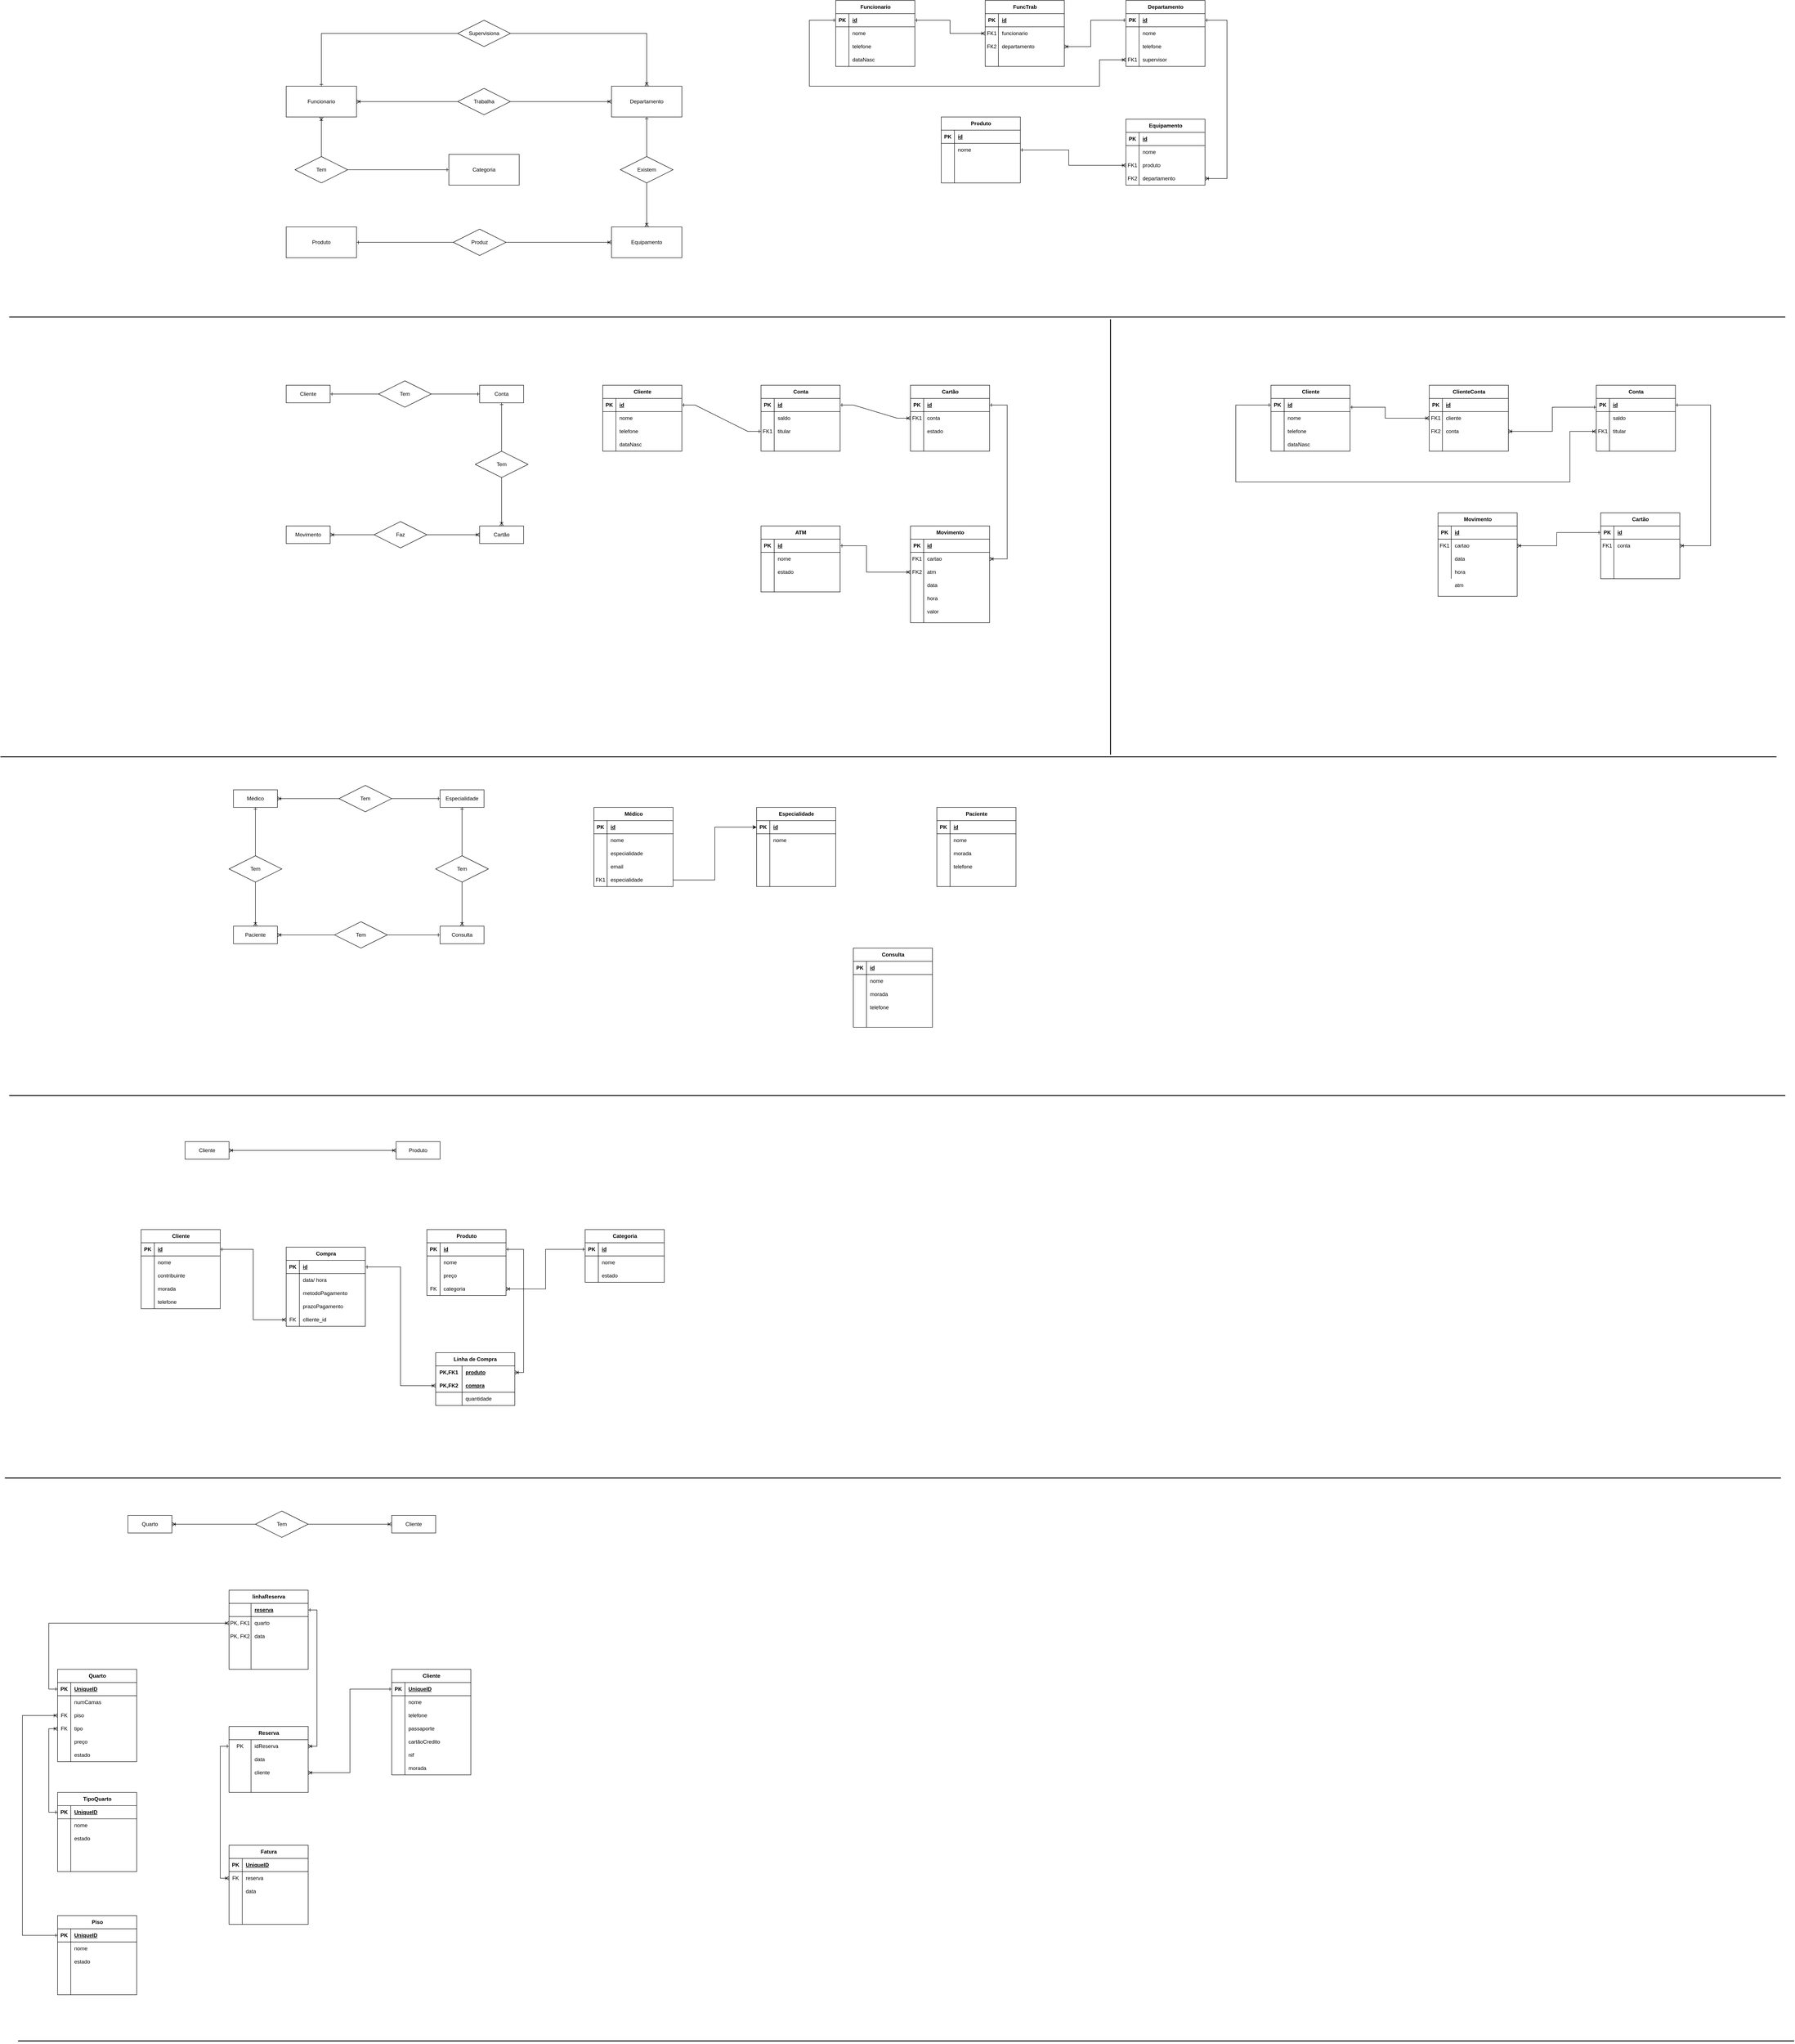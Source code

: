 <mxfile version="24.0.5" type="device">
  <diagram name="Página-1" id="VZlk9up-dA0_tyOoKfGq">
    <mxGraphModel dx="1995" dy="1472" grid="1" gridSize="10" guides="1" tooltips="1" connect="1" arrows="1" fold="1" page="0" pageScale="1" pageWidth="827" pageHeight="1169" math="0" shadow="0">
      <root>
        <mxCell id="0" />
        <mxCell id="1" parent="0" />
        <mxCell id="e-pKJi0huuznJ5cY6o9Z-13" value="Funcionario" style="html=1;align=center;verticalAlign=middle;dashed=0;whiteSpace=wrap;" parent="1" vertex="1">
          <mxGeometry x="-120" y="-600" width="160" height="70" as="geometry" />
        </mxCell>
        <mxCell id="e-pKJi0huuznJ5cY6o9Z-14" value="Departamento" style="html=1;align=center;verticalAlign=middle;dashed=0;whiteSpace=wrap;" parent="1" vertex="1">
          <mxGeometry x="620" y="-600" width="160" height="70" as="geometry" />
        </mxCell>
        <mxCell id="e-pKJi0huuznJ5cY6o9Z-16" value="Equipamento" style="html=1;align=center;verticalAlign=middle;dashed=0;whiteSpace=wrap;" parent="1" vertex="1">
          <mxGeometry x="620" y="-280" width="160" height="70" as="geometry" />
        </mxCell>
        <mxCell id="e-pKJi0huuznJ5cY6o9Z-17" value="Produto" style="html=1;align=center;verticalAlign=middle;dashed=0;whiteSpace=wrap;" parent="1" vertex="1">
          <mxGeometry x="-120" y="-280" width="160" height="70" as="geometry" />
        </mxCell>
        <mxCell id="e-pKJi0huuznJ5cY6o9Z-23" value="" style="endArrow=none;html=1;rounded=0;exitX=1;exitY=0.5;exitDx=0;exitDy=0;startArrow=ERoneToMany;startFill=0;entryX=0;entryY=0.5;entryDx=0;entryDy=0;" parent="1" source="e-pKJi0huuznJ5cY6o9Z-13" target="e-pKJi0huuznJ5cY6o9Z-82" edge="1">
          <mxGeometry width="50" height="50" relative="1" as="geometry">
            <mxPoint x="390" y="-250" as="sourcePoint" />
            <mxPoint x="259.95" y="-565" as="targetPoint" />
          </mxGeometry>
        </mxCell>
        <mxCell id="e-pKJi0huuznJ5cY6o9Z-24" value="" style="endArrow=none;html=1;rounded=0;startArrow=ERoneToMany;startFill=0;exitX=0;exitY=0.5;exitDx=0;exitDy=0;entryX=1;entryY=0.5;entryDx=0;entryDy=0;" parent="1" source="e-pKJi0huuznJ5cY6o9Z-14" target="e-pKJi0huuznJ5cY6o9Z-82" edge="1">
          <mxGeometry width="50" height="50" relative="1" as="geometry">
            <mxPoint x="470" y="-480" as="sourcePoint" />
            <mxPoint x="403.05" y="-564.01" as="targetPoint" />
          </mxGeometry>
        </mxCell>
        <mxCell id="e-pKJi0huuznJ5cY6o9Z-27" value="" style="endArrow=none;html=1;rounded=0;startArrow=ERone;startFill=0;exitX=0.5;exitY=1;exitDx=0;exitDy=0;entryX=0.5;entryY=0;entryDx=0;entryDy=0;" parent="1" source="e-pKJi0huuznJ5cY6o9Z-14" target="e-pKJi0huuznJ5cY6o9Z-83" edge="1">
          <mxGeometry width="50" height="50" relative="1" as="geometry">
            <mxPoint x="390" y="-250" as="sourcePoint" />
            <mxPoint x="701.05" y="-436.04" as="targetPoint" />
          </mxGeometry>
        </mxCell>
        <mxCell id="e-pKJi0huuznJ5cY6o9Z-28" value="" style="endArrow=none;html=1;rounded=0;entryX=0.5;entryY=1;entryDx=0;entryDy=0;startArrow=ERoneToMany;startFill=0;" parent="1" source="e-pKJi0huuznJ5cY6o9Z-16" target="e-pKJi0huuznJ5cY6o9Z-83" edge="1">
          <mxGeometry width="50" height="50" relative="1" as="geometry">
            <mxPoint x="700" y="-265" as="sourcePoint" />
            <mxPoint x="700" y="-350" as="targetPoint" />
          </mxGeometry>
        </mxCell>
        <mxCell id="e-pKJi0huuznJ5cY6o9Z-32" value="" style="endArrow=none;html=1;rounded=0;startArrow=ERoneToMany;startFill=0;exitX=0;exitY=0.5;exitDx=0;exitDy=0;entryX=1;entryY=0.5;entryDx=0;entryDy=0;" parent="1" source="e-pKJi0huuznJ5cY6o9Z-16" target="e-pKJi0huuznJ5cY6o9Z-84" edge="1">
          <mxGeometry width="50" height="50" relative="1" as="geometry">
            <mxPoint x="390" y="-270" as="sourcePoint" />
            <mxPoint x="400" y="-245" as="targetPoint" />
          </mxGeometry>
        </mxCell>
        <mxCell id="e-pKJi0huuznJ5cY6o9Z-33" value="" style="endArrow=none;html=1;rounded=0;startArrow=ERone;startFill=0;exitX=1;exitY=0.5;exitDx=0;exitDy=0;entryX=0;entryY=0.5;entryDx=0;entryDy=0;" parent="1" source="e-pKJi0huuznJ5cY6o9Z-17" target="e-pKJi0huuznJ5cY6o9Z-84" edge="1">
          <mxGeometry width="50" height="50" relative="1" as="geometry">
            <mxPoint x="150" y="-260" as="sourcePoint" />
            <mxPoint x="250" y="-245" as="targetPoint" />
          </mxGeometry>
        </mxCell>
        <mxCell id="e-pKJi0huuznJ5cY6o9Z-77" value="Supervisiona" style="shape=rhombus;perimeter=rhombusPerimeter;whiteSpace=wrap;html=1;align=center;" parent="1" vertex="1">
          <mxGeometry x="270" y="-750" width="120" height="60" as="geometry" />
        </mxCell>
        <mxCell id="e-pKJi0huuznJ5cY6o9Z-79" value="" style="endArrow=none;html=1;rounded=0;entryX=0;entryY=0.5;entryDx=0;entryDy=0;startArrow=ERone;startFill=0;" parent="1" target="e-pKJi0huuznJ5cY6o9Z-77" edge="1">
          <mxGeometry width="50" height="50" relative="1" as="geometry">
            <mxPoint x="-40" y="-600" as="sourcePoint" />
            <mxPoint x="350" y="-520" as="targetPoint" />
            <Array as="points">
              <mxPoint x="-40" y="-720" />
            </Array>
          </mxGeometry>
        </mxCell>
        <mxCell id="e-pKJi0huuznJ5cY6o9Z-80" value="" style="endArrow=none;html=1;rounded=0;entryX=1;entryY=0.5;entryDx=0;entryDy=0;startArrow=ERoneToMany;startFill=0;" parent="1" target="e-pKJi0huuznJ5cY6o9Z-77" edge="1">
          <mxGeometry width="50" height="50" relative="1" as="geometry">
            <mxPoint x="700" y="-600" as="sourcePoint" />
            <mxPoint x="350" y="-520" as="targetPoint" />
            <Array as="points">
              <mxPoint x="700" y="-720" />
            </Array>
          </mxGeometry>
        </mxCell>
        <mxCell id="e-pKJi0huuznJ5cY6o9Z-82" value="Trabalha" style="shape=rhombus;perimeter=rhombusPerimeter;whiteSpace=wrap;html=1;align=center;" parent="1" vertex="1">
          <mxGeometry x="270" y="-595" width="120" height="60" as="geometry" />
        </mxCell>
        <mxCell id="e-pKJi0huuznJ5cY6o9Z-83" value="Existem" style="shape=rhombus;perimeter=rhombusPerimeter;whiteSpace=wrap;html=1;align=center;" parent="1" vertex="1">
          <mxGeometry x="640" y="-440" width="120" height="60" as="geometry" />
        </mxCell>
        <mxCell id="e-pKJi0huuznJ5cY6o9Z-84" value="Produz" style="shape=rhombus;perimeter=rhombusPerimeter;whiteSpace=wrap;html=1;align=center;" parent="1" vertex="1">
          <mxGeometry x="260" y="-275" width="120" height="60" as="geometry" />
        </mxCell>
        <mxCell id="e-pKJi0huuznJ5cY6o9Z-85" value="Tem" style="shape=rhombus;perimeter=rhombusPerimeter;whiteSpace=wrap;html=1;align=center;" parent="1" vertex="1">
          <mxGeometry x="-100" y="-440" width="120" height="60" as="geometry" />
        </mxCell>
        <mxCell id="e-pKJi0huuznJ5cY6o9Z-86" value="Categoria" style="html=1;align=center;verticalAlign=middle;dashed=0;whiteSpace=wrap;" parent="1" vertex="1">
          <mxGeometry x="250" y="-445" width="160" height="70" as="geometry" />
        </mxCell>
        <mxCell id="e-pKJi0huuznJ5cY6o9Z-87" value="" style="endArrow=none;html=1;rounded=0;exitX=0.5;exitY=1;exitDx=0;exitDy=0;entryX=0.5;entryY=0;entryDx=0;entryDy=0;startArrow=ERoneToMany;startFill=0;" parent="1" source="e-pKJi0huuznJ5cY6o9Z-13" target="e-pKJi0huuznJ5cY6o9Z-85" edge="1">
          <mxGeometry width="50" height="50" relative="1" as="geometry">
            <mxPoint x="300" y="-510" as="sourcePoint" />
            <mxPoint x="350" y="-560" as="targetPoint" />
          </mxGeometry>
        </mxCell>
        <mxCell id="e-pKJi0huuznJ5cY6o9Z-88" value="" style="endArrow=none;html=1;rounded=0;exitX=0;exitY=0.5;exitDx=0;exitDy=0;entryX=1;entryY=0.5;entryDx=0;entryDy=0;startArrow=ERone;startFill=0;" parent="1" source="e-pKJi0huuznJ5cY6o9Z-86" target="e-pKJi0huuznJ5cY6o9Z-85" edge="1">
          <mxGeometry width="50" height="50" relative="1" as="geometry">
            <mxPoint x="350" y="-560" as="sourcePoint" />
            <mxPoint x="300" y="-510" as="targetPoint" />
          </mxGeometry>
        </mxCell>
        <mxCell id="e-pKJi0huuznJ5cY6o9Z-114" value="Funcionario" style="shape=table;startSize=30;container=1;collapsible=1;childLayout=tableLayout;fixedRows=1;rowLines=0;fontStyle=1;align=center;resizeLast=1;html=1;" parent="1" vertex="1">
          <mxGeometry x="1130" y="-795" width="180" height="150" as="geometry" />
        </mxCell>
        <mxCell id="e-pKJi0huuznJ5cY6o9Z-115" value="" style="shape=tableRow;horizontal=0;startSize=0;swimlaneHead=0;swimlaneBody=0;fillColor=none;collapsible=0;dropTarget=0;points=[[0,0.5],[1,0.5]];portConstraint=eastwest;top=0;left=0;right=0;bottom=1;" parent="e-pKJi0huuznJ5cY6o9Z-114" vertex="1">
          <mxGeometry y="30" width="180" height="30" as="geometry" />
        </mxCell>
        <mxCell id="e-pKJi0huuznJ5cY6o9Z-116" value="PK" style="shape=partialRectangle;connectable=0;fillColor=none;top=0;left=0;bottom=0;right=0;fontStyle=1;overflow=hidden;whiteSpace=wrap;html=1;" parent="e-pKJi0huuznJ5cY6o9Z-115" vertex="1">
          <mxGeometry width="30" height="30" as="geometry">
            <mxRectangle width="30" height="30" as="alternateBounds" />
          </mxGeometry>
        </mxCell>
        <mxCell id="e-pKJi0huuznJ5cY6o9Z-117" value="id" style="shape=partialRectangle;connectable=0;fillColor=none;top=0;left=0;bottom=0;right=0;align=left;spacingLeft=6;fontStyle=5;overflow=hidden;whiteSpace=wrap;html=1;" parent="e-pKJi0huuznJ5cY6o9Z-115" vertex="1">
          <mxGeometry x="30" width="150" height="30" as="geometry">
            <mxRectangle width="150" height="30" as="alternateBounds" />
          </mxGeometry>
        </mxCell>
        <mxCell id="e-pKJi0huuznJ5cY6o9Z-118" value="" style="shape=tableRow;horizontal=0;startSize=0;swimlaneHead=0;swimlaneBody=0;fillColor=none;collapsible=0;dropTarget=0;points=[[0,0.5],[1,0.5]];portConstraint=eastwest;top=0;left=0;right=0;bottom=0;" parent="e-pKJi0huuznJ5cY6o9Z-114" vertex="1">
          <mxGeometry y="60" width="180" height="30" as="geometry" />
        </mxCell>
        <mxCell id="e-pKJi0huuznJ5cY6o9Z-119" value="" style="shape=partialRectangle;connectable=0;fillColor=none;top=0;left=0;bottom=0;right=0;editable=1;overflow=hidden;whiteSpace=wrap;html=1;" parent="e-pKJi0huuznJ5cY6o9Z-118" vertex="1">
          <mxGeometry width="30" height="30" as="geometry">
            <mxRectangle width="30" height="30" as="alternateBounds" />
          </mxGeometry>
        </mxCell>
        <mxCell id="e-pKJi0huuznJ5cY6o9Z-120" value="nome" style="shape=partialRectangle;connectable=0;fillColor=none;top=0;left=0;bottom=0;right=0;align=left;spacingLeft=6;overflow=hidden;whiteSpace=wrap;html=1;" parent="e-pKJi0huuznJ5cY6o9Z-118" vertex="1">
          <mxGeometry x="30" width="150" height="30" as="geometry">
            <mxRectangle width="150" height="30" as="alternateBounds" />
          </mxGeometry>
        </mxCell>
        <mxCell id="e-pKJi0huuznJ5cY6o9Z-121" value="" style="shape=tableRow;horizontal=0;startSize=0;swimlaneHead=0;swimlaneBody=0;fillColor=none;collapsible=0;dropTarget=0;points=[[0,0.5],[1,0.5]];portConstraint=eastwest;top=0;left=0;right=0;bottom=0;" parent="e-pKJi0huuznJ5cY6o9Z-114" vertex="1">
          <mxGeometry y="90" width="180" height="30" as="geometry" />
        </mxCell>
        <mxCell id="e-pKJi0huuznJ5cY6o9Z-122" value="" style="shape=partialRectangle;connectable=0;fillColor=none;top=0;left=0;bottom=0;right=0;editable=1;overflow=hidden;whiteSpace=wrap;html=1;" parent="e-pKJi0huuznJ5cY6o9Z-121" vertex="1">
          <mxGeometry width="30" height="30" as="geometry">
            <mxRectangle width="30" height="30" as="alternateBounds" />
          </mxGeometry>
        </mxCell>
        <mxCell id="e-pKJi0huuznJ5cY6o9Z-123" value="telefone" style="shape=partialRectangle;connectable=0;fillColor=none;top=0;left=0;bottom=0;right=0;align=left;spacingLeft=6;overflow=hidden;whiteSpace=wrap;html=1;" parent="e-pKJi0huuznJ5cY6o9Z-121" vertex="1">
          <mxGeometry x="30" width="150" height="30" as="geometry">
            <mxRectangle width="150" height="30" as="alternateBounds" />
          </mxGeometry>
        </mxCell>
        <mxCell id="e-pKJi0huuznJ5cY6o9Z-124" value="" style="shape=tableRow;horizontal=0;startSize=0;swimlaneHead=0;swimlaneBody=0;fillColor=none;collapsible=0;dropTarget=0;points=[[0,0.5],[1,0.5]];portConstraint=eastwest;top=0;left=0;right=0;bottom=0;" parent="e-pKJi0huuznJ5cY6o9Z-114" vertex="1">
          <mxGeometry y="120" width="180" height="30" as="geometry" />
        </mxCell>
        <mxCell id="e-pKJi0huuznJ5cY6o9Z-125" value="" style="shape=partialRectangle;connectable=0;fillColor=none;top=0;left=0;bottom=0;right=0;editable=1;overflow=hidden;whiteSpace=wrap;html=1;" parent="e-pKJi0huuznJ5cY6o9Z-124" vertex="1">
          <mxGeometry width="30" height="30" as="geometry">
            <mxRectangle width="30" height="30" as="alternateBounds" />
          </mxGeometry>
        </mxCell>
        <mxCell id="e-pKJi0huuznJ5cY6o9Z-126" value="dataNasc" style="shape=partialRectangle;connectable=0;fillColor=none;top=0;left=0;bottom=0;right=0;align=left;spacingLeft=6;overflow=hidden;whiteSpace=wrap;html=1;" parent="e-pKJi0huuznJ5cY6o9Z-124" vertex="1">
          <mxGeometry x="30" width="150" height="30" as="geometry">
            <mxRectangle width="150" height="30" as="alternateBounds" />
          </mxGeometry>
        </mxCell>
        <mxCell id="e-pKJi0huuznJ5cY6o9Z-127" value="FuncTrab" style="shape=table;startSize=30;container=1;collapsible=1;childLayout=tableLayout;fixedRows=1;rowLines=0;fontStyle=1;align=center;resizeLast=1;html=1;" parent="1" vertex="1">
          <mxGeometry x="1470" y="-795" width="180" height="150" as="geometry" />
        </mxCell>
        <mxCell id="e-pKJi0huuznJ5cY6o9Z-128" value="" style="shape=tableRow;horizontal=0;startSize=0;swimlaneHead=0;swimlaneBody=0;fillColor=none;collapsible=0;dropTarget=0;points=[[0,0.5],[1,0.5]];portConstraint=eastwest;top=0;left=0;right=0;bottom=1;" parent="e-pKJi0huuznJ5cY6o9Z-127" vertex="1">
          <mxGeometry y="30" width="180" height="30" as="geometry" />
        </mxCell>
        <mxCell id="e-pKJi0huuznJ5cY6o9Z-129" value="PK" style="shape=partialRectangle;connectable=0;fillColor=none;top=0;left=0;bottom=0;right=0;fontStyle=1;overflow=hidden;whiteSpace=wrap;html=1;" parent="e-pKJi0huuznJ5cY6o9Z-128" vertex="1">
          <mxGeometry width="30" height="30" as="geometry">
            <mxRectangle width="30" height="30" as="alternateBounds" />
          </mxGeometry>
        </mxCell>
        <mxCell id="e-pKJi0huuznJ5cY6o9Z-130" value="id" style="shape=partialRectangle;connectable=0;fillColor=none;top=0;left=0;bottom=0;right=0;align=left;spacingLeft=6;fontStyle=5;overflow=hidden;whiteSpace=wrap;html=1;" parent="e-pKJi0huuznJ5cY6o9Z-128" vertex="1">
          <mxGeometry x="30" width="150" height="30" as="geometry">
            <mxRectangle width="150" height="30" as="alternateBounds" />
          </mxGeometry>
        </mxCell>
        <mxCell id="e-pKJi0huuznJ5cY6o9Z-131" value="" style="shape=tableRow;horizontal=0;startSize=0;swimlaneHead=0;swimlaneBody=0;fillColor=none;collapsible=0;dropTarget=0;points=[[0,0.5],[1,0.5]];portConstraint=eastwest;top=0;left=0;right=0;bottom=0;" parent="e-pKJi0huuznJ5cY6o9Z-127" vertex="1">
          <mxGeometry y="60" width="180" height="30" as="geometry" />
        </mxCell>
        <mxCell id="e-pKJi0huuznJ5cY6o9Z-132" value="FK1" style="shape=partialRectangle;connectable=0;fillColor=none;top=0;left=0;bottom=0;right=0;editable=1;overflow=hidden;whiteSpace=wrap;html=1;" parent="e-pKJi0huuznJ5cY6o9Z-131" vertex="1">
          <mxGeometry width="30" height="30" as="geometry">
            <mxRectangle width="30" height="30" as="alternateBounds" />
          </mxGeometry>
        </mxCell>
        <mxCell id="e-pKJi0huuznJ5cY6o9Z-133" value="funcionario" style="shape=partialRectangle;connectable=0;fillColor=none;top=0;left=0;bottom=0;right=0;align=left;spacingLeft=6;overflow=hidden;whiteSpace=wrap;html=1;" parent="e-pKJi0huuznJ5cY6o9Z-131" vertex="1">
          <mxGeometry x="30" width="150" height="30" as="geometry">
            <mxRectangle width="150" height="30" as="alternateBounds" />
          </mxGeometry>
        </mxCell>
        <mxCell id="e-pKJi0huuznJ5cY6o9Z-134" value="" style="shape=tableRow;horizontal=0;startSize=0;swimlaneHead=0;swimlaneBody=0;fillColor=none;collapsible=0;dropTarget=0;points=[[0,0.5],[1,0.5]];portConstraint=eastwest;top=0;left=0;right=0;bottom=0;" parent="e-pKJi0huuznJ5cY6o9Z-127" vertex="1">
          <mxGeometry y="90" width="180" height="30" as="geometry" />
        </mxCell>
        <mxCell id="e-pKJi0huuznJ5cY6o9Z-135" value="FK2" style="shape=partialRectangle;connectable=0;fillColor=none;top=0;left=0;bottom=0;right=0;editable=1;overflow=hidden;whiteSpace=wrap;html=1;" parent="e-pKJi0huuznJ5cY6o9Z-134" vertex="1">
          <mxGeometry width="30" height="30" as="geometry">
            <mxRectangle width="30" height="30" as="alternateBounds" />
          </mxGeometry>
        </mxCell>
        <mxCell id="e-pKJi0huuznJ5cY6o9Z-136" value="departamento" style="shape=partialRectangle;connectable=0;fillColor=none;top=0;left=0;bottom=0;right=0;align=left;spacingLeft=6;overflow=hidden;whiteSpace=wrap;html=1;" parent="e-pKJi0huuznJ5cY6o9Z-134" vertex="1">
          <mxGeometry x="30" width="150" height="30" as="geometry">
            <mxRectangle width="150" height="30" as="alternateBounds" />
          </mxGeometry>
        </mxCell>
        <mxCell id="e-pKJi0huuznJ5cY6o9Z-137" value="" style="shape=tableRow;horizontal=0;startSize=0;swimlaneHead=0;swimlaneBody=0;fillColor=none;collapsible=0;dropTarget=0;points=[[0,0.5],[1,0.5]];portConstraint=eastwest;top=0;left=0;right=0;bottom=0;" parent="e-pKJi0huuznJ5cY6o9Z-127" vertex="1">
          <mxGeometry y="120" width="180" height="30" as="geometry" />
        </mxCell>
        <mxCell id="e-pKJi0huuznJ5cY6o9Z-138" value="" style="shape=partialRectangle;connectable=0;fillColor=none;top=0;left=0;bottom=0;right=0;editable=1;overflow=hidden;whiteSpace=wrap;html=1;" parent="e-pKJi0huuznJ5cY6o9Z-137" vertex="1">
          <mxGeometry width="30" height="30" as="geometry">
            <mxRectangle width="30" height="30" as="alternateBounds" />
          </mxGeometry>
        </mxCell>
        <mxCell id="e-pKJi0huuznJ5cY6o9Z-139" value="" style="shape=partialRectangle;connectable=0;fillColor=none;top=0;left=0;bottom=0;right=0;align=left;spacingLeft=6;overflow=hidden;whiteSpace=wrap;html=1;" parent="e-pKJi0huuznJ5cY6o9Z-137" vertex="1">
          <mxGeometry x="30" width="150" height="30" as="geometry">
            <mxRectangle width="150" height="30" as="alternateBounds" />
          </mxGeometry>
        </mxCell>
        <mxCell id="e-pKJi0huuznJ5cY6o9Z-140" value="Departamento" style="shape=table;startSize=30;container=1;collapsible=1;childLayout=tableLayout;fixedRows=1;rowLines=0;fontStyle=1;align=center;resizeLast=1;html=1;" parent="1" vertex="1">
          <mxGeometry x="1790" y="-795" width="180" height="150" as="geometry" />
        </mxCell>
        <mxCell id="e-pKJi0huuznJ5cY6o9Z-141" value="" style="shape=tableRow;horizontal=0;startSize=0;swimlaneHead=0;swimlaneBody=0;fillColor=none;collapsible=0;dropTarget=0;points=[[0,0.5],[1,0.5]];portConstraint=eastwest;top=0;left=0;right=0;bottom=1;" parent="e-pKJi0huuznJ5cY6o9Z-140" vertex="1">
          <mxGeometry y="30" width="180" height="30" as="geometry" />
        </mxCell>
        <mxCell id="e-pKJi0huuznJ5cY6o9Z-142" value="PK" style="shape=partialRectangle;connectable=0;fillColor=none;top=0;left=0;bottom=0;right=0;fontStyle=1;overflow=hidden;whiteSpace=wrap;html=1;" parent="e-pKJi0huuznJ5cY6o9Z-141" vertex="1">
          <mxGeometry width="30" height="30" as="geometry">
            <mxRectangle width="30" height="30" as="alternateBounds" />
          </mxGeometry>
        </mxCell>
        <mxCell id="e-pKJi0huuznJ5cY6o9Z-143" value="id" style="shape=partialRectangle;connectable=0;fillColor=none;top=0;left=0;bottom=0;right=0;align=left;spacingLeft=6;fontStyle=5;overflow=hidden;whiteSpace=wrap;html=1;" parent="e-pKJi0huuznJ5cY6o9Z-141" vertex="1">
          <mxGeometry x="30" width="150" height="30" as="geometry">
            <mxRectangle width="150" height="30" as="alternateBounds" />
          </mxGeometry>
        </mxCell>
        <mxCell id="e-pKJi0huuznJ5cY6o9Z-144" value="" style="shape=tableRow;horizontal=0;startSize=0;swimlaneHead=0;swimlaneBody=0;fillColor=none;collapsible=0;dropTarget=0;points=[[0,0.5],[1,0.5]];portConstraint=eastwest;top=0;left=0;right=0;bottom=0;" parent="e-pKJi0huuznJ5cY6o9Z-140" vertex="1">
          <mxGeometry y="60" width="180" height="30" as="geometry" />
        </mxCell>
        <mxCell id="e-pKJi0huuznJ5cY6o9Z-145" value="" style="shape=partialRectangle;connectable=0;fillColor=none;top=0;left=0;bottom=0;right=0;editable=1;overflow=hidden;whiteSpace=wrap;html=1;" parent="e-pKJi0huuznJ5cY6o9Z-144" vertex="1">
          <mxGeometry width="30" height="30" as="geometry">
            <mxRectangle width="30" height="30" as="alternateBounds" />
          </mxGeometry>
        </mxCell>
        <mxCell id="e-pKJi0huuznJ5cY6o9Z-146" value="nome" style="shape=partialRectangle;connectable=0;fillColor=none;top=0;left=0;bottom=0;right=0;align=left;spacingLeft=6;overflow=hidden;whiteSpace=wrap;html=1;" parent="e-pKJi0huuznJ5cY6o9Z-144" vertex="1">
          <mxGeometry x="30" width="150" height="30" as="geometry">
            <mxRectangle width="150" height="30" as="alternateBounds" />
          </mxGeometry>
        </mxCell>
        <mxCell id="e-pKJi0huuznJ5cY6o9Z-147" value="" style="shape=tableRow;horizontal=0;startSize=0;swimlaneHead=0;swimlaneBody=0;fillColor=none;collapsible=0;dropTarget=0;points=[[0,0.5],[1,0.5]];portConstraint=eastwest;top=0;left=0;right=0;bottom=0;" parent="e-pKJi0huuznJ5cY6o9Z-140" vertex="1">
          <mxGeometry y="90" width="180" height="30" as="geometry" />
        </mxCell>
        <mxCell id="e-pKJi0huuznJ5cY6o9Z-148" value="" style="shape=partialRectangle;connectable=0;fillColor=none;top=0;left=0;bottom=0;right=0;editable=1;overflow=hidden;whiteSpace=wrap;html=1;" parent="e-pKJi0huuznJ5cY6o9Z-147" vertex="1">
          <mxGeometry width="30" height="30" as="geometry">
            <mxRectangle width="30" height="30" as="alternateBounds" />
          </mxGeometry>
        </mxCell>
        <mxCell id="e-pKJi0huuznJ5cY6o9Z-149" value="telefone" style="shape=partialRectangle;connectable=0;fillColor=none;top=0;left=0;bottom=0;right=0;align=left;spacingLeft=6;overflow=hidden;whiteSpace=wrap;html=1;" parent="e-pKJi0huuznJ5cY6o9Z-147" vertex="1">
          <mxGeometry x="30" width="150" height="30" as="geometry">
            <mxRectangle width="150" height="30" as="alternateBounds" />
          </mxGeometry>
        </mxCell>
        <mxCell id="e-pKJi0huuznJ5cY6o9Z-150" value="" style="shape=tableRow;horizontal=0;startSize=0;swimlaneHead=0;swimlaneBody=0;fillColor=none;collapsible=0;dropTarget=0;points=[[0,0.5],[1,0.5]];portConstraint=eastwest;top=0;left=0;right=0;bottom=0;" parent="e-pKJi0huuznJ5cY6o9Z-140" vertex="1">
          <mxGeometry y="120" width="180" height="30" as="geometry" />
        </mxCell>
        <mxCell id="e-pKJi0huuznJ5cY6o9Z-151" value="FK1" style="shape=partialRectangle;connectable=0;fillColor=none;top=0;left=0;bottom=0;right=0;editable=1;overflow=hidden;whiteSpace=wrap;html=1;" parent="e-pKJi0huuznJ5cY6o9Z-150" vertex="1">
          <mxGeometry width="30" height="30" as="geometry">
            <mxRectangle width="30" height="30" as="alternateBounds" />
          </mxGeometry>
        </mxCell>
        <mxCell id="e-pKJi0huuznJ5cY6o9Z-152" value="supervisor" style="shape=partialRectangle;connectable=0;fillColor=none;top=0;left=0;bottom=0;right=0;align=left;spacingLeft=6;overflow=hidden;whiteSpace=wrap;html=1;" parent="e-pKJi0huuznJ5cY6o9Z-150" vertex="1">
          <mxGeometry x="30" width="150" height="30" as="geometry">
            <mxRectangle width="150" height="30" as="alternateBounds" />
          </mxGeometry>
        </mxCell>
        <mxCell id="e-pKJi0huuznJ5cY6o9Z-155" value="Equipamento" style="shape=table;startSize=30;container=1;collapsible=1;childLayout=tableLayout;fixedRows=1;rowLines=0;fontStyle=1;align=center;resizeLast=1;html=1;" parent="1" vertex="1">
          <mxGeometry x="1790" y="-525" width="180" height="150" as="geometry" />
        </mxCell>
        <mxCell id="e-pKJi0huuznJ5cY6o9Z-156" value="" style="shape=tableRow;horizontal=0;startSize=0;swimlaneHead=0;swimlaneBody=0;fillColor=none;collapsible=0;dropTarget=0;points=[[0,0.5],[1,0.5]];portConstraint=eastwest;top=0;left=0;right=0;bottom=1;" parent="e-pKJi0huuznJ5cY6o9Z-155" vertex="1">
          <mxGeometry y="30" width="180" height="30" as="geometry" />
        </mxCell>
        <mxCell id="e-pKJi0huuznJ5cY6o9Z-157" value="PK" style="shape=partialRectangle;connectable=0;fillColor=none;top=0;left=0;bottom=0;right=0;fontStyle=1;overflow=hidden;whiteSpace=wrap;html=1;" parent="e-pKJi0huuznJ5cY6o9Z-156" vertex="1">
          <mxGeometry width="30" height="30" as="geometry">
            <mxRectangle width="30" height="30" as="alternateBounds" />
          </mxGeometry>
        </mxCell>
        <mxCell id="e-pKJi0huuznJ5cY6o9Z-158" value="id" style="shape=partialRectangle;connectable=0;fillColor=none;top=0;left=0;bottom=0;right=0;align=left;spacingLeft=6;fontStyle=5;overflow=hidden;whiteSpace=wrap;html=1;" parent="e-pKJi0huuznJ5cY6o9Z-156" vertex="1">
          <mxGeometry x="30" width="150" height="30" as="geometry">
            <mxRectangle width="150" height="30" as="alternateBounds" />
          </mxGeometry>
        </mxCell>
        <mxCell id="e-pKJi0huuznJ5cY6o9Z-159" value="" style="shape=tableRow;horizontal=0;startSize=0;swimlaneHead=0;swimlaneBody=0;fillColor=none;collapsible=0;dropTarget=0;points=[[0,0.5],[1,0.5]];portConstraint=eastwest;top=0;left=0;right=0;bottom=0;" parent="e-pKJi0huuznJ5cY6o9Z-155" vertex="1">
          <mxGeometry y="60" width="180" height="30" as="geometry" />
        </mxCell>
        <mxCell id="e-pKJi0huuznJ5cY6o9Z-160" value="" style="shape=partialRectangle;connectable=0;fillColor=none;top=0;left=0;bottom=0;right=0;editable=1;overflow=hidden;whiteSpace=wrap;html=1;" parent="e-pKJi0huuznJ5cY6o9Z-159" vertex="1">
          <mxGeometry width="30" height="30" as="geometry">
            <mxRectangle width="30" height="30" as="alternateBounds" />
          </mxGeometry>
        </mxCell>
        <mxCell id="e-pKJi0huuznJ5cY6o9Z-161" value="nome" style="shape=partialRectangle;connectable=0;fillColor=none;top=0;left=0;bottom=0;right=0;align=left;spacingLeft=6;overflow=hidden;whiteSpace=wrap;html=1;" parent="e-pKJi0huuznJ5cY6o9Z-159" vertex="1">
          <mxGeometry x="30" width="150" height="30" as="geometry">
            <mxRectangle width="150" height="30" as="alternateBounds" />
          </mxGeometry>
        </mxCell>
        <mxCell id="e-pKJi0huuznJ5cY6o9Z-162" value="" style="shape=tableRow;horizontal=0;startSize=0;swimlaneHead=0;swimlaneBody=0;fillColor=none;collapsible=0;dropTarget=0;points=[[0,0.5],[1,0.5]];portConstraint=eastwest;top=0;left=0;right=0;bottom=0;" parent="e-pKJi0huuznJ5cY6o9Z-155" vertex="1">
          <mxGeometry y="90" width="180" height="30" as="geometry" />
        </mxCell>
        <mxCell id="e-pKJi0huuznJ5cY6o9Z-163" value="FK1" style="shape=partialRectangle;connectable=0;fillColor=none;top=0;left=0;bottom=0;right=0;editable=1;overflow=hidden;whiteSpace=wrap;html=1;" parent="e-pKJi0huuznJ5cY6o9Z-162" vertex="1">
          <mxGeometry width="30" height="30" as="geometry">
            <mxRectangle width="30" height="30" as="alternateBounds" />
          </mxGeometry>
        </mxCell>
        <mxCell id="e-pKJi0huuznJ5cY6o9Z-164" value="produto" style="shape=partialRectangle;connectable=0;fillColor=none;top=0;left=0;bottom=0;right=0;align=left;spacingLeft=6;overflow=hidden;whiteSpace=wrap;html=1;" parent="e-pKJi0huuznJ5cY6o9Z-162" vertex="1">
          <mxGeometry x="30" width="150" height="30" as="geometry">
            <mxRectangle width="150" height="30" as="alternateBounds" />
          </mxGeometry>
        </mxCell>
        <mxCell id="e-pKJi0huuznJ5cY6o9Z-165" value="" style="shape=tableRow;horizontal=0;startSize=0;swimlaneHead=0;swimlaneBody=0;fillColor=none;collapsible=0;dropTarget=0;points=[[0,0.5],[1,0.5]];portConstraint=eastwest;top=0;left=0;right=0;bottom=0;" parent="e-pKJi0huuznJ5cY6o9Z-155" vertex="1">
          <mxGeometry y="120" width="180" height="30" as="geometry" />
        </mxCell>
        <mxCell id="e-pKJi0huuznJ5cY6o9Z-166" value="FK2" style="shape=partialRectangle;connectable=0;fillColor=none;top=0;left=0;bottom=0;right=0;editable=1;overflow=hidden;whiteSpace=wrap;html=1;" parent="e-pKJi0huuznJ5cY6o9Z-165" vertex="1">
          <mxGeometry width="30" height="30" as="geometry">
            <mxRectangle width="30" height="30" as="alternateBounds" />
          </mxGeometry>
        </mxCell>
        <mxCell id="e-pKJi0huuznJ5cY6o9Z-167" value="departamento" style="shape=partialRectangle;connectable=0;fillColor=none;top=0;left=0;bottom=0;right=0;align=left;spacingLeft=6;overflow=hidden;whiteSpace=wrap;html=1;" parent="e-pKJi0huuznJ5cY6o9Z-165" vertex="1">
          <mxGeometry x="30" width="150" height="30" as="geometry">
            <mxRectangle width="150" height="30" as="alternateBounds" />
          </mxGeometry>
        </mxCell>
        <mxCell id="e-pKJi0huuznJ5cY6o9Z-169" value="Produto" style="shape=table;startSize=30;container=1;collapsible=1;childLayout=tableLayout;fixedRows=1;rowLines=0;fontStyle=1;align=center;resizeLast=1;html=1;" parent="1" vertex="1">
          <mxGeometry x="1370" y="-530" width="180" height="150" as="geometry" />
        </mxCell>
        <mxCell id="e-pKJi0huuznJ5cY6o9Z-170" value="" style="shape=tableRow;horizontal=0;startSize=0;swimlaneHead=0;swimlaneBody=0;fillColor=none;collapsible=0;dropTarget=0;points=[[0,0.5],[1,0.5]];portConstraint=eastwest;top=0;left=0;right=0;bottom=1;" parent="e-pKJi0huuznJ5cY6o9Z-169" vertex="1">
          <mxGeometry y="30" width="180" height="30" as="geometry" />
        </mxCell>
        <mxCell id="e-pKJi0huuznJ5cY6o9Z-171" value="PK" style="shape=partialRectangle;connectable=0;fillColor=none;top=0;left=0;bottom=0;right=0;fontStyle=1;overflow=hidden;whiteSpace=wrap;html=1;" parent="e-pKJi0huuznJ5cY6o9Z-170" vertex="1">
          <mxGeometry width="30" height="30" as="geometry">
            <mxRectangle width="30" height="30" as="alternateBounds" />
          </mxGeometry>
        </mxCell>
        <mxCell id="e-pKJi0huuznJ5cY6o9Z-172" value="id" style="shape=partialRectangle;connectable=0;fillColor=none;top=0;left=0;bottom=0;right=0;align=left;spacingLeft=6;fontStyle=5;overflow=hidden;whiteSpace=wrap;html=1;" parent="e-pKJi0huuznJ5cY6o9Z-170" vertex="1">
          <mxGeometry x="30" width="150" height="30" as="geometry">
            <mxRectangle width="150" height="30" as="alternateBounds" />
          </mxGeometry>
        </mxCell>
        <mxCell id="e-pKJi0huuznJ5cY6o9Z-173" value="" style="shape=tableRow;horizontal=0;startSize=0;swimlaneHead=0;swimlaneBody=0;fillColor=none;collapsible=0;dropTarget=0;points=[[0,0.5],[1,0.5]];portConstraint=eastwest;top=0;left=0;right=0;bottom=0;" parent="e-pKJi0huuznJ5cY6o9Z-169" vertex="1">
          <mxGeometry y="60" width="180" height="30" as="geometry" />
        </mxCell>
        <mxCell id="e-pKJi0huuznJ5cY6o9Z-174" value="" style="shape=partialRectangle;connectable=0;fillColor=none;top=0;left=0;bottom=0;right=0;editable=1;overflow=hidden;whiteSpace=wrap;html=1;" parent="e-pKJi0huuznJ5cY6o9Z-173" vertex="1">
          <mxGeometry width="30" height="30" as="geometry">
            <mxRectangle width="30" height="30" as="alternateBounds" />
          </mxGeometry>
        </mxCell>
        <mxCell id="e-pKJi0huuznJ5cY6o9Z-175" value="nome" style="shape=partialRectangle;connectable=0;fillColor=none;top=0;left=0;bottom=0;right=0;align=left;spacingLeft=6;overflow=hidden;whiteSpace=wrap;html=1;" parent="e-pKJi0huuznJ5cY6o9Z-173" vertex="1">
          <mxGeometry x="30" width="150" height="30" as="geometry">
            <mxRectangle width="150" height="30" as="alternateBounds" />
          </mxGeometry>
        </mxCell>
        <mxCell id="e-pKJi0huuznJ5cY6o9Z-176" value="" style="shape=tableRow;horizontal=0;startSize=0;swimlaneHead=0;swimlaneBody=0;fillColor=none;collapsible=0;dropTarget=0;points=[[0,0.5],[1,0.5]];portConstraint=eastwest;top=0;left=0;right=0;bottom=0;" parent="e-pKJi0huuznJ5cY6o9Z-169" vertex="1">
          <mxGeometry y="90" width="180" height="30" as="geometry" />
        </mxCell>
        <mxCell id="e-pKJi0huuznJ5cY6o9Z-177" value="" style="shape=partialRectangle;connectable=0;fillColor=none;top=0;left=0;bottom=0;right=0;editable=1;overflow=hidden;whiteSpace=wrap;html=1;" parent="e-pKJi0huuznJ5cY6o9Z-176" vertex="1">
          <mxGeometry width="30" height="30" as="geometry">
            <mxRectangle width="30" height="30" as="alternateBounds" />
          </mxGeometry>
        </mxCell>
        <mxCell id="e-pKJi0huuznJ5cY6o9Z-178" value="" style="shape=partialRectangle;connectable=0;fillColor=none;top=0;left=0;bottom=0;right=0;align=left;spacingLeft=6;overflow=hidden;whiteSpace=wrap;html=1;" parent="e-pKJi0huuznJ5cY6o9Z-176" vertex="1">
          <mxGeometry x="30" width="150" height="30" as="geometry">
            <mxRectangle width="150" height="30" as="alternateBounds" />
          </mxGeometry>
        </mxCell>
        <mxCell id="e-pKJi0huuznJ5cY6o9Z-179" value="" style="shape=tableRow;horizontal=0;startSize=0;swimlaneHead=0;swimlaneBody=0;fillColor=none;collapsible=0;dropTarget=0;points=[[0,0.5],[1,0.5]];portConstraint=eastwest;top=0;left=0;right=0;bottom=0;" parent="e-pKJi0huuznJ5cY6o9Z-169" vertex="1">
          <mxGeometry y="120" width="180" height="30" as="geometry" />
        </mxCell>
        <mxCell id="e-pKJi0huuznJ5cY6o9Z-180" value="" style="shape=partialRectangle;connectable=0;fillColor=none;top=0;left=0;bottom=0;right=0;editable=1;overflow=hidden;whiteSpace=wrap;html=1;" parent="e-pKJi0huuznJ5cY6o9Z-179" vertex="1">
          <mxGeometry width="30" height="30" as="geometry">
            <mxRectangle width="30" height="30" as="alternateBounds" />
          </mxGeometry>
        </mxCell>
        <mxCell id="e-pKJi0huuznJ5cY6o9Z-181" value="" style="shape=partialRectangle;connectable=0;fillColor=none;top=0;left=0;bottom=0;right=0;align=left;spacingLeft=6;overflow=hidden;whiteSpace=wrap;html=1;" parent="e-pKJi0huuznJ5cY6o9Z-179" vertex="1">
          <mxGeometry x="30" width="150" height="30" as="geometry">
            <mxRectangle width="150" height="30" as="alternateBounds" />
          </mxGeometry>
        </mxCell>
        <mxCell id="e-pKJi0huuznJ5cY6o9Z-113" value="" style="endArrow=ERone;html=1;rounded=0;exitX=0;exitY=0.5;exitDx=0;exitDy=0;entryX=1;entryY=0.5;entryDx=0;entryDy=0;startArrow=ERoneToMany;startFill=0;endFill=0;" parent="1" source="e-pKJi0huuznJ5cY6o9Z-131" target="e-pKJi0huuznJ5cY6o9Z-115" edge="1">
          <mxGeometry width="50" height="50" relative="1" as="geometry">
            <mxPoint x="1468.08" y="-688.03" as="sourcePoint" />
            <mxPoint x="1330" y="-721" as="targetPoint" />
            <Array as="points">
              <mxPoint x="1390" y="-720" />
              <mxPoint x="1390" y="-750" />
            </Array>
          </mxGeometry>
        </mxCell>
        <mxCell id="e-pKJi0huuznJ5cY6o9Z-154" value="" style="endArrow=ERoneToMany;html=1;rounded=0;exitX=0;exitY=0.5;exitDx=0;exitDy=0;entryX=1;entryY=0.5;entryDx=0;entryDy=0;endFill=0;startArrow=ERone;startFill=0;" parent="1" source="e-pKJi0huuznJ5cY6o9Z-141" target="e-pKJi0huuznJ5cY6o9Z-134" edge="1">
          <mxGeometry width="50" height="50" relative="1" as="geometry">
            <mxPoint x="1770" y="-630" as="sourcePoint" />
            <mxPoint x="1720" y="-580" as="targetPoint" />
            <Array as="points">
              <mxPoint x="1710" y="-750" />
              <mxPoint x="1710" y="-690" />
            </Array>
          </mxGeometry>
        </mxCell>
        <mxCell id="e-pKJi0huuznJ5cY6o9Z-168" value="" style="endArrow=ERoneToMany;html=1;rounded=0;exitX=1;exitY=0.5;exitDx=0;exitDy=0;entryX=1;entryY=0.5;entryDx=0;entryDy=0;startArrow=ERone;startFill=0;endFill=0;" parent="1" source="e-pKJi0huuznJ5cY6o9Z-141" target="e-pKJi0huuznJ5cY6o9Z-165" edge="1">
          <mxGeometry width="50" height="50" relative="1" as="geometry">
            <mxPoint x="1770" y="-630" as="sourcePoint" />
            <mxPoint x="1720" y="-580" as="targetPoint" />
            <Array as="points">
              <mxPoint x="2020" y="-750" />
              <mxPoint x="2020" y="-390" />
            </Array>
          </mxGeometry>
        </mxCell>
        <mxCell id="e-pKJi0huuznJ5cY6o9Z-182" value="" style="endArrow=ERone;html=1;rounded=0;entryX=1;entryY=0.5;entryDx=0;entryDy=0;exitX=0;exitY=0.5;exitDx=0;exitDy=0;startArrow=ERoneToMany;startFill=0;endFill=0;" parent="1" source="e-pKJi0huuznJ5cY6o9Z-162" target="e-pKJi0huuznJ5cY6o9Z-173" edge="1">
          <mxGeometry width="50" height="50" relative="1" as="geometry">
            <mxPoint x="1770" y="-630" as="sourcePoint" />
            <mxPoint x="1720" y="-580" as="targetPoint" />
            <Array as="points">
              <mxPoint x="1660" y="-420" />
              <mxPoint x="1660" y="-455" />
            </Array>
          </mxGeometry>
        </mxCell>
        <mxCell id="e-pKJi0huuznJ5cY6o9Z-183" value="" style="endArrow=ERoneToMany;html=1;rounded=0;entryX=0;entryY=0.5;entryDx=0;entryDy=0;exitX=0;exitY=0.5;exitDx=0;exitDy=0;startArrow=ERone;startFill=0;endFill=0;" parent="1" source="e-pKJi0huuznJ5cY6o9Z-115" target="e-pKJi0huuznJ5cY6o9Z-150" edge="1">
          <mxGeometry width="50" height="50" relative="1" as="geometry">
            <mxPoint x="1770" y="-630" as="sourcePoint" />
            <mxPoint x="1720" y="-580" as="targetPoint" />
            <Array as="points">
              <mxPoint x="1070" y="-750" />
              <mxPoint x="1070" y="-600" />
              <mxPoint x="1730" y="-600" />
              <mxPoint x="1730" y="-660" />
            </Array>
          </mxGeometry>
        </mxCell>
        <mxCell id="e-pKJi0huuznJ5cY6o9Z-185" value="Cliente" style="whiteSpace=wrap;html=1;align=center;" parent="1" vertex="1">
          <mxGeometry x="-120" y="80" width="100" height="40" as="geometry" />
        </mxCell>
        <mxCell id="e-pKJi0huuznJ5cY6o9Z-186" value="" style="line;strokeWidth=2;html=1;" parent="1" vertex="1">
          <mxGeometry x="-750" y="-80" width="4040" height="10" as="geometry" />
        </mxCell>
        <mxCell id="e-pKJi0huuznJ5cY6o9Z-187" value="Conta" style="whiteSpace=wrap;html=1;align=center;" parent="1" vertex="1">
          <mxGeometry x="320" y="80" width="100" height="40" as="geometry" />
        </mxCell>
        <mxCell id="e-pKJi0huuznJ5cY6o9Z-188" value="Cartão" style="whiteSpace=wrap;html=1;align=center;" parent="1" vertex="1">
          <mxGeometry x="320" y="400" width="100" height="40" as="geometry" />
        </mxCell>
        <mxCell id="e-pKJi0huuznJ5cY6o9Z-189" value="Movimento" style="whiteSpace=wrap;html=1;align=center;" parent="1" vertex="1">
          <mxGeometry x="-120" y="400" width="100" height="40" as="geometry" />
        </mxCell>
        <mxCell id="e-pKJi0huuznJ5cY6o9Z-190" value="" style="edgeStyle=entityRelationEdgeStyle;fontSize=12;html=1;endArrow=ERoneToMany;rounded=0;exitX=0;exitY=0.5;exitDx=0;exitDy=0;entryX=1;entryY=0.5;entryDx=0;entryDy=0;startArrow=none;startFill=0;endFill=0;" parent="1" source="e-pKJi0huuznJ5cY6o9Z-195" target="e-pKJi0huuznJ5cY6o9Z-189" edge="1">
          <mxGeometry width="100" height="100" relative="1" as="geometry">
            <mxPoint x="460" y="360" as="sourcePoint" />
            <mxPoint x="560" y="260" as="targetPoint" />
          </mxGeometry>
        </mxCell>
        <mxCell id="e-pKJi0huuznJ5cY6o9Z-191" value="" style="edgeStyle=entityRelationEdgeStyle;fontSize=12;html=1;endArrow=ERone;startArrow=none;rounded=0;exitX=1;exitY=0.5;exitDx=0;exitDy=0;entryX=0;entryY=0.5;entryDx=0;entryDy=0;startFill=0;endFill=0;" parent="1" source="e-pKJi0huuznJ5cY6o9Z-192" target="e-pKJi0huuznJ5cY6o9Z-187" edge="1">
          <mxGeometry width="100" height="100" relative="1" as="geometry">
            <mxPoint x="420" y="110" as="sourcePoint" />
            <mxPoint x="520" y="10" as="targetPoint" />
          </mxGeometry>
        </mxCell>
        <mxCell id="e-pKJi0huuznJ5cY6o9Z-193" value="" style="edgeStyle=entityRelationEdgeStyle;fontSize=12;html=1;endArrow=none;startArrow=ERone;rounded=0;exitX=1;exitY=0.5;exitDx=0;exitDy=0;entryX=0;entryY=0.5;entryDx=0;entryDy=0;endFill=0;startFill=0;" parent="1" source="e-pKJi0huuznJ5cY6o9Z-185" target="e-pKJi0huuznJ5cY6o9Z-192" edge="1">
          <mxGeometry width="100" height="100" relative="1" as="geometry">
            <mxPoint x="-20" y="100" as="sourcePoint" />
            <mxPoint x="320" y="100" as="targetPoint" />
          </mxGeometry>
        </mxCell>
        <mxCell id="e-pKJi0huuznJ5cY6o9Z-192" value="Tem" style="shape=rhombus;perimeter=rhombusPerimeter;whiteSpace=wrap;html=1;align=center;" parent="1" vertex="1">
          <mxGeometry x="90" y="70" width="120" height="60" as="geometry" />
        </mxCell>
        <mxCell id="e-pKJi0huuznJ5cY6o9Z-194" value="Tem" style="shape=rhombus;perimeter=rhombusPerimeter;whiteSpace=wrap;html=1;align=center;" parent="1" vertex="1">
          <mxGeometry x="310" y="230" width="120" height="60" as="geometry" />
        </mxCell>
        <mxCell id="e-pKJi0huuznJ5cY6o9Z-196" value="" style="edgeStyle=entityRelationEdgeStyle;fontSize=12;html=1;endArrow=none;rounded=0;exitX=0;exitY=0.5;exitDx=0;exitDy=0;entryX=1;entryY=0.5;entryDx=0;entryDy=0;startArrow=ERoneToMany;startFill=0;endFill=0;" parent="1" source="e-pKJi0huuznJ5cY6o9Z-188" target="e-pKJi0huuznJ5cY6o9Z-195" edge="1">
          <mxGeometry width="100" height="100" relative="1" as="geometry">
            <mxPoint x="320" y="420" as="sourcePoint" />
            <mxPoint x="-20" y="420" as="targetPoint" />
          </mxGeometry>
        </mxCell>
        <mxCell id="e-pKJi0huuznJ5cY6o9Z-195" value="Faz" style="shape=rhombus;perimeter=rhombusPerimeter;whiteSpace=wrap;html=1;align=center;" parent="1" vertex="1">
          <mxGeometry x="80" y="390" width="120" height="60" as="geometry" />
        </mxCell>
        <mxCell id="e-pKJi0huuznJ5cY6o9Z-198" value="" style="endArrow=none;html=1;rounded=0;startArrow=ERone;startFill=0;exitX=0.5;exitY=1;exitDx=0;exitDy=0;" parent="1" source="e-pKJi0huuznJ5cY6o9Z-187" target="e-pKJi0huuznJ5cY6o9Z-194" edge="1">
          <mxGeometry width="50" height="50" relative="1" as="geometry">
            <mxPoint x="500" y="250" as="sourcePoint" />
            <mxPoint x="450" y="300" as="targetPoint" />
          </mxGeometry>
        </mxCell>
        <mxCell id="e-pKJi0huuznJ5cY6o9Z-199" value="" style="endArrow=none;html=1;rounded=0;entryX=0.5;entryY=1;entryDx=0;entryDy=0;exitX=0.5;exitY=0;exitDx=0;exitDy=0;startArrow=ERoneToMany;startFill=0;" parent="1" source="e-pKJi0huuznJ5cY6o9Z-188" target="e-pKJi0huuznJ5cY6o9Z-194" edge="1">
          <mxGeometry width="50" height="50" relative="1" as="geometry">
            <mxPoint x="450" y="300" as="sourcePoint" />
            <mxPoint x="500" y="250" as="targetPoint" />
          </mxGeometry>
        </mxCell>
        <mxCell id="e-pKJi0huuznJ5cY6o9Z-200" value="Cliente" style="shape=table;startSize=30;container=1;collapsible=1;childLayout=tableLayout;fixedRows=1;rowLines=0;fontStyle=1;align=center;resizeLast=1;html=1;" parent="1" vertex="1">
          <mxGeometry x="2120" y="80" width="180" height="150" as="geometry" />
        </mxCell>
        <mxCell id="e-pKJi0huuznJ5cY6o9Z-201" value="" style="shape=tableRow;horizontal=0;startSize=0;swimlaneHead=0;swimlaneBody=0;fillColor=none;collapsible=0;dropTarget=0;points=[[0,0.5],[1,0.5]];portConstraint=eastwest;top=0;left=0;right=0;bottom=1;" parent="e-pKJi0huuznJ5cY6o9Z-200" vertex="1">
          <mxGeometry y="30" width="180" height="30" as="geometry" />
        </mxCell>
        <mxCell id="e-pKJi0huuznJ5cY6o9Z-202" value="PK" style="shape=partialRectangle;connectable=0;fillColor=none;top=0;left=0;bottom=0;right=0;fontStyle=1;overflow=hidden;whiteSpace=wrap;html=1;" parent="e-pKJi0huuznJ5cY6o9Z-201" vertex="1">
          <mxGeometry width="30" height="30" as="geometry">
            <mxRectangle width="30" height="30" as="alternateBounds" />
          </mxGeometry>
        </mxCell>
        <mxCell id="e-pKJi0huuznJ5cY6o9Z-203" value="id" style="shape=partialRectangle;connectable=0;fillColor=none;top=0;left=0;bottom=0;right=0;align=left;spacingLeft=6;fontStyle=5;overflow=hidden;whiteSpace=wrap;html=1;" parent="e-pKJi0huuznJ5cY6o9Z-201" vertex="1">
          <mxGeometry x="30" width="150" height="30" as="geometry">
            <mxRectangle width="150" height="30" as="alternateBounds" />
          </mxGeometry>
        </mxCell>
        <mxCell id="e-pKJi0huuznJ5cY6o9Z-204" value="" style="shape=tableRow;horizontal=0;startSize=0;swimlaneHead=0;swimlaneBody=0;fillColor=none;collapsible=0;dropTarget=0;points=[[0,0.5],[1,0.5]];portConstraint=eastwest;top=0;left=0;right=0;bottom=0;" parent="e-pKJi0huuznJ5cY6o9Z-200" vertex="1">
          <mxGeometry y="60" width="180" height="30" as="geometry" />
        </mxCell>
        <mxCell id="e-pKJi0huuznJ5cY6o9Z-205" value="" style="shape=partialRectangle;connectable=0;fillColor=none;top=0;left=0;bottom=0;right=0;editable=1;overflow=hidden;whiteSpace=wrap;html=1;" parent="e-pKJi0huuznJ5cY6o9Z-204" vertex="1">
          <mxGeometry width="30" height="30" as="geometry">
            <mxRectangle width="30" height="30" as="alternateBounds" />
          </mxGeometry>
        </mxCell>
        <mxCell id="e-pKJi0huuznJ5cY6o9Z-206" value="nome" style="shape=partialRectangle;connectable=0;fillColor=none;top=0;left=0;bottom=0;right=0;align=left;spacingLeft=6;overflow=hidden;whiteSpace=wrap;html=1;" parent="e-pKJi0huuznJ5cY6o9Z-204" vertex="1">
          <mxGeometry x="30" width="150" height="30" as="geometry">
            <mxRectangle width="150" height="30" as="alternateBounds" />
          </mxGeometry>
        </mxCell>
        <mxCell id="e-pKJi0huuznJ5cY6o9Z-207" value="" style="shape=tableRow;horizontal=0;startSize=0;swimlaneHead=0;swimlaneBody=0;fillColor=none;collapsible=0;dropTarget=0;points=[[0,0.5],[1,0.5]];portConstraint=eastwest;top=0;left=0;right=0;bottom=0;" parent="e-pKJi0huuznJ5cY6o9Z-200" vertex="1">
          <mxGeometry y="90" width="180" height="30" as="geometry" />
        </mxCell>
        <mxCell id="e-pKJi0huuznJ5cY6o9Z-208" value="" style="shape=partialRectangle;connectable=0;fillColor=none;top=0;left=0;bottom=0;right=0;editable=1;overflow=hidden;whiteSpace=wrap;html=1;" parent="e-pKJi0huuznJ5cY6o9Z-207" vertex="1">
          <mxGeometry width="30" height="30" as="geometry">
            <mxRectangle width="30" height="30" as="alternateBounds" />
          </mxGeometry>
        </mxCell>
        <mxCell id="e-pKJi0huuznJ5cY6o9Z-209" value="telefone" style="shape=partialRectangle;connectable=0;fillColor=none;top=0;left=0;bottom=0;right=0;align=left;spacingLeft=6;overflow=hidden;whiteSpace=wrap;html=1;" parent="e-pKJi0huuznJ5cY6o9Z-207" vertex="1">
          <mxGeometry x="30" width="150" height="30" as="geometry">
            <mxRectangle width="150" height="30" as="alternateBounds" />
          </mxGeometry>
        </mxCell>
        <mxCell id="e-pKJi0huuznJ5cY6o9Z-210" value="" style="shape=tableRow;horizontal=0;startSize=0;swimlaneHead=0;swimlaneBody=0;fillColor=none;collapsible=0;dropTarget=0;points=[[0,0.5],[1,0.5]];portConstraint=eastwest;top=0;left=0;right=0;bottom=0;" parent="e-pKJi0huuznJ5cY6o9Z-200" vertex="1">
          <mxGeometry y="120" width="180" height="30" as="geometry" />
        </mxCell>
        <mxCell id="e-pKJi0huuznJ5cY6o9Z-211" value="" style="shape=partialRectangle;connectable=0;fillColor=none;top=0;left=0;bottom=0;right=0;editable=1;overflow=hidden;whiteSpace=wrap;html=1;" parent="e-pKJi0huuznJ5cY6o9Z-210" vertex="1">
          <mxGeometry width="30" height="30" as="geometry">
            <mxRectangle width="30" height="30" as="alternateBounds" />
          </mxGeometry>
        </mxCell>
        <mxCell id="e-pKJi0huuznJ5cY6o9Z-212" value="dataNasc" style="shape=partialRectangle;connectable=0;fillColor=none;top=0;left=0;bottom=0;right=0;align=left;spacingLeft=6;overflow=hidden;whiteSpace=wrap;html=1;" parent="e-pKJi0huuznJ5cY6o9Z-210" vertex="1">
          <mxGeometry x="30" width="150" height="30" as="geometry">
            <mxRectangle width="150" height="30" as="alternateBounds" />
          </mxGeometry>
        </mxCell>
        <mxCell id="e-pKJi0huuznJ5cY6o9Z-213" value="Conta" style="shape=table;startSize=30;container=1;collapsible=1;childLayout=tableLayout;fixedRows=1;rowLines=0;fontStyle=1;align=center;resizeLast=1;html=1;" parent="1" vertex="1">
          <mxGeometry x="2860" y="80" width="180" height="150" as="geometry" />
        </mxCell>
        <mxCell id="e-pKJi0huuznJ5cY6o9Z-214" value="" style="shape=tableRow;horizontal=0;startSize=0;swimlaneHead=0;swimlaneBody=0;fillColor=none;collapsible=0;dropTarget=0;points=[[0,0.5],[1,0.5]];portConstraint=eastwest;top=0;left=0;right=0;bottom=1;" parent="e-pKJi0huuznJ5cY6o9Z-213" vertex="1">
          <mxGeometry y="30" width="180" height="30" as="geometry" />
        </mxCell>
        <mxCell id="e-pKJi0huuznJ5cY6o9Z-215" value="PK" style="shape=partialRectangle;connectable=0;fillColor=none;top=0;left=0;bottom=0;right=0;fontStyle=1;overflow=hidden;whiteSpace=wrap;html=1;" parent="e-pKJi0huuznJ5cY6o9Z-214" vertex="1">
          <mxGeometry width="30" height="30" as="geometry">
            <mxRectangle width="30" height="30" as="alternateBounds" />
          </mxGeometry>
        </mxCell>
        <mxCell id="e-pKJi0huuznJ5cY6o9Z-216" value="id" style="shape=partialRectangle;connectable=0;fillColor=none;top=0;left=0;bottom=0;right=0;align=left;spacingLeft=6;fontStyle=5;overflow=hidden;whiteSpace=wrap;html=1;" parent="e-pKJi0huuznJ5cY6o9Z-214" vertex="1">
          <mxGeometry x="30" width="150" height="30" as="geometry">
            <mxRectangle width="150" height="30" as="alternateBounds" />
          </mxGeometry>
        </mxCell>
        <mxCell id="e-pKJi0huuznJ5cY6o9Z-217" value="" style="shape=tableRow;horizontal=0;startSize=0;swimlaneHead=0;swimlaneBody=0;fillColor=none;collapsible=0;dropTarget=0;points=[[0,0.5],[1,0.5]];portConstraint=eastwest;top=0;left=0;right=0;bottom=0;" parent="e-pKJi0huuznJ5cY6o9Z-213" vertex="1">
          <mxGeometry y="60" width="180" height="30" as="geometry" />
        </mxCell>
        <mxCell id="e-pKJi0huuznJ5cY6o9Z-218" value="" style="shape=partialRectangle;connectable=0;fillColor=none;top=0;left=0;bottom=0;right=0;editable=1;overflow=hidden;whiteSpace=wrap;html=1;" parent="e-pKJi0huuznJ5cY6o9Z-217" vertex="1">
          <mxGeometry width="30" height="30" as="geometry">
            <mxRectangle width="30" height="30" as="alternateBounds" />
          </mxGeometry>
        </mxCell>
        <mxCell id="e-pKJi0huuznJ5cY6o9Z-219" value="saldo" style="shape=partialRectangle;connectable=0;fillColor=none;top=0;left=0;bottom=0;right=0;align=left;spacingLeft=6;overflow=hidden;whiteSpace=wrap;html=1;" parent="e-pKJi0huuznJ5cY6o9Z-217" vertex="1">
          <mxGeometry x="30" width="150" height="30" as="geometry">
            <mxRectangle width="150" height="30" as="alternateBounds" />
          </mxGeometry>
        </mxCell>
        <mxCell id="e-pKJi0huuznJ5cY6o9Z-220" value="" style="shape=tableRow;horizontal=0;startSize=0;swimlaneHead=0;swimlaneBody=0;fillColor=none;collapsible=0;dropTarget=0;points=[[0,0.5],[1,0.5]];portConstraint=eastwest;top=0;left=0;right=0;bottom=0;" parent="e-pKJi0huuznJ5cY6o9Z-213" vertex="1">
          <mxGeometry y="90" width="180" height="30" as="geometry" />
        </mxCell>
        <mxCell id="e-pKJi0huuznJ5cY6o9Z-221" value="FK1" style="shape=partialRectangle;connectable=0;fillColor=none;top=0;left=0;bottom=0;right=0;editable=1;overflow=hidden;whiteSpace=wrap;html=1;" parent="e-pKJi0huuznJ5cY6o9Z-220" vertex="1">
          <mxGeometry width="30" height="30" as="geometry">
            <mxRectangle width="30" height="30" as="alternateBounds" />
          </mxGeometry>
        </mxCell>
        <mxCell id="e-pKJi0huuznJ5cY6o9Z-222" value="titular" style="shape=partialRectangle;connectable=0;fillColor=none;top=0;left=0;bottom=0;right=0;align=left;spacingLeft=6;overflow=hidden;whiteSpace=wrap;html=1;" parent="e-pKJi0huuznJ5cY6o9Z-220" vertex="1">
          <mxGeometry x="30" width="150" height="30" as="geometry">
            <mxRectangle width="150" height="30" as="alternateBounds" />
          </mxGeometry>
        </mxCell>
        <mxCell id="e-pKJi0huuznJ5cY6o9Z-223" value="" style="shape=tableRow;horizontal=0;startSize=0;swimlaneHead=0;swimlaneBody=0;fillColor=none;collapsible=0;dropTarget=0;points=[[0,0.5],[1,0.5]];portConstraint=eastwest;top=0;left=0;right=0;bottom=0;" parent="e-pKJi0huuznJ5cY6o9Z-213" vertex="1">
          <mxGeometry y="120" width="180" height="30" as="geometry" />
        </mxCell>
        <mxCell id="e-pKJi0huuznJ5cY6o9Z-224" value="" style="shape=partialRectangle;connectable=0;fillColor=none;top=0;left=0;bottom=0;right=0;editable=1;overflow=hidden;whiteSpace=wrap;html=1;" parent="e-pKJi0huuznJ5cY6o9Z-223" vertex="1">
          <mxGeometry width="30" height="30" as="geometry">
            <mxRectangle width="30" height="30" as="alternateBounds" />
          </mxGeometry>
        </mxCell>
        <mxCell id="e-pKJi0huuznJ5cY6o9Z-225" value="" style="shape=partialRectangle;connectable=0;fillColor=none;top=0;left=0;bottom=0;right=0;align=left;spacingLeft=6;overflow=hidden;whiteSpace=wrap;html=1;" parent="e-pKJi0huuznJ5cY6o9Z-223" vertex="1">
          <mxGeometry x="30" width="150" height="30" as="geometry">
            <mxRectangle width="150" height="30" as="alternateBounds" />
          </mxGeometry>
        </mxCell>
        <mxCell id="e-pKJi0huuznJ5cY6o9Z-226" value="Cartão" style="shape=table;startSize=30;container=1;collapsible=1;childLayout=tableLayout;fixedRows=1;rowLines=0;fontStyle=1;align=center;resizeLast=1;html=1;" parent="1" vertex="1">
          <mxGeometry x="2870" y="370" width="180" height="150" as="geometry" />
        </mxCell>
        <mxCell id="e-pKJi0huuznJ5cY6o9Z-227" value="" style="shape=tableRow;horizontal=0;startSize=0;swimlaneHead=0;swimlaneBody=0;fillColor=none;collapsible=0;dropTarget=0;points=[[0,0.5],[1,0.5]];portConstraint=eastwest;top=0;left=0;right=0;bottom=1;" parent="e-pKJi0huuznJ5cY6o9Z-226" vertex="1">
          <mxGeometry y="30" width="180" height="30" as="geometry" />
        </mxCell>
        <mxCell id="e-pKJi0huuznJ5cY6o9Z-228" value="PK" style="shape=partialRectangle;connectable=0;fillColor=none;top=0;left=0;bottom=0;right=0;fontStyle=1;overflow=hidden;whiteSpace=wrap;html=1;" parent="e-pKJi0huuznJ5cY6o9Z-227" vertex="1">
          <mxGeometry width="30" height="30" as="geometry">
            <mxRectangle width="30" height="30" as="alternateBounds" />
          </mxGeometry>
        </mxCell>
        <mxCell id="e-pKJi0huuznJ5cY6o9Z-229" value="id" style="shape=partialRectangle;connectable=0;fillColor=none;top=0;left=0;bottom=0;right=0;align=left;spacingLeft=6;fontStyle=5;overflow=hidden;whiteSpace=wrap;html=1;" parent="e-pKJi0huuznJ5cY6o9Z-227" vertex="1">
          <mxGeometry x="30" width="150" height="30" as="geometry">
            <mxRectangle width="150" height="30" as="alternateBounds" />
          </mxGeometry>
        </mxCell>
        <mxCell id="e-pKJi0huuznJ5cY6o9Z-230" value="" style="shape=tableRow;horizontal=0;startSize=0;swimlaneHead=0;swimlaneBody=0;fillColor=none;collapsible=0;dropTarget=0;points=[[0,0.5],[1,0.5]];portConstraint=eastwest;top=0;left=0;right=0;bottom=0;" parent="e-pKJi0huuznJ5cY6o9Z-226" vertex="1">
          <mxGeometry y="60" width="180" height="30" as="geometry" />
        </mxCell>
        <mxCell id="e-pKJi0huuznJ5cY6o9Z-231" value="FK1" style="shape=partialRectangle;connectable=0;fillColor=none;top=0;left=0;bottom=0;right=0;editable=1;overflow=hidden;whiteSpace=wrap;html=1;" parent="e-pKJi0huuznJ5cY6o9Z-230" vertex="1">
          <mxGeometry width="30" height="30" as="geometry">
            <mxRectangle width="30" height="30" as="alternateBounds" />
          </mxGeometry>
        </mxCell>
        <mxCell id="e-pKJi0huuznJ5cY6o9Z-232" value="conta" style="shape=partialRectangle;connectable=0;fillColor=none;top=0;left=0;bottom=0;right=0;align=left;spacingLeft=6;overflow=hidden;whiteSpace=wrap;html=1;" parent="e-pKJi0huuznJ5cY6o9Z-230" vertex="1">
          <mxGeometry x="30" width="150" height="30" as="geometry">
            <mxRectangle width="150" height="30" as="alternateBounds" />
          </mxGeometry>
        </mxCell>
        <mxCell id="e-pKJi0huuznJ5cY6o9Z-233" value="" style="shape=tableRow;horizontal=0;startSize=0;swimlaneHead=0;swimlaneBody=0;fillColor=none;collapsible=0;dropTarget=0;points=[[0,0.5],[1,0.5]];portConstraint=eastwest;top=0;left=0;right=0;bottom=0;" parent="e-pKJi0huuznJ5cY6o9Z-226" vertex="1">
          <mxGeometry y="90" width="180" height="30" as="geometry" />
        </mxCell>
        <mxCell id="e-pKJi0huuznJ5cY6o9Z-234" value="" style="shape=partialRectangle;connectable=0;fillColor=none;top=0;left=0;bottom=0;right=0;editable=1;overflow=hidden;whiteSpace=wrap;html=1;" parent="e-pKJi0huuznJ5cY6o9Z-233" vertex="1">
          <mxGeometry width="30" height="30" as="geometry">
            <mxRectangle width="30" height="30" as="alternateBounds" />
          </mxGeometry>
        </mxCell>
        <mxCell id="e-pKJi0huuznJ5cY6o9Z-235" value="" style="shape=partialRectangle;connectable=0;fillColor=none;top=0;left=0;bottom=0;right=0;align=left;spacingLeft=6;overflow=hidden;whiteSpace=wrap;html=1;" parent="e-pKJi0huuznJ5cY6o9Z-233" vertex="1">
          <mxGeometry x="30" width="150" height="30" as="geometry">
            <mxRectangle width="150" height="30" as="alternateBounds" />
          </mxGeometry>
        </mxCell>
        <mxCell id="e-pKJi0huuznJ5cY6o9Z-236" value="" style="shape=tableRow;horizontal=0;startSize=0;swimlaneHead=0;swimlaneBody=0;fillColor=none;collapsible=0;dropTarget=0;points=[[0,0.5],[1,0.5]];portConstraint=eastwest;top=0;left=0;right=0;bottom=0;" parent="e-pKJi0huuznJ5cY6o9Z-226" vertex="1">
          <mxGeometry y="120" width="180" height="30" as="geometry" />
        </mxCell>
        <mxCell id="e-pKJi0huuznJ5cY6o9Z-237" value="" style="shape=partialRectangle;connectable=0;fillColor=none;top=0;left=0;bottom=0;right=0;editable=1;overflow=hidden;whiteSpace=wrap;html=1;" parent="e-pKJi0huuznJ5cY6o9Z-236" vertex="1">
          <mxGeometry width="30" height="30" as="geometry">
            <mxRectangle width="30" height="30" as="alternateBounds" />
          </mxGeometry>
        </mxCell>
        <mxCell id="e-pKJi0huuznJ5cY6o9Z-238" value="" style="shape=partialRectangle;connectable=0;fillColor=none;top=0;left=0;bottom=0;right=0;align=left;spacingLeft=6;overflow=hidden;whiteSpace=wrap;html=1;" parent="e-pKJi0huuznJ5cY6o9Z-236" vertex="1">
          <mxGeometry x="30" width="150" height="30" as="geometry">
            <mxRectangle width="150" height="30" as="alternateBounds" />
          </mxGeometry>
        </mxCell>
        <mxCell id="e-pKJi0huuznJ5cY6o9Z-239" value="ClienteConta" style="shape=table;startSize=30;container=1;collapsible=1;childLayout=tableLayout;fixedRows=1;rowLines=0;fontStyle=1;align=center;resizeLast=1;html=1;" parent="1" vertex="1">
          <mxGeometry x="2480" y="80" width="180" height="150" as="geometry" />
        </mxCell>
        <mxCell id="e-pKJi0huuznJ5cY6o9Z-240" value="" style="shape=tableRow;horizontal=0;startSize=0;swimlaneHead=0;swimlaneBody=0;fillColor=none;collapsible=0;dropTarget=0;points=[[0,0.5],[1,0.5]];portConstraint=eastwest;top=0;left=0;right=0;bottom=1;" parent="e-pKJi0huuznJ5cY6o9Z-239" vertex="1">
          <mxGeometry y="30" width="180" height="30" as="geometry" />
        </mxCell>
        <mxCell id="e-pKJi0huuznJ5cY6o9Z-241" value="PK" style="shape=partialRectangle;connectable=0;fillColor=none;top=0;left=0;bottom=0;right=0;fontStyle=1;overflow=hidden;whiteSpace=wrap;html=1;" parent="e-pKJi0huuznJ5cY6o9Z-240" vertex="1">
          <mxGeometry width="30" height="30" as="geometry">
            <mxRectangle width="30" height="30" as="alternateBounds" />
          </mxGeometry>
        </mxCell>
        <mxCell id="e-pKJi0huuznJ5cY6o9Z-242" value="id" style="shape=partialRectangle;connectable=0;fillColor=none;top=0;left=0;bottom=0;right=0;align=left;spacingLeft=6;fontStyle=5;overflow=hidden;whiteSpace=wrap;html=1;" parent="e-pKJi0huuznJ5cY6o9Z-240" vertex="1">
          <mxGeometry x="30" width="150" height="30" as="geometry">
            <mxRectangle width="150" height="30" as="alternateBounds" />
          </mxGeometry>
        </mxCell>
        <mxCell id="e-pKJi0huuznJ5cY6o9Z-243" value="" style="shape=tableRow;horizontal=0;startSize=0;swimlaneHead=0;swimlaneBody=0;fillColor=none;collapsible=0;dropTarget=0;points=[[0,0.5],[1,0.5]];portConstraint=eastwest;top=0;left=0;right=0;bottom=0;" parent="e-pKJi0huuznJ5cY6o9Z-239" vertex="1">
          <mxGeometry y="60" width="180" height="30" as="geometry" />
        </mxCell>
        <mxCell id="e-pKJi0huuznJ5cY6o9Z-244" value="FK1" style="shape=partialRectangle;connectable=0;fillColor=none;top=0;left=0;bottom=0;right=0;editable=1;overflow=hidden;whiteSpace=wrap;html=1;" parent="e-pKJi0huuznJ5cY6o9Z-243" vertex="1">
          <mxGeometry width="30" height="30" as="geometry">
            <mxRectangle width="30" height="30" as="alternateBounds" />
          </mxGeometry>
        </mxCell>
        <mxCell id="e-pKJi0huuznJ5cY6o9Z-245" value="cliente" style="shape=partialRectangle;connectable=0;fillColor=none;top=0;left=0;bottom=0;right=0;align=left;spacingLeft=6;overflow=hidden;whiteSpace=wrap;html=1;" parent="e-pKJi0huuznJ5cY6o9Z-243" vertex="1">
          <mxGeometry x="30" width="150" height="30" as="geometry">
            <mxRectangle width="150" height="30" as="alternateBounds" />
          </mxGeometry>
        </mxCell>
        <mxCell id="e-pKJi0huuznJ5cY6o9Z-246" value="" style="shape=tableRow;horizontal=0;startSize=0;swimlaneHead=0;swimlaneBody=0;fillColor=none;collapsible=0;dropTarget=0;points=[[0,0.5],[1,0.5]];portConstraint=eastwest;top=0;left=0;right=0;bottom=0;" parent="e-pKJi0huuznJ5cY6o9Z-239" vertex="1">
          <mxGeometry y="90" width="180" height="30" as="geometry" />
        </mxCell>
        <mxCell id="e-pKJi0huuznJ5cY6o9Z-247" value="FK2" style="shape=partialRectangle;connectable=0;fillColor=none;top=0;left=0;bottom=0;right=0;editable=1;overflow=hidden;whiteSpace=wrap;html=1;" parent="e-pKJi0huuznJ5cY6o9Z-246" vertex="1">
          <mxGeometry width="30" height="30" as="geometry">
            <mxRectangle width="30" height="30" as="alternateBounds" />
          </mxGeometry>
        </mxCell>
        <mxCell id="e-pKJi0huuznJ5cY6o9Z-248" value="conta" style="shape=partialRectangle;connectable=0;fillColor=none;top=0;left=0;bottom=0;right=0;align=left;spacingLeft=6;overflow=hidden;whiteSpace=wrap;html=1;" parent="e-pKJi0huuznJ5cY6o9Z-246" vertex="1">
          <mxGeometry x="30" width="150" height="30" as="geometry">
            <mxRectangle width="150" height="30" as="alternateBounds" />
          </mxGeometry>
        </mxCell>
        <mxCell id="e-pKJi0huuznJ5cY6o9Z-249" value="" style="shape=tableRow;horizontal=0;startSize=0;swimlaneHead=0;swimlaneBody=0;fillColor=none;collapsible=0;dropTarget=0;points=[[0,0.5],[1,0.5]];portConstraint=eastwest;top=0;left=0;right=0;bottom=0;" parent="e-pKJi0huuznJ5cY6o9Z-239" vertex="1">
          <mxGeometry y="120" width="180" height="30" as="geometry" />
        </mxCell>
        <mxCell id="e-pKJi0huuznJ5cY6o9Z-250" value="" style="shape=partialRectangle;connectable=0;fillColor=none;top=0;left=0;bottom=0;right=0;editable=1;overflow=hidden;whiteSpace=wrap;html=1;" parent="e-pKJi0huuznJ5cY6o9Z-249" vertex="1">
          <mxGeometry width="30" height="30" as="geometry">
            <mxRectangle width="30" height="30" as="alternateBounds" />
          </mxGeometry>
        </mxCell>
        <mxCell id="e-pKJi0huuznJ5cY6o9Z-251" value="" style="shape=partialRectangle;connectable=0;fillColor=none;top=0;left=0;bottom=0;right=0;align=left;spacingLeft=6;overflow=hidden;whiteSpace=wrap;html=1;" parent="e-pKJi0huuznJ5cY6o9Z-249" vertex="1">
          <mxGeometry x="30" width="150" height="30" as="geometry">
            <mxRectangle width="150" height="30" as="alternateBounds" />
          </mxGeometry>
        </mxCell>
        <mxCell id="e-pKJi0huuznJ5cY6o9Z-253" value="" style="endArrow=ERone;html=1;rounded=0;exitX=1;exitY=0.5;exitDx=0;exitDy=0;entryX=1;entryY=0.5;entryDx=0;entryDy=0;startArrow=ERoneToMany;startFill=0;endFill=0;" parent="e-pKJi0huuznJ5cY6o9Z-239" source="e-pKJi0huuznJ5cY6o9Z-246" edge="1">
          <mxGeometry width="50" height="50" relative="1" as="geometry">
            <mxPoint x="200" y="25" as="sourcePoint" />
            <mxPoint x="380" y="50" as="targetPoint" />
            <Array as="points">
              <mxPoint x="280" y="105" />
              <mxPoint x="280" y="50" />
            </Array>
          </mxGeometry>
        </mxCell>
        <mxCell id="e-pKJi0huuznJ5cY6o9Z-252" value="" style="endArrow=ERone;html=1;rounded=0;exitX=0;exitY=0.5;exitDx=0;exitDy=0;entryX=1;entryY=0.5;entryDx=0;entryDy=0;startArrow=ERoneToMany;startFill=0;endFill=0;" parent="1" source="e-pKJi0huuznJ5cY6o9Z-243" edge="1">
          <mxGeometry width="50" height="50" relative="1" as="geometry">
            <mxPoint x="2460" y="160" as="sourcePoint" />
            <mxPoint x="2300" y="130" as="targetPoint" />
            <Array as="points">
              <mxPoint x="2380" y="155" />
              <mxPoint x="2380" y="130" />
            </Array>
          </mxGeometry>
        </mxCell>
        <mxCell id="e-pKJi0huuznJ5cY6o9Z-254" value="" style="endArrow=ERone;html=1;rounded=0;startArrow=ERoneToMany;startFill=0;endFill=0;entryX=0;entryY=0.5;entryDx=0;entryDy=0;exitX=0;exitY=0.5;exitDx=0;exitDy=0;" parent="1" source="e-pKJi0huuznJ5cY6o9Z-220" target="e-pKJi0huuznJ5cY6o9Z-201" edge="1">
          <mxGeometry width="50" height="50" relative="1" as="geometry">
            <mxPoint x="3270" y="320" as="sourcePoint" />
            <mxPoint x="2040" y="120" as="targetPoint" />
            <Array as="points">
              <mxPoint x="2800" y="185" />
              <mxPoint x="2800" y="300" />
              <mxPoint x="2390" y="300" />
              <mxPoint x="2040" y="300" />
              <mxPoint x="2040" y="125" />
            </Array>
          </mxGeometry>
        </mxCell>
        <mxCell id="e-pKJi0huuznJ5cY6o9Z-256" value="Movimento" style="shape=table;startSize=30;container=1;collapsible=1;childLayout=tableLayout;fixedRows=1;rowLines=0;fontStyle=1;align=center;resizeLast=1;html=1;" parent="1" vertex="1">
          <mxGeometry x="2500" y="370" width="180" height="190" as="geometry" />
        </mxCell>
        <mxCell id="e-pKJi0huuznJ5cY6o9Z-257" value="" style="shape=tableRow;horizontal=0;startSize=0;swimlaneHead=0;swimlaneBody=0;fillColor=none;collapsible=0;dropTarget=0;points=[[0,0.5],[1,0.5]];portConstraint=eastwest;top=0;left=0;right=0;bottom=1;" parent="e-pKJi0huuznJ5cY6o9Z-256" vertex="1">
          <mxGeometry y="30" width="180" height="30" as="geometry" />
        </mxCell>
        <mxCell id="e-pKJi0huuznJ5cY6o9Z-258" value="PK" style="shape=partialRectangle;connectable=0;fillColor=none;top=0;left=0;bottom=0;right=0;fontStyle=1;overflow=hidden;whiteSpace=wrap;html=1;" parent="e-pKJi0huuznJ5cY6o9Z-257" vertex="1">
          <mxGeometry width="30" height="30" as="geometry">
            <mxRectangle width="30" height="30" as="alternateBounds" />
          </mxGeometry>
        </mxCell>
        <mxCell id="e-pKJi0huuznJ5cY6o9Z-259" value="id" style="shape=partialRectangle;connectable=0;fillColor=none;top=0;left=0;bottom=0;right=0;align=left;spacingLeft=6;fontStyle=5;overflow=hidden;whiteSpace=wrap;html=1;" parent="e-pKJi0huuznJ5cY6o9Z-257" vertex="1">
          <mxGeometry x="30" width="150" height="30" as="geometry">
            <mxRectangle width="150" height="30" as="alternateBounds" />
          </mxGeometry>
        </mxCell>
        <mxCell id="e-pKJi0huuznJ5cY6o9Z-260" value="" style="shape=tableRow;horizontal=0;startSize=0;swimlaneHead=0;swimlaneBody=0;fillColor=none;collapsible=0;dropTarget=0;points=[[0,0.5],[1,0.5]];portConstraint=eastwest;top=0;left=0;right=0;bottom=0;" parent="e-pKJi0huuznJ5cY6o9Z-256" vertex="1">
          <mxGeometry y="60" width="180" height="30" as="geometry" />
        </mxCell>
        <mxCell id="e-pKJi0huuznJ5cY6o9Z-261" value="FK1" style="shape=partialRectangle;connectable=0;fillColor=none;top=0;left=0;bottom=0;right=0;editable=1;overflow=hidden;whiteSpace=wrap;html=1;" parent="e-pKJi0huuznJ5cY6o9Z-260" vertex="1">
          <mxGeometry width="30" height="30" as="geometry">
            <mxRectangle width="30" height="30" as="alternateBounds" />
          </mxGeometry>
        </mxCell>
        <mxCell id="e-pKJi0huuznJ5cY6o9Z-262" value="cartao" style="shape=partialRectangle;connectable=0;fillColor=none;top=0;left=0;bottom=0;right=0;align=left;spacingLeft=6;overflow=hidden;whiteSpace=wrap;html=1;" parent="e-pKJi0huuznJ5cY6o9Z-260" vertex="1">
          <mxGeometry x="30" width="150" height="30" as="geometry">
            <mxRectangle width="150" height="30" as="alternateBounds" />
          </mxGeometry>
        </mxCell>
        <mxCell id="e-pKJi0huuznJ5cY6o9Z-263" value="" style="shape=tableRow;horizontal=0;startSize=0;swimlaneHead=0;swimlaneBody=0;fillColor=none;collapsible=0;dropTarget=0;points=[[0,0.5],[1,0.5]];portConstraint=eastwest;top=0;left=0;right=0;bottom=0;" parent="e-pKJi0huuznJ5cY6o9Z-256" vertex="1">
          <mxGeometry y="90" width="180" height="30" as="geometry" />
        </mxCell>
        <mxCell id="e-pKJi0huuznJ5cY6o9Z-264" value="" style="shape=partialRectangle;connectable=0;fillColor=none;top=0;left=0;bottom=0;right=0;editable=1;overflow=hidden;whiteSpace=wrap;html=1;" parent="e-pKJi0huuznJ5cY6o9Z-263" vertex="1">
          <mxGeometry width="30" height="30" as="geometry">
            <mxRectangle width="30" height="30" as="alternateBounds" />
          </mxGeometry>
        </mxCell>
        <mxCell id="e-pKJi0huuznJ5cY6o9Z-265" value="data" style="shape=partialRectangle;connectable=0;fillColor=none;top=0;left=0;bottom=0;right=0;align=left;spacingLeft=6;overflow=hidden;whiteSpace=wrap;html=1;" parent="e-pKJi0huuznJ5cY6o9Z-263" vertex="1">
          <mxGeometry x="30" width="150" height="30" as="geometry">
            <mxRectangle width="150" height="30" as="alternateBounds" />
          </mxGeometry>
        </mxCell>
        <mxCell id="e-pKJi0huuznJ5cY6o9Z-266" value="" style="shape=tableRow;horizontal=0;startSize=0;swimlaneHead=0;swimlaneBody=0;fillColor=none;collapsible=0;dropTarget=0;points=[[0,0.5],[1,0.5]];portConstraint=eastwest;top=0;left=0;right=0;bottom=0;" parent="e-pKJi0huuznJ5cY6o9Z-256" vertex="1">
          <mxGeometry y="120" width="180" height="30" as="geometry" />
        </mxCell>
        <mxCell id="e-pKJi0huuznJ5cY6o9Z-267" value="" style="shape=partialRectangle;connectable=0;fillColor=none;top=0;left=0;bottom=0;right=0;editable=1;overflow=hidden;whiteSpace=wrap;html=1;" parent="e-pKJi0huuznJ5cY6o9Z-266" vertex="1">
          <mxGeometry width="30" height="30" as="geometry">
            <mxRectangle width="30" height="30" as="alternateBounds" />
          </mxGeometry>
        </mxCell>
        <mxCell id="e-pKJi0huuznJ5cY6o9Z-268" value="hora" style="shape=partialRectangle;connectable=0;fillColor=none;top=0;left=0;bottom=0;right=0;align=left;spacingLeft=6;overflow=hidden;whiteSpace=wrap;html=1;" parent="e-pKJi0huuznJ5cY6o9Z-266" vertex="1">
          <mxGeometry x="30" width="150" height="30" as="geometry">
            <mxRectangle width="150" height="30" as="alternateBounds" />
          </mxGeometry>
        </mxCell>
        <mxCell id="e-pKJi0huuznJ5cY6o9Z-272" value="atm" style="shape=partialRectangle;connectable=0;fillColor=none;top=0;left=0;bottom=0;right=0;align=left;spacingLeft=6;overflow=hidden;whiteSpace=wrap;html=1;" parent="1" vertex="1">
          <mxGeometry x="2530" y="520" width="150" height="30" as="geometry">
            <mxRectangle width="150" height="30" as="alternateBounds" />
          </mxGeometry>
        </mxCell>
        <mxCell id="e-pKJi0huuznJ5cY6o9Z-255" value="" style="endArrow=ERone;html=1;rounded=0;exitX=1;exitY=0.5;exitDx=0;exitDy=0;startArrow=ERoneToMany;startFill=0;endFill=0;entryX=1;entryY=0.5;entryDx=0;entryDy=0;" parent="1" source="e-pKJi0huuznJ5cY6o9Z-230" target="e-pKJi0huuznJ5cY6o9Z-214" edge="1">
          <mxGeometry width="50" height="50" relative="1" as="geometry">
            <mxPoint x="3190" y="450" as="sourcePoint" />
            <mxPoint x="3100" y="205" as="targetPoint" />
            <Array as="points">
              <mxPoint x="3120" y="445" />
              <mxPoint x="3120" y="220" />
              <mxPoint x="3120" y="125" />
            </Array>
          </mxGeometry>
        </mxCell>
        <mxCell id="e-pKJi0huuznJ5cY6o9Z-273" value="" style="endArrow=ERoneToMany;html=1;rounded=0;entryX=1;entryY=0.5;entryDx=0;entryDy=0;exitX=0;exitY=0.5;exitDx=0;exitDy=0;endFill=0;startArrow=ERone;startFill=0;" parent="1" source="e-pKJi0huuznJ5cY6o9Z-227" target="e-pKJi0huuznJ5cY6o9Z-260" edge="1">
          <mxGeometry width="50" height="50" relative="1" as="geometry">
            <mxPoint x="2580" y="260" as="sourcePoint" />
            <mxPoint x="2530" y="310" as="targetPoint" />
            <Array as="points">
              <mxPoint x="2770" y="415" />
              <mxPoint x="2770" y="445" />
            </Array>
          </mxGeometry>
        </mxCell>
        <mxCell id="e-pKJi0huuznJ5cY6o9Z-274" value="Cliente" style="shape=table;startSize=30;container=1;collapsible=1;childLayout=tableLayout;fixedRows=1;rowLines=0;fontStyle=1;align=center;resizeLast=1;html=1;" parent="1" vertex="1">
          <mxGeometry x="600" y="80" width="180" height="150" as="geometry" />
        </mxCell>
        <mxCell id="e-pKJi0huuznJ5cY6o9Z-275" value="" style="shape=tableRow;horizontal=0;startSize=0;swimlaneHead=0;swimlaneBody=0;fillColor=none;collapsible=0;dropTarget=0;points=[[0,0.5],[1,0.5]];portConstraint=eastwest;top=0;left=0;right=0;bottom=1;" parent="e-pKJi0huuznJ5cY6o9Z-274" vertex="1">
          <mxGeometry y="30" width="180" height="30" as="geometry" />
        </mxCell>
        <mxCell id="e-pKJi0huuznJ5cY6o9Z-276" value="PK" style="shape=partialRectangle;connectable=0;fillColor=none;top=0;left=0;bottom=0;right=0;fontStyle=1;overflow=hidden;whiteSpace=wrap;html=1;" parent="e-pKJi0huuznJ5cY6o9Z-275" vertex="1">
          <mxGeometry width="30" height="30" as="geometry">
            <mxRectangle width="30" height="30" as="alternateBounds" />
          </mxGeometry>
        </mxCell>
        <mxCell id="e-pKJi0huuznJ5cY6o9Z-277" value="id" style="shape=partialRectangle;connectable=0;fillColor=none;top=0;left=0;bottom=0;right=0;align=left;spacingLeft=6;fontStyle=5;overflow=hidden;whiteSpace=wrap;html=1;" parent="e-pKJi0huuznJ5cY6o9Z-275" vertex="1">
          <mxGeometry x="30" width="150" height="30" as="geometry">
            <mxRectangle width="150" height="30" as="alternateBounds" />
          </mxGeometry>
        </mxCell>
        <mxCell id="e-pKJi0huuznJ5cY6o9Z-278" value="" style="shape=tableRow;horizontal=0;startSize=0;swimlaneHead=0;swimlaneBody=0;fillColor=none;collapsible=0;dropTarget=0;points=[[0,0.5],[1,0.5]];portConstraint=eastwest;top=0;left=0;right=0;bottom=0;" parent="e-pKJi0huuznJ5cY6o9Z-274" vertex="1">
          <mxGeometry y="60" width="180" height="30" as="geometry" />
        </mxCell>
        <mxCell id="e-pKJi0huuznJ5cY6o9Z-279" value="" style="shape=partialRectangle;connectable=0;fillColor=none;top=0;left=0;bottom=0;right=0;editable=1;overflow=hidden;whiteSpace=wrap;html=1;" parent="e-pKJi0huuznJ5cY6o9Z-278" vertex="1">
          <mxGeometry width="30" height="30" as="geometry">
            <mxRectangle width="30" height="30" as="alternateBounds" />
          </mxGeometry>
        </mxCell>
        <mxCell id="e-pKJi0huuznJ5cY6o9Z-280" value="nome" style="shape=partialRectangle;connectable=0;fillColor=none;top=0;left=0;bottom=0;right=0;align=left;spacingLeft=6;overflow=hidden;whiteSpace=wrap;html=1;" parent="e-pKJi0huuznJ5cY6o9Z-278" vertex="1">
          <mxGeometry x="30" width="150" height="30" as="geometry">
            <mxRectangle width="150" height="30" as="alternateBounds" />
          </mxGeometry>
        </mxCell>
        <mxCell id="e-pKJi0huuznJ5cY6o9Z-281" value="" style="shape=tableRow;horizontal=0;startSize=0;swimlaneHead=0;swimlaneBody=0;fillColor=none;collapsible=0;dropTarget=0;points=[[0,0.5],[1,0.5]];portConstraint=eastwest;top=0;left=0;right=0;bottom=0;" parent="e-pKJi0huuznJ5cY6o9Z-274" vertex="1">
          <mxGeometry y="90" width="180" height="30" as="geometry" />
        </mxCell>
        <mxCell id="e-pKJi0huuznJ5cY6o9Z-282" value="" style="shape=partialRectangle;connectable=0;fillColor=none;top=0;left=0;bottom=0;right=0;editable=1;overflow=hidden;whiteSpace=wrap;html=1;" parent="e-pKJi0huuznJ5cY6o9Z-281" vertex="1">
          <mxGeometry width="30" height="30" as="geometry">
            <mxRectangle width="30" height="30" as="alternateBounds" />
          </mxGeometry>
        </mxCell>
        <mxCell id="e-pKJi0huuznJ5cY6o9Z-283" value="telefone" style="shape=partialRectangle;connectable=0;fillColor=none;top=0;left=0;bottom=0;right=0;align=left;spacingLeft=6;overflow=hidden;whiteSpace=wrap;html=1;" parent="e-pKJi0huuznJ5cY6o9Z-281" vertex="1">
          <mxGeometry x="30" width="150" height="30" as="geometry">
            <mxRectangle width="150" height="30" as="alternateBounds" />
          </mxGeometry>
        </mxCell>
        <mxCell id="e-pKJi0huuznJ5cY6o9Z-284" value="" style="shape=tableRow;horizontal=0;startSize=0;swimlaneHead=0;swimlaneBody=0;fillColor=none;collapsible=0;dropTarget=0;points=[[0,0.5],[1,0.5]];portConstraint=eastwest;top=0;left=0;right=0;bottom=0;" parent="e-pKJi0huuznJ5cY6o9Z-274" vertex="1">
          <mxGeometry y="120" width="180" height="30" as="geometry" />
        </mxCell>
        <mxCell id="e-pKJi0huuznJ5cY6o9Z-285" value="" style="shape=partialRectangle;connectable=0;fillColor=none;top=0;left=0;bottom=0;right=0;editable=1;overflow=hidden;whiteSpace=wrap;html=1;" parent="e-pKJi0huuznJ5cY6o9Z-284" vertex="1">
          <mxGeometry width="30" height="30" as="geometry">
            <mxRectangle width="30" height="30" as="alternateBounds" />
          </mxGeometry>
        </mxCell>
        <mxCell id="e-pKJi0huuznJ5cY6o9Z-286" value="dataNasc" style="shape=partialRectangle;connectable=0;fillColor=none;top=0;left=0;bottom=0;right=0;align=left;spacingLeft=6;overflow=hidden;whiteSpace=wrap;html=1;" parent="e-pKJi0huuznJ5cY6o9Z-284" vertex="1">
          <mxGeometry x="30" width="150" height="30" as="geometry">
            <mxRectangle width="150" height="30" as="alternateBounds" />
          </mxGeometry>
        </mxCell>
        <mxCell id="e-pKJi0huuznJ5cY6o9Z-287" value="Conta" style="shape=table;startSize=30;container=1;collapsible=1;childLayout=tableLayout;fixedRows=1;rowLines=0;fontStyle=1;align=center;resizeLast=1;html=1;" parent="1" vertex="1">
          <mxGeometry x="960" y="80" width="180" height="150" as="geometry" />
        </mxCell>
        <mxCell id="e-pKJi0huuznJ5cY6o9Z-288" value="" style="shape=tableRow;horizontal=0;startSize=0;swimlaneHead=0;swimlaneBody=0;fillColor=none;collapsible=0;dropTarget=0;points=[[0,0.5],[1,0.5]];portConstraint=eastwest;top=0;left=0;right=0;bottom=1;" parent="e-pKJi0huuznJ5cY6o9Z-287" vertex="1">
          <mxGeometry y="30" width="180" height="30" as="geometry" />
        </mxCell>
        <mxCell id="e-pKJi0huuznJ5cY6o9Z-289" value="PK" style="shape=partialRectangle;connectable=0;fillColor=none;top=0;left=0;bottom=0;right=0;fontStyle=1;overflow=hidden;whiteSpace=wrap;html=1;" parent="e-pKJi0huuznJ5cY6o9Z-288" vertex="1">
          <mxGeometry width="30" height="30" as="geometry">
            <mxRectangle width="30" height="30" as="alternateBounds" />
          </mxGeometry>
        </mxCell>
        <mxCell id="e-pKJi0huuznJ5cY6o9Z-290" value="id" style="shape=partialRectangle;connectable=0;fillColor=none;top=0;left=0;bottom=0;right=0;align=left;spacingLeft=6;fontStyle=5;overflow=hidden;whiteSpace=wrap;html=1;" parent="e-pKJi0huuznJ5cY6o9Z-288" vertex="1">
          <mxGeometry x="30" width="150" height="30" as="geometry">
            <mxRectangle width="150" height="30" as="alternateBounds" />
          </mxGeometry>
        </mxCell>
        <mxCell id="e-pKJi0huuznJ5cY6o9Z-291" value="" style="shape=tableRow;horizontal=0;startSize=0;swimlaneHead=0;swimlaneBody=0;fillColor=none;collapsible=0;dropTarget=0;points=[[0,0.5],[1,0.5]];portConstraint=eastwest;top=0;left=0;right=0;bottom=0;" parent="e-pKJi0huuznJ5cY6o9Z-287" vertex="1">
          <mxGeometry y="60" width="180" height="30" as="geometry" />
        </mxCell>
        <mxCell id="e-pKJi0huuznJ5cY6o9Z-292" value="" style="shape=partialRectangle;connectable=0;fillColor=none;top=0;left=0;bottom=0;right=0;editable=1;overflow=hidden;whiteSpace=wrap;html=1;" parent="e-pKJi0huuznJ5cY6o9Z-291" vertex="1">
          <mxGeometry width="30" height="30" as="geometry">
            <mxRectangle width="30" height="30" as="alternateBounds" />
          </mxGeometry>
        </mxCell>
        <mxCell id="e-pKJi0huuznJ5cY6o9Z-293" value="saldo" style="shape=partialRectangle;connectable=0;fillColor=none;top=0;left=0;bottom=0;right=0;align=left;spacingLeft=6;overflow=hidden;whiteSpace=wrap;html=1;" parent="e-pKJi0huuznJ5cY6o9Z-291" vertex="1">
          <mxGeometry x="30" width="150" height="30" as="geometry">
            <mxRectangle width="150" height="30" as="alternateBounds" />
          </mxGeometry>
        </mxCell>
        <mxCell id="e-pKJi0huuznJ5cY6o9Z-294" value="" style="shape=tableRow;horizontal=0;startSize=0;swimlaneHead=0;swimlaneBody=0;fillColor=none;collapsible=0;dropTarget=0;points=[[0,0.5],[1,0.5]];portConstraint=eastwest;top=0;left=0;right=0;bottom=0;" parent="e-pKJi0huuznJ5cY6o9Z-287" vertex="1">
          <mxGeometry y="90" width="180" height="30" as="geometry" />
        </mxCell>
        <mxCell id="e-pKJi0huuznJ5cY6o9Z-295" value="FK1" style="shape=partialRectangle;connectable=0;fillColor=none;top=0;left=0;bottom=0;right=0;editable=1;overflow=hidden;whiteSpace=wrap;html=1;" parent="e-pKJi0huuznJ5cY6o9Z-294" vertex="1">
          <mxGeometry width="30" height="30" as="geometry">
            <mxRectangle width="30" height="30" as="alternateBounds" />
          </mxGeometry>
        </mxCell>
        <mxCell id="e-pKJi0huuznJ5cY6o9Z-296" value="titular" style="shape=partialRectangle;connectable=0;fillColor=none;top=0;left=0;bottom=0;right=0;align=left;spacingLeft=6;overflow=hidden;whiteSpace=wrap;html=1;" parent="e-pKJi0huuznJ5cY6o9Z-294" vertex="1">
          <mxGeometry x="30" width="150" height="30" as="geometry">
            <mxRectangle width="150" height="30" as="alternateBounds" />
          </mxGeometry>
        </mxCell>
        <mxCell id="e-pKJi0huuznJ5cY6o9Z-297" value="" style="shape=tableRow;horizontal=0;startSize=0;swimlaneHead=0;swimlaneBody=0;fillColor=none;collapsible=0;dropTarget=0;points=[[0,0.5],[1,0.5]];portConstraint=eastwest;top=0;left=0;right=0;bottom=0;" parent="e-pKJi0huuznJ5cY6o9Z-287" vertex="1">
          <mxGeometry y="120" width="180" height="30" as="geometry" />
        </mxCell>
        <mxCell id="e-pKJi0huuznJ5cY6o9Z-298" value="" style="shape=partialRectangle;connectable=0;fillColor=none;top=0;left=0;bottom=0;right=0;editable=1;overflow=hidden;whiteSpace=wrap;html=1;" parent="e-pKJi0huuznJ5cY6o9Z-297" vertex="1">
          <mxGeometry width="30" height="30" as="geometry">
            <mxRectangle width="30" height="30" as="alternateBounds" />
          </mxGeometry>
        </mxCell>
        <mxCell id="e-pKJi0huuznJ5cY6o9Z-299" value="" style="shape=partialRectangle;connectable=0;fillColor=none;top=0;left=0;bottom=0;right=0;align=left;spacingLeft=6;overflow=hidden;whiteSpace=wrap;html=1;" parent="e-pKJi0huuznJ5cY6o9Z-297" vertex="1">
          <mxGeometry x="30" width="150" height="30" as="geometry">
            <mxRectangle width="150" height="30" as="alternateBounds" />
          </mxGeometry>
        </mxCell>
        <mxCell id="e-pKJi0huuznJ5cY6o9Z-300" value="Cartão" style="shape=table;startSize=30;container=1;collapsible=1;childLayout=tableLayout;fixedRows=1;rowLines=0;fontStyle=1;align=center;resizeLast=1;html=1;" parent="1" vertex="1">
          <mxGeometry x="1300" y="80" width="180" height="150" as="geometry" />
        </mxCell>
        <mxCell id="e-pKJi0huuznJ5cY6o9Z-301" value="" style="shape=tableRow;horizontal=0;startSize=0;swimlaneHead=0;swimlaneBody=0;fillColor=none;collapsible=0;dropTarget=0;points=[[0,0.5],[1,0.5]];portConstraint=eastwest;top=0;left=0;right=0;bottom=1;" parent="e-pKJi0huuznJ5cY6o9Z-300" vertex="1">
          <mxGeometry y="30" width="180" height="30" as="geometry" />
        </mxCell>
        <mxCell id="e-pKJi0huuznJ5cY6o9Z-302" value="PK" style="shape=partialRectangle;connectable=0;fillColor=none;top=0;left=0;bottom=0;right=0;fontStyle=1;overflow=hidden;whiteSpace=wrap;html=1;" parent="e-pKJi0huuznJ5cY6o9Z-301" vertex="1">
          <mxGeometry width="30" height="30" as="geometry">
            <mxRectangle width="30" height="30" as="alternateBounds" />
          </mxGeometry>
        </mxCell>
        <mxCell id="e-pKJi0huuznJ5cY6o9Z-303" value="id" style="shape=partialRectangle;connectable=0;fillColor=none;top=0;left=0;bottom=0;right=0;align=left;spacingLeft=6;fontStyle=5;overflow=hidden;whiteSpace=wrap;html=1;" parent="e-pKJi0huuznJ5cY6o9Z-301" vertex="1">
          <mxGeometry x="30" width="150" height="30" as="geometry">
            <mxRectangle width="150" height="30" as="alternateBounds" />
          </mxGeometry>
        </mxCell>
        <mxCell id="e-pKJi0huuznJ5cY6o9Z-304" value="" style="shape=tableRow;horizontal=0;startSize=0;swimlaneHead=0;swimlaneBody=0;fillColor=none;collapsible=0;dropTarget=0;points=[[0,0.5],[1,0.5]];portConstraint=eastwest;top=0;left=0;right=0;bottom=0;" parent="e-pKJi0huuznJ5cY6o9Z-300" vertex="1">
          <mxGeometry y="60" width="180" height="30" as="geometry" />
        </mxCell>
        <mxCell id="e-pKJi0huuznJ5cY6o9Z-305" value="FK1" style="shape=partialRectangle;connectable=0;fillColor=none;top=0;left=0;bottom=0;right=0;editable=1;overflow=hidden;whiteSpace=wrap;html=1;" parent="e-pKJi0huuznJ5cY6o9Z-304" vertex="1">
          <mxGeometry width="30" height="30" as="geometry">
            <mxRectangle width="30" height="30" as="alternateBounds" />
          </mxGeometry>
        </mxCell>
        <mxCell id="e-pKJi0huuznJ5cY6o9Z-306" value="conta" style="shape=partialRectangle;connectable=0;fillColor=none;top=0;left=0;bottom=0;right=0;align=left;spacingLeft=6;overflow=hidden;whiteSpace=wrap;html=1;" parent="e-pKJi0huuznJ5cY6o9Z-304" vertex="1">
          <mxGeometry x="30" width="150" height="30" as="geometry">
            <mxRectangle width="150" height="30" as="alternateBounds" />
          </mxGeometry>
        </mxCell>
        <mxCell id="e-pKJi0huuznJ5cY6o9Z-307" value="" style="shape=tableRow;horizontal=0;startSize=0;swimlaneHead=0;swimlaneBody=0;fillColor=none;collapsible=0;dropTarget=0;points=[[0,0.5],[1,0.5]];portConstraint=eastwest;top=0;left=0;right=0;bottom=0;" parent="e-pKJi0huuznJ5cY6o9Z-300" vertex="1">
          <mxGeometry y="90" width="180" height="30" as="geometry" />
        </mxCell>
        <mxCell id="e-pKJi0huuznJ5cY6o9Z-308" value="" style="shape=partialRectangle;connectable=0;fillColor=none;top=0;left=0;bottom=0;right=0;editable=1;overflow=hidden;whiteSpace=wrap;html=1;" parent="e-pKJi0huuznJ5cY6o9Z-307" vertex="1">
          <mxGeometry width="30" height="30" as="geometry">
            <mxRectangle width="30" height="30" as="alternateBounds" />
          </mxGeometry>
        </mxCell>
        <mxCell id="e-pKJi0huuznJ5cY6o9Z-309" value="" style="shape=partialRectangle;connectable=0;fillColor=none;top=0;left=0;bottom=0;right=0;align=left;spacingLeft=6;overflow=hidden;whiteSpace=wrap;html=1;" parent="e-pKJi0huuznJ5cY6o9Z-307" vertex="1">
          <mxGeometry x="30" width="150" height="30" as="geometry">
            <mxRectangle width="150" height="30" as="alternateBounds" />
          </mxGeometry>
        </mxCell>
        <mxCell id="e-pKJi0huuznJ5cY6o9Z-310" value="" style="shape=tableRow;horizontal=0;startSize=0;swimlaneHead=0;swimlaneBody=0;fillColor=none;collapsible=0;dropTarget=0;points=[[0,0.5],[1,0.5]];portConstraint=eastwest;top=0;left=0;right=0;bottom=0;" parent="e-pKJi0huuznJ5cY6o9Z-300" vertex="1">
          <mxGeometry y="120" width="180" height="30" as="geometry" />
        </mxCell>
        <mxCell id="e-pKJi0huuznJ5cY6o9Z-311" value="" style="shape=partialRectangle;connectable=0;fillColor=none;top=0;left=0;bottom=0;right=0;editable=1;overflow=hidden;whiteSpace=wrap;html=1;" parent="e-pKJi0huuznJ5cY6o9Z-310" vertex="1">
          <mxGeometry width="30" height="30" as="geometry">
            <mxRectangle width="30" height="30" as="alternateBounds" />
          </mxGeometry>
        </mxCell>
        <mxCell id="e-pKJi0huuznJ5cY6o9Z-312" value="" style="shape=partialRectangle;connectable=0;fillColor=none;top=0;left=0;bottom=0;right=0;align=left;spacingLeft=6;overflow=hidden;whiteSpace=wrap;html=1;" parent="e-pKJi0huuznJ5cY6o9Z-310" vertex="1">
          <mxGeometry x="30" width="150" height="30" as="geometry">
            <mxRectangle width="150" height="30" as="alternateBounds" />
          </mxGeometry>
        </mxCell>
        <mxCell id="e-pKJi0huuznJ5cY6o9Z-313" value="ATM" style="shape=table;startSize=30;container=1;collapsible=1;childLayout=tableLayout;fixedRows=1;rowLines=0;fontStyle=1;align=center;resizeLast=1;html=1;" parent="1" vertex="1">
          <mxGeometry x="960" y="400" width="180" height="150" as="geometry" />
        </mxCell>
        <mxCell id="e-pKJi0huuznJ5cY6o9Z-314" value="" style="shape=tableRow;horizontal=0;startSize=0;swimlaneHead=0;swimlaneBody=0;fillColor=none;collapsible=0;dropTarget=0;points=[[0,0.5],[1,0.5]];portConstraint=eastwest;top=0;left=0;right=0;bottom=1;" parent="e-pKJi0huuznJ5cY6o9Z-313" vertex="1">
          <mxGeometry y="30" width="180" height="30" as="geometry" />
        </mxCell>
        <mxCell id="e-pKJi0huuznJ5cY6o9Z-315" value="PK" style="shape=partialRectangle;connectable=0;fillColor=none;top=0;left=0;bottom=0;right=0;fontStyle=1;overflow=hidden;whiteSpace=wrap;html=1;" parent="e-pKJi0huuznJ5cY6o9Z-314" vertex="1">
          <mxGeometry width="30" height="30" as="geometry">
            <mxRectangle width="30" height="30" as="alternateBounds" />
          </mxGeometry>
        </mxCell>
        <mxCell id="e-pKJi0huuznJ5cY6o9Z-316" value="id" style="shape=partialRectangle;connectable=0;fillColor=none;top=0;left=0;bottom=0;right=0;align=left;spacingLeft=6;fontStyle=5;overflow=hidden;whiteSpace=wrap;html=1;" parent="e-pKJi0huuznJ5cY6o9Z-314" vertex="1">
          <mxGeometry x="30" width="150" height="30" as="geometry">
            <mxRectangle width="150" height="30" as="alternateBounds" />
          </mxGeometry>
        </mxCell>
        <mxCell id="e-pKJi0huuznJ5cY6o9Z-317" value="" style="shape=tableRow;horizontal=0;startSize=0;swimlaneHead=0;swimlaneBody=0;fillColor=none;collapsible=0;dropTarget=0;points=[[0,0.5],[1,0.5]];portConstraint=eastwest;top=0;left=0;right=0;bottom=0;" parent="e-pKJi0huuznJ5cY6o9Z-313" vertex="1">
          <mxGeometry y="60" width="180" height="30" as="geometry" />
        </mxCell>
        <mxCell id="e-pKJi0huuznJ5cY6o9Z-318" value="" style="shape=partialRectangle;connectable=0;fillColor=none;top=0;left=0;bottom=0;right=0;editable=1;overflow=hidden;whiteSpace=wrap;html=1;" parent="e-pKJi0huuznJ5cY6o9Z-317" vertex="1">
          <mxGeometry width="30" height="30" as="geometry">
            <mxRectangle width="30" height="30" as="alternateBounds" />
          </mxGeometry>
        </mxCell>
        <mxCell id="e-pKJi0huuznJ5cY6o9Z-319" value="nome" style="shape=partialRectangle;connectable=0;fillColor=none;top=0;left=0;bottom=0;right=0;align=left;spacingLeft=6;overflow=hidden;whiteSpace=wrap;html=1;" parent="e-pKJi0huuznJ5cY6o9Z-317" vertex="1">
          <mxGeometry x="30" width="150" height="30" as="geometry">
            <mxRectangle width="150" height="30" as="alternateBounds" />
          </mxGeometry>
        </mxCell>
        <mxCell id="e-pKJi0huuznJ5cY6o9Z-320" value="" style="shape=tableRow;horizontal=0;startSize=0;swimlaneHead=0;swimlaneBody=0;fillColor=none;collapsible=0;dropTarget=0;points=[[0,0.5],[1,0.5]];portConstraint=eastwest;top=0;left=0;right=0;bottom=0;" parent="e-pKJi0huuznJ5cY6o9Z-313" vertex="1">
          <mxGeometry y="90" width="180" height="30" as="geometry" />
        </mxCell>
        <mxCell id="e-pKJi0huuznJ5cY6o9Z-321" value="" style="shape=partialRectangle;connectable=0;fillColor=none;top=0;left=0;bottom=0;right=0;editable=1;overflow=hidden;whiteSpace=wrap;html=1;" parent="e-pKJi0huuznJ5cY6o9Z-320" vertex="1">
          <mxGeometry width="30" height="30" as="geometry">
            <mxRectangle width="30" height="30" as="alternateBounds" />
          </mxGeometry>
        </mxCell>
        <mxCell id="e-pKJi0huuznJ5cY6o9Z-322" value="estado" style="shape=partialRectangle;connectable=0;fillColor=none;top=0;left=0;bottom=0;right=0;align=left;spacingLeft=6;overflow=hidden;whiteSpace=wrap;html=1;" parent="e-pKJi0huuznJ5cY6o9Z-320" vertex="1">
          <mxGeometry x="30" width="150" height="30" as="geometry">
            <mxRectangle width="150" height="30" as="alternateBounds" />
          </mxGeometry>
        </mxCell>
        <mxCell id="e-pKJi0huuznJ5cY6o9Z-323" value="" style="shape=tableRow;horizontal=0;startSize=0;swimlaneHead=0;swimlaneBody=0;fillColor=none;collapsible=0;dropTarget=0;points=[[0,0.5],[1,0.5]];portConstraint=eastwest;top=0;left=0;right=0;bottom=0;" parent="e-pKJi0huuznJ5cY6o9Z-313" vertex="1">
          <mxGeometry y="120" width="180" height="30" as="geometry" />
        </mxCell>
        <mxCell id="e-pKJi0huuznJ5cY6o9Z-324" value="" style="shape=partialRectangle;connectable=0;fillColor=none;top=0;left=0;bottom=0;right=0;editable=1;overflow=hidden;whiteSpace=wrap;html=1;" parent="e-pKJi0huuznJ5cY6o9Z-323" vertex="1">
          <mxGeometry width="30" height="30" as="geometry">
            <mxRectangle width="30" height="30" as="alternateBounds" />
          </mxGeometry>
        </mxCell>
        <mxCell id="e-pKJi0huuznJ5cY6o9Z-325" value="" style="shape=partialRectangle;connectable=0;fillColor=none;top=0;left=0;bottom=0;right=0;align=left;spacingLeft=6;overflow=hidden;whiteSpace=wrap;html=1;" parent="e-pKJi0huuznJ5cY6o9Z-323" vertex="1">
          <mxGeometry x="30" width="150" height="30" as="geometry">
            <mxRectangle width="150" height="30" as="alternateBounds" />
          </mxGeometry>
        </mxCell>
        <mxCell id="e-pKJi0huuznJ5cY6o9Z-326" value="Movimento" style="shape=table;startSize=30;container=1;collapsible=1;childLayout=tableLayout;fixedRows=1;rowLines=0;fontStyle=1;align=center;resizeLast=1;html=1;strokeColor=default;perimeterSpacing=0;" parent="1" vertex="1">
          <mxGeometry x="1300" y="400" width="180" height="220" as="geometry" />
        </mxCell>
        <mxCell id="e-pKJi0huuznJ5cY6o9Z-327" value="" style="shape=tableRow;horizontal=0;startSize=0;swimlaneHead=0;swimlaneBody=0;fillColor=none;collapsible=0;dropTarget=0;points=[[0,0.5],[1,0.5]];portConstraint=eastwest;top=0;left=0;right=0;bottom=1;" parent="e-pKJi0huuznJ5cY6o9Z-326" vertex="1">
          <mxGeometry y="30" width="180" height="30" as="geometry" />
        </mxCell>
        <mxCell id="e-pKJi0huuznJ5cY6o9Z-328" value="PK" style="shape=partialRectangle;connectable=0;fillColor=none;top=0;left=0;bottom=0;right=0;fontStyle=1;overflow=hidden;whiteSpace=wrap;html=1;" parent="e-pKJi0huuznJ5cY6o9Z-327" vertex="1">
          <mxGeometry width="30" height="30" as="geometry">
            <mxRectangle width="30" height="30" as="alternateBounds" />
          </mxGeometry>
        </mxCell>
        <mxCell id="e-pKJi0huuznJ5cY6o9Z-329" value="id" style="shape=partialRectangle;connectable=0;fillColor=none;top=0;left=0;bottom=0;right=0;align=left;spacingLeft=6;fontStyle=5;overflow=hidden;whiteSpace=wrap;html=1;" parent="e-pKJi0huuznJ5cY6o9Z-327" vertex="1">
          <mxGeometry x="30" width="150" height="30" as="geometry">
            <mxRectangle width="150" height="30" as="alternateBounds" />
          </mxGeometry>
        </mxCell>
        <mxCell id="e-pKJi0huuznJ5cY6o9Z-330" value="" style="shape=tableRow;horizontal=0;startSize=0;swimlaneHead=0;swimlaneBody=0;fillColor=none;collapsible=0;dropTarget=0;points=[[0,0.5],[1,0.5]];portConstraint=eastwest;top=0;left=0;right=0;bottom=0;" parent="e-pKJi0huuznJ5cY6o9Z-326" vertex="1">
          <mxGeometry y="60" width="180" height="30" as="geometry" />
        </mxCell>
        <mxCell id="e-pKJi0huuznJ5cY6o9Z-331" value="FK1" style="shape=partialRectangle;connectable=0;fillColor=none;top=0;left=0;bottom=0;right=0;editable=1;overflow=hidden;whiteSpace=wrap;html=1;" parent="e-pKJi0huuznJ5cY6o9Z-330" vertex="1">
          <mxGeometry width="30" height="30" as="geometry">
            <mxRectangle width="30" height="30" as="alternateBounds" />
          </mxGeometry>
        </mxCell>
        <mxCell id="e-pKJi0huuznJ5cY6o9Z-332" value="cartao" style="shape=partialRectangle;connectable=0;fillColor=none;top=0;left=0;bottom=0;right=0;align=left;spacingLeft=6;overflow=hidden;whiteSpace=wrap;html=1;" parent="e-pKJi0huuznJ5cY6o9Z-330" vertex="1">
          <mxGeometry x="30" width="150" height="30" as="geometry">
            <mxRectangle width="150" height="30" as="alternateBounds" />
          </mxGeometry>
        </mxCell>
        <mxCell id="e-pKJi0huuznJ5cY6o9Z-333" value="" style="shape=tableRow;horizontal=0;startSize=0;swimlaneHead=0;swimlaneBody=0;fillColor=none;collapsible=0;dropTarget=0;points=[[0,0.5],[1,0.5]];portConstraint=eastwest;top=0;left=0;right=0;bottom=0;" parent="e-pKJi0huuznJ5cY6o9Z-326" vertex="1">
          <mxGeometry y="90" width="180" height="30" as="geometry" />
        </mxCell>
        <mxCell id="e-pKJi0huuznJ5cY6o9Z-334" value="FK2" style="shape=partialRectangle;connectable=0;fillColor=none;top=0;left=0;bottom=0;right=0;editable=1;overflow=hidden;whiteSpace=wrap;html=1;" parent="e-pKJi0huuznJ5cY6o9Z-333" vertex="1">
          <mxGeometry width="30" height="30" as="geometry">
            <mxRectangle width="30" height="30" as="alternateBounds" />
          </mxGeometry>
        </mxCell>
        <mxCell id="e-pKJi0huuznJ5cY6o9Z-335" value="atm" style="shape=partialRectangle;connectable=0;fillColor=none;top=0;left=0;bottom=0;right=0;align=left;spacingLeft=6;overflow=hidden;whiteSpace=wrap;html=1;" parent="e-pKJi0huuznJ5cY6o9Z-333" vertex="1">
          <mxGeometry x="30" width="150" height="30" as="geometry">
            <mxRectangle width="150" height="30" as="alternateBounds" />
          </mxGeometry>
        </mxCell>
        <mxCell id="e-pKJi0huuznJ5cY6o9Z-336" value="" style="shape=tableRow;horizontal=0;startSize=0;swimlaneHead=0;swimlaneBody=0;fillColor=none;collapsible=0;dropTarget=0;points=[[0,0.5],[1,0.5]];portConstraint=eastwest;top=0;left=0;right=0;bottom=0;" parent="e-pKJi0huuznJ5cY6o9Z-326" vertex="1">
          <mxGeometry y="120" width="180" height="100" as="geometry" />
        </mxCell>
        <mxCell id="e-pKJi0huuznJ5cY6o9Z-337" value="" style="shape=partialRectangle;connectable=0;fillColor=none;top=0;left=0;bottom=0;right=0;editable=1;overflow=hidden;whiteSpace=wrap;html=1;" parent="e-pKJi0huuznJ5cY6o9Z-336" vertex="1">
          <mxGeometry width="30" height="100" as="geometry">
            <mxRectangle width="30" height="100" as="alternateBounds" />
          </mxGeometry>
        </mxCell>
        <mxCell id="e-pKJi0huuznJ5cY6o9Z-338" value="" style="shape=partialRectangle;connectable=0;fillColor=none;top=0;left=0;bottom=0;right=0;align=left;spacingLeft=6;overflow=hidden;whiteSpace=wrap;html=1;" parent="e-pKJi0huuznJ5cY6o9Z-336" vertex="1">
          <mxGeometry x="30" width="150" height="100" as="geometry">
            <mxRectangle width="150" height="100" as="alternateBounds" />
          </mxGeometry>
        </mxCell>
        <mxCell id="e-pKJi0huuznJ5cY6o9Z-340" value="" style="line;strokeWidth=2;direction=south;html=1;" parent="1" vertex="1">
          <mxGeometry x="1750" y="-70" width="10" height="990" as="geometry" />
        </mxCell>
        <mxCell id="e-pKJi0huuznJ5cY6o9Z-342" value="" style="edgeStyle=entityRelationEdgeStyle;fontSize=12;html=1;endArrow=ERone;startArrow=ERone;rounded=0;exitX=1;exitY=0.5;exitDx=0;exitDy=0;entryX=0;entryY=0.5;entryDx=0;entryDy=0;startFill=0;endFill=0;" parent="1" source="e-pKJi0huuznJ5cY6o9Z-275" target="e-pKJi0huuznJ5cY6o9Z-294" edge="1">
          <mxGeometry width="100" height="100" relative="1" as="geometry">
            <mxPoint x="1030" y="250" as="sourcePoint" />
            <mxPoint x="1130" y="150" as="targetPoint" />
          </mxGeometry>
        </mxCell>
        <mxCell id="e-pKJi0huuznJ5cY6o9Z-343" value="" style="edgeStyle=entityRelationEdgeStyle;fontSize=12;html=1;endArrow=ERoneToMany;startArrow=ERone;rounded=0;exitX=1;exitY=0.5;exitDx=0;exitDy=0;entryX=0;entryY=0.5;entryDx=0;entryDy=0;startFill=0;endFill=0;" parent="1" target="e-pKJi0huuznJ5cY6o9Z-304" edge="1">
          <mxGeometry width="100" height="100" relative="1" as="geometry">
            <mxPoint x="1140" y="125" as="sourcePoint" />
            <mxPoint x="1320" y="185" as="targetPoint" />
          </mxGeometry>
        </mxCell>
        <mxCell id="e-pKJi0huuznJ5cY6o9Z-345" value="" style="endArrow=ERoneToMany;html=1;rounded=0;entryX=1;entryY=0.5;entryDx=0;entryDy=0;exitX=1;exitY=0.5;exitDx=0;exitDy=0;startArrow=ERone;startFill=0;endFill=0;" parent="1" source="e-pKJi0huuznJ5cY6o9Z-301" target="e-pKJi0huuznJ5cY6o9Z-330" edge="1">
          <mxGeometry width="50" height="50" relative="1" as="geometry">
            <mxPoint x="1560" y="260" as="sourcePoint" />
            <mxPoint x="1560" y="420" as="targetPoint" />
            <Array as="points">
              <mxPoint x="1520" y="125" />
              <mxPoint x="1520" y="475" />
            </Array>
          </mxGeometry>
        </mxCell>
        <mxCell id="e-pKJi0huuznJ5cY6o9Z-347" value="" style="shape=partialRectangle;connectable=0;fillColor=none;top=0;left=0;bottom=0;right=0;editable=1;overflow=hidden;whiteSpace=wrap;html=1;" parent="1" vertex="1">
          <mxGeometry x="960" y="550" width="30" height="30" as="geometry">
            <mxRectangle width="30" height="30" as="alternateBounds" />
          </mxGeometry>
        </mxCell>
        <mxCell id="e-pKJi0huuznJ5cY6o9Z-348" value="" style="line;strokeWidth=2;html=1;" parent="1" vertex="1">
          <mxGeometry x="-770" y="920" width="4040" height="10" as="geometry" />
        </mxCell>
        <mxCell id="Eleyb9MnUx8VvVj4Ms6w-10" style="edgeStyle=orthogonalEdgeStyle;rounded=0;orthogonalLoop=1;jettySize=auto;html=1;exitX=0.5;exitY=1;exitDx=0;exitDy=0;endArrow=none;endFill=0;startArrow=ERone;startFill=0;" parent="1" source="e-pKJi0huuznJ5cY6o9Z-349" target="e-pKJi0huuznJ5cY6o9Z-357" edge="1">
          <mxGeometry relative="1" as="geometry" />
        </mxCell>
        <mxCell id="e-pKJi0huuznJ5cY6o9Z-349" value="Médico" style="whiteSpace=wrap;html=1;align=center;" parent="1" vertex="1">
          <mxGeometry x="-240" y="1000" width="100" height="40" as="geometry" />
        </mxCell>
        <mxCell id="Eleyb9MnUx8VvVj4Ms6w-1" style="edgeStyle=orthogonalEdgeStyle;rounded=0;orthogonalLoop=1;jettySize=auto;html=1;entryX=0.5;entryY=0;entryDx=0;entryDy=0;endArrow=none;endFill=0;startArrow=ERone;startFill=0;" parent="1" source="e-pKJi0huuznJ5cY6o9Z-350" target="e-pKJi0huuznJ5cY6o9Z-356" edge="1">
          <mxGeometry relative="1" as="geometry" />
        </mxCell>
        <mxCell id="e-pKJi0huuznJ5cY6o9Z-350" value="Especialidade" style="whiteSpace=wrap;html=1;align=center;" parent="1" vertex="1">
          <mxGeometry x="230" y="1000" width="100" height="40" as="geometry" />
        </mxCell>
        <mxCell id="e-pKJi0huuznJ5cY6o9Z-346" value="" style="endArrow=ERoneToMany;html=1;rounded=0;entryX=0;entryY=0.5;entryDx=0;entryDy=0;startArrow=ERone;startFill=0;endFill=0;exitX=1;exitY=0.5;exitDx=0;exitDy=0;" parent="1" source="e-pKJi0huuznJ5cY6o9Z-314" target="e-pKJi0huuznJ5cY6o9Z-333" edge="1">
          <mxGeometry width="50" height="50" relative="1" as="geometry">
            <mxPoint x="1140" y="560" as="sourcePoint" />
            <mxPoint x="1240" y="360" as="targetPoint" />
            <Array as="points">
              <mxPoint x="1200" y="445" />
              <mxPoint x="1200" y="505" />
            </Array>
          </mxGeometry>
        </mxCell>
        <mxCell id="Eleyb9MnUx8VvVj4Ms6w-8" style="edgeStyle=orthogonalEdgeStyle;rounded=0;orthogonalLoop=1;jettySize=auto;html=1;entryX=1;entryY=0.5;entryDx=0;entryDy=0;endArrow=none;endFill=0;startArrow=ERone;startFill=0;" parent="1" source="e-pKJi0huuznJ5cY6o9Z-351" target="Eleyb9MnUx8VvVj4Ms6w-3" edge="1">
          <mxGeometry relative="1" as="geometry" />
        </mxCell>
        <mxCell id="e-pKJi0huuznJ5cY6o9Z-351" value="Consulta" style="whiteSpace=wrap;html=1;align=center;" parent="1" vertex="1">
          <mxGeometry x="230" y="1310" width="100" height="40" as="geometry" />
        </mxCell>
        <mxCell id="e-pKJi0huuznJ5cY6o9Z-352" value="Paciente" style="whiteSpace=wrap;html=1;align=center;" parent="1" vertex="1">
          <mxGeometry x="-240" y="1310" width="100" height="40" as="geometry" />
        </mxCell>
        <mxCell id="e-pKJi0huuznJ5cY6o9Z-353" value="Tem" style="shape=rhombus;perimeter=rhombusPerimeter;whiteSpace=wrap;html=1;align=center;" parent="1" vertex="1">
          <mxGeometry y="990" width="120" height="60" as="geometry" />
        </mxCell>
        <mxCell id="e-pKJi0huuznJ5cY6o9Z-354" value="" style="endArrow=none;html=1;rounded=0;exitX=1;exitY=0.5;exitDx=0;exitDy=0;entryX=0;entryY=0.5;entryDx=0;entryDy=0;startArrow=ERoneToMany;startFill=0;" parent="1" source="e-pKJi0huuznJ5cY6o9Z-349" target="e-pKJi0huuznJ5cY6o9Z-353" edge="1">
          <mxGeometry width="50" height="50" relative="1" as="geometry">
            <mxPoint x="-95" y="1090" as="sourcePoint" />
            <mxPoint x="-45" y="1040" as="targetPoint" />
          </mxGeometry>
        </mxCell>
        <mxCell id="e-pKJi0huuznJ5cY6o9Z-355" value="" style="endArrow=ERone;html=1;rounded=0;exitX=1;exitY=0.5;exitDx=0;exitDy=0;entryX=0;entryY=0.5;entryDx=0;entryDy=0;endFill=0;" parent="1" source="e-pKJi0huuznJ5cY6o9Z-353" target="e-pKJi0huuznJ5cY6o9Z-350" edge="1">
          <mxGeometry width="50" height="50" relative="1" as="geometry">
            <mxPoint x="130" y="980" as="sourcePoint" />
            <mxPoint x="270" y="980" as="targetPoint" />
          </mxGeometry>
        </mxCell>
        <mxCell id="Eleyb9MnUx8VvVj4Ms6w-2" style="edgeStyle=orthogonalEdgeStyle;rounded=0;orthogonalLoop=1;jettySize=auto;html=1;endArrow=ERoneToMany;endFill=0;" parent="1" source="e-pKJi0huuznJ5cY6o9Z-356" target="e-pKJi0huuznJ5cY6o9Z-351" edge="1">
          <mxGeometry relative="1" as="geometry" />
        </mxCell>
        <mxCell id="e-pKJi0huuznJ5cY6o9Z-356" value="Tem" style="shape=rhombus;perimeter=rhombusPerimeter;whiteSpace=wrap;html=1;align=center;" parent="1" vertex="1">
          <mxGeometry x="220" y="1150" width="120" height="60" as="geometry" />
        </mxCell>
        <mxCell id="Eleyb9MnUx8VvVj4Ms6w-11" style="edgeStyle=orthogonalEdgeStyle;rounded=0;orthogonalLoop=1;jettySize=auto;html=1;exitX=0.5;exitY=1;exitDx=0;exitDy=0;entryX=0.5;entryY=0;entryDx=0;entryDy=0;endArrow=ERoneToMany;endFill=0;" parent="1" source="e-pKJi0huuznJ5cY6o9Z-357" target="e-pKJi0huuznJ5cY6o9Z-352" edge="1">
          <mxGeometry relative="1" as="geometry" />
        </mxCell>
        <mxCell id="e-pKJi0huuznJ5cY6o9Z-357" value="Tem" style="shape=rhombus;perimeter=rhombusPerimeter;whiteSpace=wrap;html=1;align=center;" parent="1" vertex="1">
          <mxGeometry x="-250" y="1150" width="120" height="60" as="geometry" />
        </mxCell>
        <mxCell id="Eleyb9MnUx8VvVj4Ms6w-9" style="edgeStyle=orthogonalEdgeStyle;rounded=0;orthogonalLoop=1;jettySize=auto;html=1;exitX=0;exitY=0.5;exitDx=0;exitDy=0;entryX=1;entryY=0.5;entryDx=0;entryDy=0;endArrow=ERoneToMany;endFill=0;" parent="1" source="Eleyb9MnUx8VvVj4Ms6w-3" target="e-pKJi0huuznJ5cY6o9Z-352" edge="1">
          <mxGeometry relative="1" as="geometry" />
        </mxCell>
        <mxCell id="Eleyb9MnUx8VvVj4Ms6w-3" value="Tem" style="shape=rhombus;perimeter=rhombusPerimeter;whiteSpace=wrap;html=1;align=center;" parent="1" vertex="1">
          <mxGeometry x="-10" y="1300" width="120" height="60" as="geometry" />
        </mxCell>
        <mxCell id="Eleyb9MnUx8VvVj4Ms6w-4" value="data" style="shape=partialRectangle;connectable=0;fillColor=none;top=0;left=0;bottom=0;right=0;align=left;spacingLeft=6;overflow=hidden;whiteSpace=wrap;html=1;" parent="1" vertex="1">
          <mxGeometry x="1330" y="520" width="150" height="30" as="geometry">
            <mxRectangle width="150" height="30" as="alternateBounds" />
          </mxGeometry>
        </mxCell>
        <mxCell id="Eleyb9MnUx8VvVj4Ms6w-5" value="hora" style="shape=partialRectangle;connectable=0;fillColor=none;top=0;left=0;bottom=0;right=0;align=left;spacingLeft=6;overflow=hidden;whiteSpace=wrap;html=1;" parent="1" vertex="1">
          <mxGeometry x="1330" y="550" width="150" height="30" as="geometry">
            <mxRectangle width="150" height="30" as="alternateBounds" />
          </mxGeometry>
        </mxCell>
        <mxCell id="Eleyb9MnUx8VvVj4Ms6w-6" value="valor" style="shape=partialRectangle;connectable=0;fillColor=none;top=0;left=0;bottom=0;right=0;align=left;spacingLeft=6;overflow=hidden;whiteSpace=wrap;html=1;" parent="1" vertex="1">
          <mxGeometry x="1330" y="580" width="150" height="30" as="geometry">
            <mxRectangle width="150" height="30" as="alternateBounds" />
          </mxGeometry>
        </mxCell>
        <mxCell id="Eleyb9MnUx8VvVj4Ms6w-7" value="estado" style="shape=partialRectangle;connectable=0;fillColor=none;top=0;left=0;bottom=0;right=0;align=left;spacingLeft=6;overflow=hidden;whiteSpace=wrap;html=1;" parent="1" vertex="1">
          <mxGeometry x="1330" y="170" width="150" height="30" as="geometry">
            <mxRectangle width="150" height="30" as="alternateBounds" />
          </mxGeometry>
        </mxCell>
        <mxCell id="Eleyb9MnUx8VvVj4Ms6w-12" value="Médico" style="shape=table;startSize=30;container=1;collapsible=1;childLayout=tableLayout;fixedRows=1;rowLines=0;fontStyle=1;align=center;resizeLast=1;html=1;" parent="1" vertex="1">
          <mxGeometry x="580" y="1040" width="180" height="180" as="geometry" />
        </mxCell>
        <mxCell id="Eleyb9MnUx8VvVj4Ms6w-13" value="" style="shape=tableRow;horizontal=0;startSize=0;swimlaneHead=0;swimlaneBody=0;fillColor=none;collapsible=0;dropTarget=0;points=[[0,0.5],[1,0.5]];portConstraint=eastwest;top=0;left=0;right=0;bottom=1;" parent="Eleyb9MnUx8VvVj4Ms6w-12" vertex="1">
          <mxGeometry y="30" width="180" height="30" as="geometry" />
        </mxCell>
        <mxCell id="Eleyb9MnUx8VvVj4Ms6w-14" value="PK" style="shape=partialRectangle;connectable=0;fillColor=none;top=0;left=0;bottom=0;right=0;fontStyle=1;overflow=hidden;whiteSpace=wrap;html=1;" parent="Eleyb9MnUx8VvVj4Ms6w-13" vertex="1">
          <mxGeometry width="30" height="30" as="geometry">
            <mxRectangle width="30" height="30" as="alternateBounds" />
          </mxGeometry>
        </mxCell>
        <mxCell id="Eleyb9MnUx8VvVj4Ms6w-15" value="id" style="shape=partialRectangle;connectable=0;fillColor=none;top=0;left=0;bottom=0;right=0;align=left;spacingLeft=6;fontStyle=5;overflow=hidden;whiteSpace=wrap;html=1;" parent="Eleyb9MnUx8VvVj4Ms6w-13" vertex="1">
          <mxGeometry x="30" width="150" height="30" as="geometry">
            <mxRectangle width="150" height="30" as="alternateBounds" />
          </mxGeometry>
        </mxCell>
        <mxCell id="Eleyb9MnUx8VvVj4Ms6w-16" value="" style="shape=tableRow;horizontal=0;startSize=0;swimlaneHead=0;swimlaneBody=0;fillColor=none;collapsible=0;dropTarget=0;points=[[0,0.5],[1,0.5]];portConstraint=eastwest;top=0;left=0;right=0;bottom=0;" parent="Eleyb9MnUx8VvVj4Ms6w-12" vertex="1">
          <mxGeometry y="60" width="180" height="30" as="geometry" />
        </mxCell>
        <mxCell id="Eleyb9MnUx8VvVj4Ms6w-17" value="" style="shape=partialRectangle;connectable=0;fillColor=none;top=0;left=0;bottom=0;right=0;editable=1;overflow=hidden;whiteSpace=wrap;html=1;" parent="Eleyb9MnUx8VvVj4Ms6w-16" vertex="1">
          <mxGeometry width="30" height="30" as="geometry">
            <mxRectangle width="30" height="30" as="alternateBounds" />
          </mxGeometry>
        </mxCell>
        <mxCell id="Eleyb9MnUx8VvVj4Ms6w-18" value="nome" style="shape=partialRectangle;connectable=0;fillColor=none;top=0;left=0;bottom=0;right=0;align=left;spacingLeft=6;overflow=hidden;whiteSpace=wrap;html=1;" parent="Eleyb9MnUx8VvVj4Ms6w-16" vertex="1">
          <mxGeometry x="30" width="150" height="30" as="geometry">
            <mxRectangle width="150" height="30" as="alternateBounds" />
          </mxGeometry>
        </mxCell>
        <mxCell id="Eleyb9MnUx8VvVj4Ms6w-19" value="" style="shape=tableRow;horizontal=0;startSize=0;swimlaneHead=0;swimlaneBody=0;fillColor=none;collapsible=0;dropTarget=0;points=[[0,0.5],[1,0.5]];portConstraint=eastwest;top=0;left=0;right=0;bottom=0;" parent="Eleyb9MnUx8VvVj4Ms6w-12" vertex="1">
          <mxGeometry y="90" width="180" height="30" as="geometry" />
        </mxCell>
        <mxCell id="Eleyb9MnUx8VvVj4Ms6w-20" value="" style="shape=partialRectangle;connectable=0;fillColor=none;top=0;left=0;bottom=0;right=0;editable=1;overflow=hidden;whiteSpace=wrap;html=1;" parent="Eleyb9MnUx8VvVj4Ms6w-19" vertex="1">
          <mxGeometry width="30" height="30" as="geometry">
            <mxRectangle width="30" height="30" as="alternateBounds" />
          </mxGeometry>
        </mxCell>
        <mxCell id="Eleyb9MnUx8VvVj4Ms6w-21" value="especialidade" style="shape=partialRectangle;connectable=0;fillColor=none;top=0;left=0;bottom=0;right=0;align=left;spacingLeft=6;overflow=hidden;whiteSpace=wrap;html=1;" parent="Eleyb9MnUx8VvVj4Ms6w-19" vertex="1">
          <mxGeometry x="30" width="150" height="30" as="geometry">
            <mxRectangle width="150" height="30" as="alternateBounds" />
          </mxGeometry>
        </mxCell>
        <mxCell id="Eleyb9MnUx8VvVj4Ms6w-22" value="" style="shape=tableRow;horizontal=0;startSize=0;swimlaneHead=0;swimlaneBody=0;fillColor=none;collapsible=0;dropTarget=0;points=[[0,0.5],[1,0.5]];portConstraint=eastwest;top=0;left=0;right=0;bottom=0;" parent="Eleyb9MnUx8VvVj4Ms6w-12" vertex="1">
          <mxGeometry y="120" width="180" height="30" as="geometry" />
        </mxCell>
        <mxCell id="Eleyb9MnUx8VvVj4Ms6w-23" value="" style="shape=partialRectangle;connectable=0;fillColor=none;top=0;left=0;bottom=0;right=0;editable=1;overflow=hidden;whiteSpace=wrap;html=1;" parent="Eleyb9MnUx8VvVj4Ms6w-22" vertex="1">
          <mxGeometry width="30" height="30" as="geometry">
            <mxRectangle width="30" height="30" as="alternateBounds" />
          </mxGeometry>
        </mxCell>
        <mxCell id="Eleyb9MnUx8VvVj4Ms6w-24" value="email" style="shape=partialRectangle;connectable=0;fillColor=none;top=0;left=0;bottom=0;right=0;align=left;spacingLeft=6;overflow=hidden;whiteSpace=wrap;html=1;" parent="Eleyb9MnUx8VvVj4Ms6w-22" vertex="1">
          <mxGeometry x="30" width="150" height="30" as="geometry">
            <mxRectangle width="150" height="30" as="alternateBounds" />
          </mxGeometry>
        </mxCell>
        <mxCell id="itCd9PTFD96l4wI8pEw1-2" style="shape=tableRow;horizontal=0;startSize=0;swimlaneHead=0;swimlaneBody=0;fillColor=none;collapsible=0;dropTarget=0;points=[[0,0.5],[1,0.5]];portConstraint=eastwest;top=0;left=0;right=0;bottom=0;" parent="Eleyb9MnUx8VvVj4Ms6w-12" vertex="1">
          <mxGeometry y="150" width="180" height="30" as="geometry" />
        </mxCell>
        <mxCell id="itCd9PTFD96l4wI8pEw1-3" value="FK1" style="shape=partialRectangle;connectable=0;fillColor=none;top=0;left=0;bottom=0;right=0;editable=1;overflow=hidden;whiteSpace=wrap;html=1;" parent="itCd9PTFD96l4wI8pEw1-2" vertex="1">
          <mxGeometry width="30" height="30" as="geometry">
            <mxRectangle width="30" height="30" as="alternateBounds" />
          </mxGeometry>
        </mxCell>
        <mxCell id="itCd9PTFD96l4wI8pEw1-4" value="especialidade" style="shape=partialRectangle;connectable=0;fillColor=none;top=0;left=0;bottom=0;right=0;align=left;spacingLeft=6;overflow=hidden;whiteSpace=wrap;html=1;" parent="itCd9PTFD96l4wI8pEw1-2" vertex="1">
          <mxGeometry x="30" width="150" height="30" as="geometry">
            <mxRectangle width="150" height="30" as="alternateBounds" />
          </mxGeometry>
        </mxCell>
        <mxCell id="itCd9PTFD96l4wI8pEw1-5" value="Especialidade" style="shape=table;startSize=30;container=1;collapsible=1;childLayout=tableLayout;fixedRows=1;rowLines=0;fontStyle=1;align=center;resizeLast=1;html=1;" parent="1" vertex="1">
          <mxGeometry x="950" y="1040" width="180" height="180" as="geometry" />
        </mxCell>
        <mxCell id="itCd9PTFD96l4wI8pEw1-6" value="" style="shape=tableRow;horizontal=0;startSize=0;swimlaneHead=0;swimlaneBody=0;fillColor=none;collapsible=0;dropTarget=0;points=[[0,0.5],[1,0.5]];portConstraint=eastwest;top=0;left=0;right=0;bottom=1;" parent="itCd9PTFD96l4wI8pEw1-5" vertex="1">
          <mxGeometry y="30" width="180" height="30" as="geometry" />
        </mxCell>
        <mxCell id="itCd9PTFD96l4wI8pEw1-7" value="PK" style="shape=partialRectangle;connectable=0;fillColor=none;top=0;left=0;bottom=0;right=0;fontStyle=1;overflow=hidden;whiteSpace=wrap;html=1;" parent="itCd9PTFD96l4wI8pEw1-6" vertex="1">
          <mxGeometry width="30" height="30" as="geometry">
            <mxRectangle width="30" height="30" as="alternateBounds" />
          </mxGeometry>
        </mxCell>
        <mxCell id="itCd9PTFD96l4wI8pEw1-8" value="id" style="shape=partialRectangle;connectable=0;fillColor=none;top=0;left=0;bottom=0;right=0;align=left;spacingLeft=6;fontStyle=5;overflow=hidden;whiteSpace=wrap;html=1;" parent="itCd9PTFD96l4wI8pEw1-6" vertex="1">
          <mxGeometry x="30" width="150" height="30" as="geometry">
            <mxRectangle width="150" height="30" as="alternateBounds" />
          </mxGeometry>
        </mxCell>
        <mxCell id="itCd9PTFD96l4wI8pEw1-9" value="" style="shape=tableRow;horizontal=0;startSize=0;swimlaneHead=0;swimlaneBody=0;fillColor=none;collapsible=0;dropTarget=0;points=[[0,0.5],[1,0.5]];portConstraint=eastwest;top=0;left=0;right=0;bottom=0;" parent="itCd9PTFD96l4wI8pEw1-5" vertex="1">
          <mxGeometry y="60" width="180" height="30" as="geometry" />
        </mxCell>
        <mxCell id="itCd9PTFD96l4wI8pEw1-10" value="" style="shape=partialRectangle;connectable=0;fillColor=none;top=0;left=0;bottom=0;right=0;editable=1;overflow=hidden;whiteSpace=wrap;html=1;" parent="itCd9PTFD96l4wI8pEw1-9" vertex="1">
          <mxGeometry width="30" height="30" as="geometry">
            <mxRectangle width="30" height="30" as="alternateBounds" />
          </mxGeometry>
        </mxCell>
        <mxCell id="itCd9PTFD96l4wI8pEw1-11" value="nome" style="shape=partialRectangle;connectable=0;fillColor=none;top=0;left=0;bottom=0;right=0;align=left;spacingLeft=6;overflow=hidden;whiteSpace=wrap;html=1;" parent="itCd9PTFD96l4wI8pEw1-9" vertex="1">
          <mxGeometry x="30" width="150" height="30" as="geometry">
            <mxRectangle width="150" height="30" as="alternateBounds" />
          </mxGeometry>
        </mxCell>
        <mxCell id="itCd9PTFD96l4wI8pEw1-12" value="" style="shape=tableRow;horizontal=0;startSize=0;swimlaneHead=0;swimlaneBody=0;fillColor=none;collapsible=0;dropTarget=0;points=[[0,0.5],[1,0.5]];portConstraint=eastwest;top=0;left=0;right=0;bottom=0;" parent="itCd9PTFD96l4wI8pEw1-5" vertex="1">
          <mxGeometry y="90" width="180" height="30" as="geometry" />
        </mxCell>
        <mxCell id="itCd9PTFD96l4wI8pEw1-13" value="" style="shape=partialRectangle;connectable=0;fillColor=none;top=0;left=0;bottom=0;right=0;editable=1;overflow=hidden;whiteSpace=wrap;html=1;" parent="itCd9PTFD96l4wI8pEw1-12" vertex="1">
          <mxGeometry width="30" height="30" as="geometry">
            <mxRectangle width="30" height="30" as="alternateBounds" />
          </mxGeometry>
        </mxCell>
        <mxCell id="itCd9PTFD96l4wI8pEw1-14" value="" style="shape=partialRectangle;connectable=0;fillColor=none;top=0;left=0;bottom=0;right=0;align=left;spacingLeft=6;overflow=hidden;whiteSpace=wrap;html=1;" parent="itCd9PTFD96l4wI8pEw1-12" vertex="1">
          <mxGeometry x="30" width="150" height="30" as="geometry">
            <mxRectangle width="150" height="30" as="alternateBounds" />
          </mxGeometry>
        </mxCell>
        <mxCell id="itCd9PTFD96l4wI8pEw1-15" value="" style="shape=tableRow;horizontal=0;startSize=0;swimlaneHead=0;swimlaneBody=0;fillColor=none;collapsible=0;dropTarget=0;points=[[0,0.5],[1,0.5]];portConstraint=eastwest;top=0;left=0;right=0;bottom=0;" parent="itCd9PTFD96l4wI8pEw1-5" vertex="1">
          <mxGeometry y="120" width="180" height="30" as="geometry" />
        </mxCell>
        <mxCell id="itCd9PTFD96l4wI8pEw1-16" value="" style="shape=partialRectangle;connectable=0;fillColor=none;top=0;left=0;bottom=0;right=0;editable=1;overflow=hidden;whiteSpace=wrap;html=1;" parent="itCd9PTFD96l4wI8pEw1-15" vertex="1">
          <mxGeometry width="30" height="30" as="geometry">
            <mxRectangle width="30" height="30" as="alternateBounds" />
          </mxGeometry>
        </mxCell>
        <mxCell id="itCd9PTFD96l4wI8pEw1-17" value="" style="shape=partialRectangle;connectable=0;fillColor=none;top=0;left=0;bottom=0;right=0;align=left;spacingLeft=6;overflow=hidden;whiteSpace=wrap;html=1;" parent="itCd9PTFD96l4wI8pEw1-15" vertex="1">
          <mxGeometry x="30" width="150" height="30" as="geometry">
            <mxRectangle width="150" height="30" as="alternateBounds" />
          </mxGeometry>
        </mxCell>
        <mxCell id="itCd9PTFD96l4wI8pEw1-18" style="shape=tableRow;horizontal=0;startSize=0;swimlaneHead=0;swimlaneBody=0;fillColor=none;collapsible=0;dropTarget=0;points=[[0,0.5],[1,0.5]];portConstraint=eastwest;top=0;left=0;right=0;bottom=0;" parent="itCd9PTFD96l4wI8pEw1-5" vertex="1">
          <mxGeometry y="150" width="180" height="30" as="geometry" />
        </mxCell>
        <mxCell id="itCd9PTFD96l4wI8pEw1-19" value="" style="shape=partialRectangle;connectable=0;fillColor=none;top=0;left=0;bottom=0;right=0;editable=1;overflow=hidden;whiteSpace=wrap;html=1;" parent="itCd9PTFD96l4wI8pEw1-18" vertex="1">
          <mxGeometry width="30" height="30" as="geometry">
            <mxRectangle width="30" height="30" as="alternateBounds" />
          </mxGeometry>
        </mxCell>
        <mxCell id="itCd9PTFD96l4wI8pEw1-20" value="" style="shape=partialRectangle;connectable=0;fillColor=none;top=0;left=0;bottom=0;right=0;align=left;spacingLeft=6;overflow=hidden;whiteSpace=wrap;html=1;" parent="itCd9PTFD96l4wI8pEw1-18" vertex="1">
          <mxGeometry x="30" width="150" height="30" as="geometry">
            <mxRectangle width="150" height="30" as="alternateBounds" />
          </mxGeometry>
        </mxCell>
        <mxCell id="itCd9PTFD96l4wI8pEw1-21" style="edgeStyle=orthogonalEdgeStyle;rounded=0;orthogonalLoop=1;jettySize=auto;html=1;exitX=1;exitY=0.5;exitDx=0;exitDy=0;entryX=0;entryY=0.5;entryDx=0;entryDy=0;" parent="1" source="itCd9PTFD96l4wI8pEw1-2" target="itCd9PTFD96l4wI8pEw1-6" edge="1">
          <mxGeometry relative="1" as="geometry" />
        </mxCell>
        <mxCell id="itCd9PTFD96l4wI8pEw1-22" value="Paciente" style="shape=table;startSize=30;container=1;collapsible=1;childLayout=tableLayout;fixedRows=1;rowLines=0;fontStyle=1;align=center;resizeLast=1;html=1;" parent="1" vertex="1">
          <mxGeometry x="1360" y="1040" width="180" height="180" as="geometry" />
        </mxCell>
        <mxCell id="itCd9PTFD96l4wI8pEw1-23" value="" style="shape=tableRow;horizontal=0;startSize=0;swimlaneHead=0;swimlaneBody=0;fillColor=none;collapsible=0;dropTarget=0;points=[[0,0.5],[1,0.5]];portConstraint=eastwest;top=0;left=0;right=0;bottom=1;" parent="itCd9PTFD96l4wI8pEw1-22" vertex="1">
          <mxGeometry y="30" width="180" height="30" as="geometry" />
        </mxCell>
        <mxCell id="itCd9PTFD96l4wI8pEw1-24" value="PK" style="shape=partialRectangle;connectable=0;fillColor=none;top=0;left=0;bottom=0;right=0;fontStyle=1;overflow=hidden;whiteSpace=wrap;html=1;" parent="itCd9PTFD96l4wI8pEw1-23" vertex="1">
          <mxGeometry width="30" height="30" as="geometry">
            <mxRectangle width="30" height="30" as="alternateBounds" />
          </mxGeometry>
        </mxCell>
        <mxCell id="itCd9PTFD96l4wI8pEw1-25" value="id" style="shape=partialRectangle;connectable=0;fillColor=none;top=0;left=0;bottom=0;right=0;align=left;spacingLeft=6;fontStyle=5;overflow=hidden;whiteSpace=wrap;html=1;" parent="itCd9PTFD96l4wI8pEw1-23" vertex="1">
          <mxGeometry x="30" width="150" height="30" as="geometry">
            <mxRectangle width="150" height="30" as="alternateBounds" />
          </mxGeometry>
        </mxCell>
        <mxCell id="itCd9PTFD96l4wI8pEw1-26" value="" style="shape=tableRow;horizontal=0;startSize=0;swimlaneHead=0;swimlaneBody=0;fillColor=none;collapsible=0;dropTarget=0;points=[[0,0.5],[1,0.5]];portConstraint=eastwest;top=0;left=0;right=0;bottom=0;" parent="itCd9PTFD96l4wI8pEw1-22" vertex="1">
          <mxGeometry y="60" width="180" height="30" as="geometry" />
        </mxCell>
        <mxCell id="itCd9PTFD96l4wI8pEw1-27" value="" style="shape=partialRectangle;connectable=0;fillColor=none;top=0;left=0;bottom=0;right=0;editable=1;overflow=hidden;whiteSpace=wrap;html=1;" parent="itCd9PTFD96l4wI8pEw1-26" vertex="1">
          <mxGeometry width="30" height="30" as="geometry">
            <mxRectangle width="30" height="30" as="alternateBounds" />
          </mxGeometry>
        </mxCell>
        <mxCell id="itCd9PTFD96l4wI8pEw1-28" value="nome" style="shape=partialRectangle;connectable=0;fillColor=none;top=0;left=0;bottom=0;right=0;align=left;spacingLeft=6;overflow=hidden;whiteSpace=wrap;html=1;" parent="itCd9PTFD96l4wI8pEw1-26" vertex="1">
          <mxGeometry x="30" width="150" height="30" as="geometry">
            <mxRectangle width="150" height="30" as="alternateBounds" />
          </mxGeometry>
        </mxCell>
        <mxCell id="itCd9PTFD96l4wI8pEw1-29" value="" style="shape=tableRow;horizontal=0;startSize=0;swimlaneHead=0;swimlaneBody=0;fillColor=none;collapsible=0;dropTarget=0;points=[[0,0.5],[1,0.5]];portConstraint=eastwest;top=0;left=0;right=0;bottom=0;" parent="itCd9PTFD96l4wI8pEw1-22" vertex="1">
          <mxGeometry y="90" width="180" height="30" as="geometry" />
        </mxCell>
        <mxCell id="itCd9PTFD96l4wI8pEw1-30" value="" style="shape=partialRectangle;connectable=0;fillColor=none;top=0;left=0;bottom=0;right=0;editable=1;overflow=hidden;whiteSpace=wrap;html=1;" parent="itCd9PTFD96l4wI8pEw1-29" vertex="1">
          <mxGeometry width="30" height="30" as="geometry">
            <mxRectangle width="30" height="30" as="alternateBounds" />
          </mxGeometry>
        </mxCell>
        <mxCell id="itCd9PTFD96l4wI8pEw1-31" value="morada" style="shape=partialRectangle;connectable=0;fillColor=none;top=0;left=0;bottom=0;right=0;align=left;spacingLeft=6;overflow=hidden;whiteSpace=wrap;html=1;" parent="itCd9PTFD96l4wI8pEw1-29" vertex="1">
          <mxGeometry x="30" width="150" height="30" as="geometry">
            <mxRectangle width="150" height="30" as="alternateBounds" />
          </mxGeometry>
        </mxCell>
        <mxCell id="itCd9PTFD96l4wI8pEw1-32" value="" style="shape=tableRow;horizontal=0;startSize=0;swimlaneHead=0;swimlaneBody=0;fillColor=none;collapsible=0;dropTarget=0;points=[[0,0.5],[1,0.5]];portConstraint=eastwest;top=0;left=0;right=0;bottom=0;" parent="itCd9PTFD96l4wI8pEw1-22" vertex="1">
          <mxGeometry y="120" width="180" height="30" as="geometry" />
        </mxCell>
        <mxCell id="itCd9PTFD96l4wI8pEw1-33" value="" style="shape=partialRectangle;connectable=0;fillColor=none;top=0;left=0;bottom=0;right=0;editable=1;overflow=hidden;whiteSpace=wrap;html=1;" parent="itCd9PTFD96l4wI8pEw1-32" vertex="1">
          <mxGeometry width="30" height="30" as="geometry">
            <mxRectangle width="30" height="30" as="alternateBounds" />
          </mxGeometry>
        </mxCell>
        <mxCell id="itCd9PTFD96l4wI8pEw1-34" value="telefone" style="shape=partialRectangle;connectable=0;fillColor=none;top=0;left=0;bottom=0;right=0;align=left;spacingLeft=6;overflow=hidden;whiteSpace=wrap;html=1;" parent="itCd9PTFD96l4wI8pEw1-32" vertex="1">
          <mxGeometry x="30" width="150" height="30" as="geometry">
            <mxRectangle width="150" height="30" as="alternateBounds" />
          </mxGeometry>
        </mxCell>
        <mxCell id="itCd9PTFD96l4wI8pEw1-35" style="shape=tableRow;horizontal=0;startSize=0;swimlaneHead=0;swimlaneBody=0;fillColor=none;collapsible=0;dropTarget=0;points=[[0,0.5],[1,0.5]];portConstraint=eastwest;top=0;left=0;right=0;bottom=0;" parent="itCd9PTFD96l4wI8pEw1-22" vertex="1">
          <mxGeometry y="150" width="180" height="30" as="geometry" />
        </mxCell>
        <mxCell id="itCd9PTFD96l4wI8pEw1-36" value="" style="shape=partialRectangle;connectable=0;fillColor=none;top=0;left=0;bottom=0;right=0;editable=1;overflow=hidden;whiteSpace=wrap;html=1;" parent="itCd9PTFD96l4wI8pEw1-35" vertex="1">
          <mxGeometry width="30" height="30" as="geometry">
            <mxRectangle width="30" height="30" as="alternateBounds" />
          </mxGeometry>
        </mxCell>
        <mxCell id="itCd9PTFD96l4wI8pEw1-37" value="" style="shape=partialRectangle;connectable=0;fillColor=none;top=0;left=0;bottom=0;right=0;align=left;spacingLeft=6;overflow=hidden;whiteSpace=wrap;html=1;" parent="itCd9PTFD96l4wI8pEw1-35" vertex="1">
          <mxGeometry x="30" width="150" height="30" as="geometry">
            <mxRectangle width="150" height="30" as="alternateBounds" />
          </mxGeometry>
        </mxCell>
        <mxCell id="itCd9PTFD96l4wI8pEw1-38" value="Consulta" style="shape=table;startSize=30;container=1;collapsible=1;childLayout=tableLayout;fixedRows=1;rowLines=0;fontStyle=1;align=center;resizeLast=1;html=1;" parent="1" vertex="1">
          <mxGeometry x="1170" y="1360" width="180" height="180" as="geometry" />
        </mxCell>
        <mxCell id="itCd9PTFD96l4wI8pEw1-39" value="" style="shape=tableRow;horizontal=0;startSize=0;swimlaneHead=0;swimlaneBody=0;fillColor=none;collapsible=0;dropTarget=0;points=[[0,0.5],[1,0.5]];portConstraint=eastwest;top=0;left=0;right=0;bottom=1;" parent="itCd9PTFD96l4wI8pEw1-38" vertex="1">
          <mxGeometry y="30" width="180" height="30" as="geometry" />
        </mxCell>
        <mxCell id="itCd9PTFD96l4wI8pEw1-40" value="PK" style="shape=partialRectangle;connectable=0;fillColor=none;top=0;left=0;bottom=0;right=0;fontStyle=1;overflow=hidden;whiteSpace=wrap;html=1;" parent="itCd9PTFD96l4wI8pEw1-39" vertex="1">
          <mxGeometry width="30" height="30" as="geometry">
            <mxRectangle width="30" height="30" as="alternateBounds" />
          </mxGeometry>
        </mxCell>
        <mxCell id="itCd9PTFD96l4wI8pEw1-41" value="id" style="shape=partialRectangle;connectable=0;fillColor=none;top=0;left=0;bottom=0;right=0;align=left;spacingLeft=6;fontStyle=5;overflow=hidden;whiteSpace=wrap;html=1;" parent="itCd9PTFD96l4wI8pEw1-39" vertex="1">
          <mxGeometry x="30" width="150" height="30" as="geometry">
            <mxRectangle width="150" height="30" as="alternateBounds" />
          </mxGeometry>
        </mxCell>
        <mxCell id="itCd9PTFD96l4wI8pEw1-42" value="" style="shape=tableRow;horizontal=0;startSize=0;swimlaneHead=0;swimlaneBody=0;fillColor=none;collapsible=0;dropTarget=0;points=[[0,0.5],[1,0.5]];portConstraint=eastwest;top=0;left=0;right=0;bottom=0;" parent="itCd9PTFD96l4wI8pEw1-38" vertex="1">
          <mxGeometry y="60" width="180" height="30" as="geometry" />
        </mxCell>
        <mxCell id="itCd9PTFD96l4wI8pEw1-43" value="" style="shape=partialRectangle;connectable=0;fillColor=none;top=0;left=0;bottom=0;right=0;editable=1;overflow=hidden;whiteSpace=wrap;html=1;" parent="itCd9PTFD96l4wI8pEw1-42" vertex="1">
          <mxGeometry width="30" height="30" as="geometry">
            <mxRectangle width="30" height="30" as="alternateBounds" />
          </mxGeometry>
        </mxCell>
        <mxCell id="itCd9PTFD96l4wI8pEw1-44" value="nome" style="shape=partialRectangle;connectable=0;fillColor=none;top=0;left=0;bottom=0;right=0;align=left;spacingLeft=6;overflow=hidden;whiteSpace=wrap;html=1;" parent="itCd9PTFD96l4wI8pEw1-42" vertex="1">
          <mxGeometry x="30" width="150" height="30" as="geometry">
            <mxRectangle width="150" height="30" as="alternateBounds" />
          </mxGeometry>
        </mxCell>
        <mxCell id="itCd9PTFD96l4wI8pEw1-45" value="" style="shape=tableRow;horizontal=0;startSize=0;swimlaneHead=0;swimlaneBody=0;fillColor=none;collapsible=0;dropTarget=0;points=[[0,0.5],[1,0.5]];portConstraint=eastwest;top=0;left=0;right=0;bottom=0;" parent="itCd9PTFD96l4wI8pEw1-38" vertex="1">
          <mxGeometry y="90" width="180" height="30" as="geometry" />
        </mxCell>
        <mxCell id="itCd9PTFD96l4wI8pEw1-46" value="" style="shape=partialRectangle;connectable=0;fillColor=none;top=0;left=0;bottom=0;right=0;editable=1;overflow=hidden;whiteSpace=wrap;html=1;" parent="itCd9PTFD96l4wI8pEw1-45" vertex="1">
          <mxGeometry width="30" height="30" as="geometry">
            <mxRectangle width="30" height="30" as="alternateBounds" />
          </mxGeometry>
        </mxCell>
        <mxCell id="itCd9PTFD96l4wI8pEw1-47" value="morada" style="shape=partialRectangle;connectable=0;fillColor=none;top=0;left=0;bottom=0;right=0;align=left;spacingLeft=6;overflow=hidden;whiteSpace=wrap;html=1;" parent="itCd9PTFD96l4wI8pEw1-45" vertex="1">
          <mxGeometry x="30" width="150" height="30" as="geometry">
            <mxRectangle width="150" height="30" as="alternateBounds" />
          </mxGeometry>
        </mxCell>
        <mxCell id="itCd9PTFD96l4wI8pEw1-48" value="" style="shape=tableRow;horizontal=0;startSize=0;swimlaneHead=0;swimlaneBody=0;fillColor=none;collapsible=0;dropTarget=0;points=[[0,0.5],[1,0.5]];portConstraint=eastwest;top=0;left=0;right=0;bottom=0;" parent="itCd9PTFD96l4wI8pEw1-38" vertex="1">
          <mxGeometry y="120" width="180" height="30" as="geometry" />
        </mxCell>
        <mxCell id="itCd9PTFD96l4wI8pEw1-49" value="" style="shape=partialRectangle;connectable=0;fillColor=none;top=0;left=0;bottom=0;right=0;editable=1;overflow=hidden;whiteSpace=wrap;html=1;" parent="itCd9PTFD96l4wI8pEw1-48" vertex="1">
          <mxGeometry width="30" height="30" as="geometry">
            <mxRectangle width="30" height="30" as="alternateBounds" />
          </mxGeometry>
        </mxCell>
        <mxCell id="itCd9PTFD96l4wI8pEw1-50" value="telefone" style="shape=partialRectangle;connectable=0;fillColor=none;top=0;left=0;bottom=0;right=0;align=left;spacingLeft=6;overflow=hidden;whiteSpace=wrap;html=1;" parent="itCd9PTFD96l4wI8pEw1-48" vertex="1">
          <mxGeometry x="30" width="150" height="30" as="geometry">
            <mxRectangle width="150" height="30" as="alternateBounds" />
          </mxGeometry>
        </mxCell>
        <mxCell id="itCd9PTFD96l4wI8pEw1-51" style="shape=tableRow;horizontal=0;startSize=0;swimlaneHead=0;swimlaneBody=0;fillColor=none;collapsible=0;dropTarget=0;points=[[0,0.5],[1,0.5]];portConstraint=eastwest;top=0;left=0;right=0;bottom=0;" parent="itCd9PTFD96l4wI8pEw1-38" vertex="1">
          <mxGeometry y="150" width="180" height="30" as="geometry" />
        </mxCell>
        <mxCell id="itCd9PTFD96l4wI8pEw1-52" value="" style="shape=partialRectangle;connectable=0;fillColor=none;top=0;left=0;bottom=0;right=0;editable=1;overflow=hidden;whiteSpace=wrap;html=1;" parent="itCd9PTFD96l4wI8pEw1-51" vertex="1">
          <mxGeometry width="30" height="30" as="geometry">
            <mxRectangle width="30" height="30" as="alternateBounds" />
          </mxGeometry>
        </mxCell>
        <mxCell id="itCd9PTFD96l4wI8pEw1-53" value="" style="shape=partialRectangle;connectable=0;fillColor=none;top=0;left=0;bottom=0;right=0;align=left;spacingLeft=6;overflow=hidden;whiteSpace=wrap;html=1;" parent="itCd9PTFD96l4wI8pEw1-51" vertex="1">
          <mxGeometry x="30" width="150" height="30" as="geometry">
            <mxRectangle width="150" height="30" as="alternateBounds" />
          </mxGeometry>
        </mxCell>
        <mxCell id="itCd9PTFD96l4wI8pEw1-54" value="" style="line;strokeWidth=2;html=1;" parent="1" vertex="1">
          <mxGeometry x="-750" y="1690" width="4040" height="10" as="geometry" />
        </mxCell>
        <mxCell id="itCd9PTFD96l4wI8pEw1-60" style="edgeStyle=orthogonalEdgeStyle;rounded=0;orthogonalLoop=1;jettySize=auto;html=1;entryX=0;entryY=0.5;entryDx=0;entryDy=0;startArrow=ERoneToMany;startFill=0;endArrow=ERoneToMany;endFill=0;" parent="1" source="itCd9PTFD96l4wI8pEw1-56" target="itCd9PTFD96l4wI8pEw1-57" edge="1">
          <mxGeometry relative="1" as="geometry">
            <mxPoint x="-120" y="1820" as="targetPoint" />
          </mxGeometry>
        </mxCell>
        <mxCell id="itCd9PTFD96l4wI8pEw1-56" value="Cliente" style="whiteSpace=wrap;html=1;align=center;" parent="1" vertex="1">
          <mxGeometry x="-350" y="1800" width="100" height="40" as="geometry" />
        </mxCell>
        <mxCell id="itCd9PTFD96l4wI8pEw1-57" value="Produto" style="whiteSpace=wrap;html=1;align=center;" parent="1" vertex="1">
          <mxGeometry x="130" y="1800" width="100" height="40" as="geometry" />
        </mxCell>
        <mxCell id="itCd9PTFD96l4wI8pEw1-62" value="Cliente" style="shape=table;startSize=30;container=1;collapsible=1;childLayout=tableLayout;fixedRows=1;rowLines=0;fontStyle=1;align=center;resizeLast=1;html=1;" parent="1" vertex="1">
          <mxGeometry x="-450" y="2000" width="180" height="180" as="geometry" />
        </mxCell>
        <mxCell id="itCd9PTFD96l4wI8pEw1-63" value="" style="shape=tableRow;horizontal=0;startSize=0;swimlaneHead=0;swimlaneBody=0;fillColor=none;collapsible=0;dropTarget=0;points=[[0,0.5],[1,0.5]];portConstraint=eastwest;top=0;left=0;right=0;bottom=1;" parent="itCd9PTFD96l4wI8pEw1-62" vertex="1">
          <mxGeometry y="30" width="180" height="30" as="geometry" />
        </mxCell>
        <mxCell id="itCd9PTFD96l4wI8pEw1-64" value="PK" style="shape=partialRectangle;connectable=0;fillColor=none;top=0;left=0;bottom=0;right=0;fontStyle=1;overflow=hidden;whiteSpace=wrap;html=1;" parent="itCd9PTFD96l4wI8pEw1-63" vertex="1">
          <mxGeometry width="30" height="30" as="geometry">
            <mxRectangle width="30" height="30" as="alternateBounds" />
          </mxGeometry>
        </mxCell>
        <mxCell id="itCd9PTFD96l4wI8pEw1-65" value="id" style="shape=partialRectangle;connectable=0;fillColor=none;top=0;left=0;bottom=0;right=0;align=left;spacingLeft=6;fontStyle=5;overflow=hidden;whiteSpace=wrap;html=1;strokeColor=default;" parent="itCd9PTFD96l4wI8pEw1-63" vertex="1">
          <mxGeometry x="30" width="150" height="30" as="geometry">
            <mxRectangle width="150" height="30" as="alternateBounds" />
          </mxGeometry>
        </mxCell>
        <mxCell id="itCd9PTFD96l4wI8pEw1-66" value="" style="shape=tableRow;horizontal=0;startSize=0;swimlaneHead=0;swimlaneBody=0;fillColor=none;collapsible=0;dropTarget=0;points=[[0,0.5],[1,0.5]];portConstraint=eastwest;top=0;left=0;right=0;bottom=0;" parent="itCd9PTFD96l4wI8pEw1-62" vertex="1">
          <mxGeometry y="60" width="180" height="30" as="geometry" />
        </mxCell>
        <mxCell id="itCd9PTFD96l4wI8pEw1-67" value="" style="shape=partialRectangle;connectable=0;fillColor=none;top=0;left=0;bottom=0;right=0;editable=1;overflow=hidden;whiteSpace=wrap;html=1;" parent="itCd9PTFD96l4wI8pEw1-66" vertex="1">
          <mxGeometry width="30" height="30" as="geometry">
            <mxRectangle width="30" height="30" as="alternateBounds" />
          </mxGeometry>
        </mxCell>
        <mxCell id="itCd9PTFD96l4wI8pEw1-68" value="nome" style="shape=partialRectangle;connectable=0;fillColor=none;top=0;left=0;bottom=0;right=0;align=left;spacingLeft=6;overflow=hidden;whiteSpace=wrap;html=1;" parent="itCd9PTFD96l4wI8pEw1-66" vertex="1">
          <mxGeometry x="30" width="150" height="30" as="geometry">
            <mxRectangle width="150" height="30" as="alternateBounds" />
          </mxGeometry>
        </mxCell>
        <mxCell id="itCd9PTFD96l4wI8pEw1-69" value="" style="shape=tableRow;horizontal=0;startSize=0;swimlaneHead=0;swimlaneBody=0;fillColor=none;collapsible=0;dropTarget=0;points=[[0,0.5],[1,0.5]];portConstraint=eastwest;top=0;left=0;right=0;bottom=0;" parent="itCd9PTFD96l4wI8pEw1-62" vertex="1">
          <mxGeometry y="90" width="180" height="30" as="geometry" />
        </mxCell>
        <mxCell id="itCd9PTFD96l4wI8pEw1-70" value="" style="shape=partialRectangle;connectable=0;fillColor=none;top=0;left=0;bottom=0;right=0;editable=1;overflow=hidden;whiteSpace=wrap;html=1;" parent="itCd9PTFD96l4wI8pEw1-69" vertex="1">
          <mxGeometry width="30" height="30" as="geometry">
            <mxRectangle width="30" height="30" as="alternateBounds" />
          </mxGeometry>
        </mxCell>
        <mxCell id="itCd9PTFD96l4wI8pEw1-71" value="contribuinte" style="shape=partialRectangle;connectable=0;fillColor=none;top=0;left=0;bottom=0;right=0;align=left;spacingLeft=6;overflow=hidden;whiteSpace=wrap;html=1;" parent="itCd9PTFD96l4wI8pEw1-69" vertex="1">
          <mxGeometry x="30" width="150" height="30" as="geometry">
            <mxRectangle width="150" height="30" as="alternateBounds" />
          </mxGeometry>
        </mxCell>
        <mxCell id="itCd9PTFD96l4wI8pEw1-72" value="" style="shape=tableRow;horizontal=0;startSize=0;swimlaneHead=0;swimlaneBody=0;fillColor=none;collapsible=0;dropTarget=0;points=[[0,0.5],[1,0.5]];portConstraint=eastwest;top=0;left=0;right=0;bottom=0;" parent="itCd9PTFD96l4wI8pEw1-62" vertex="1">
          <mxGeometry y="120" width="180" height="30" as="geometry" />
        </mxCell>
        <mxCell id="itCd9PTFD96l4wI8pEw1-73" value="" style="shape=partialRectangle;connectable=0;fillColor=none;top=0;left=0;bottom=0;right=0;editable=1;overflow=hidden;whiteSpace=wrap;html=1;" parent="itCd9PTFD96l4wI8pEw1-72" vertex="1">
          <mxGeometry width="30" height="30" as="geometry">
            <mxRectangle width="30" height="30" as="alternateBounds" />
          </mxGeometry>
        </mxCell>
        <mxCell id="itCd9PTFD96l4wI8pEw1-74" value="morada" style="shape=partialRectangle;connectable=0;fillColor=none;top=0;left=0;bottom=0;right=0;align=left;spacingLeft=6;overflow=hidden;whiteSpace=wrap;html=1;" parent="itCd9PTFD96l4wI8pEw1-72" vertex="1">
          <mxGeometry x="30" width="150" height="30" as="geometry">
            <mxRectangle width="150" height="30" as="alternateBounds" />
          </mxGeometry>
        </mxCell>
        <mxCell id="itCd9PTFD96l4wI8pEw1-75" style="shape=tableRow;horizontal=0;startSize=0;swimlaneHead=0;swimlaneBody=0;fillColor=none;collapsible=0;dropTarget=0;points=[[0,0.5],[1,0.5]];portConstraint=eastwest;top=0;left=0;right=0;bottom=0;" parent="itCd9PTFD96l4wI8pEw1-62" vertex="1">
          <mxGeometry y="150" width="180" height="30" as="geometry" />
        </mxCell>
        <mxCell id="itCd9PTFD96l4wI8pEw1-76" value="" style="shape=partialRectangle;connectable=0;fillColor=none;top=0;left=0;bottom=0;right=0;editable=1;overflow=hidden;whiteSpace=wrap;html=1;" parent="itCd9PTFD96l4wI8pEw1-75" vertex="1">
          <mxGeometry width="30" height="30" as="geometry">
            <mxRectangle width="30" height="30" as="alternateBounds" />
          </mxGeometry>
        </mxCell>
        <mxCell id="itCd9PTFD96l4wI8pEw1-77" value="telefone" style="shape=partialRectangle;connectable=0;fillColor=none;top=0;left=0;bottom=0;right=0;align=left;spacingLeft=6;overflow=hidden;whiteSpace=wrap;html=1;" parent="itCd9PTFD96l4wI8pEw1-75" vertex="1">
          <mxGeometry x="30" width="150" height="30" as="geometry">
            <mxRectangle width="150" height="30" as="alternateBounds" />
          </mxGeometry>
        </mxCell>
        <mxCell id="itCd9PTFD96l4wI8pEw1-78" value="Compra" style="shape=table;startSize=30;container=1;collapsible=1;childLayout=tableLayout;fixedRows=1;rowLines=0;fontStyle=1;align=center;resizeLast=1;html=1;" parent="1" vertex="1">
          <mxGeometry x="-120" y="2040" width="180" height="180" as="geometry" />
        </mxCell>
        <mxCell id="itCd9PTFD96l4wI8pEw1-79" value="" style="shape=tableRow;horizontal=0;startSize=0;swimlaneHead=0;swimlaneBody=0;fillColor=none;collapsible=0;dropTarget=0;points=[[0,0.5],[1,0.5]];portConstraint=eastwest;top=0;left=0;right=0;bottom=1;" parent="itCd9PTFD96l4wI8pEw1-78" vertex="1">
          <mxGeometry y="30" width="180" height="30" as="geometry" />
        </mxCell>
        <mxCell id="itCd9PTFD96l4wI8pEw1-80" value="PK" style="shape=partialRectangle;connectable=0;fillColor=none;top=0;left=0;bottom=0;right=0;fontStyle=1;overflow=hidden;whiteSpace=wrap;html=1;" parent="itCd9PTFD96l4wI8pEw1-79" vertex="1">
          <mxGeometry width="30" height="30" as="geometry">
            <mxRectangle width="30" height="30" as="alternateBounds" />
          </mxGeometry>
        </mxCell>
        <mxCell id="itCd9PTFD96l4wI8pEw1-81" value="id" style="shape=partialRectangle;connectable=0;fillColor=none;top=0;left=0;bottom=0;right=0;align=left;spacingLeft=6;fontStyle=5;overflow=hidden;whiteSpace=wrap;html=1;" parent="itCd9PTFD96l4wI8pEw1-79" vertex="1">
          <mxGeometry x="30" width="150" height="30" as="geometry">
            <mxRectangle width="150" height="30" as="alternateBounds" />
          </mxGeometry>
        </mxCell>
        <mxCell id="itCd9PTFD96l4wI8pEw1-82" value="" style="shape=tableRow;horizontal=0;startSize=0;swimlaneHead=0;swimlaneBody=0;fillColor=none;collapsible=0;dropTarget=0;points=[[0,0.5],[1,0.5]];portConstraint=eastwest;top=0;left=0;right=0;bottom=0;" parent="itCd9PTFD96l4wI8pEw1-78" vertex="1">
          <mxGeometry y="60" width="180" height="30" as="geometry" />
        </mxCell>
        <mxCell id="itCd9PTFD96l4wI8pEw1-83" value="" style="shape=partialRectangle;connectable=0;fillColor=none;top=0;left=0;bottom=0;right=0;editable=1;overflow=hidden;whiteSpace=wrap;html=1;" parent="itCd9PTFD96l4wI8pEw1-82" vertex="1">
          <mxGeometry width="30" height="30" as="geometry">
            <mxRectangle width="30" height="30" as="alternateBounds" />
          </mxGeometry>
        </mxCell>
        <mxCell id="itCd9PTFD96l4wI8pEw1-84" value="data/ hora" style="shape=partialRectangle;connectable=0;fillColor=none;top=0;left=0;bottom=0;right=0;align=left;spacingLeft=6;overflow=hidden;whiteSpace=wrap;html=1;" parent="itCd9PTFD96l4wI8pEw1-82" vertex="1">
          <mxGeometry x="30" width="150" height="30" as="geometry">
            <mxRectangle width="150" height="30" as="alternateBounds" />
          </mxGeometry>
        </mxCell>
        <mxCell id="itCd9PTFD96l4wI8pEw1-85" value="" style="shape=tableRow;horizontal=0;startSize=0;swimlaneHead=0;swimlaneBody=0;fillColor=none;collapsible=0;dropTarget=0;points=[[0,0.5],[1,0.5]];portConstraint=eastwest;top=0;left=0;right=0;bottom=0;" parent="itCd9PTFD96l4wI8pEw1-78" vertex="1">
          <mxGeometry y="90" width="180" height="30" as="geometry" />
        </mxCell>
        <mxCell id="itCd9PTFD96l4wI8pEw1-86" value="" style="shape=partialRectangle;connectable=0;fillColor=none;top=0;left=0;bottom=0;right=0;editable=1;overflow=hidden;whiteSpace=wrap;html=1;" parent="itCd9PTFD96l4wI8pEw1-85" vertex="1">
          <mxGeometry width="30" height="30" as="geometry">
            <mxRectangle width="30" height="30" as="alternateBounds" />
          </mxGeometry>
        </mxCell>
        <mxCell id="itCd9PTFD96l4wI8pEw1-87" value="metodoPagamento" style="shape=partialRectangle;connectable=0;fillColor=none;top=0;left=0;bottom=0;right=0;align=left;spacingLeft=6;overflow=hidden;whiteSpace=wrap;html=1;" parent="itCd9PTFD96l4wI8pEw1-85" vertex="1">
          <mxGeometry x="30" width="150" height="30" as="geometry">
            <mxRectangle width="150" height="30" as="alternateBounds" />
          </mxGeometry>
        </mxCell>
        <mxCell id="itCd9PTFD96l4wI8pEw1-88" value="" style="shape=tableRow;horizontal=0;startSize=0;swimlaneHead=0;swimlaneBody=0;fillColor=none;collapsible=0;dropTarget=0;points=[[0,0.5],[1,0.5]];portConstraint=eastwest;top=0;left=0;right=0;bottom=0;" parent="itCd9PTFD96l4wI8pEw1-78" vertex="1">
          <mxGeometry y="120" width="180" height="30" as="geometry" />
        </mxCell>
        <mxCell id="itCd9PTFD96l4wI8pEw1-89" value="" style="shape=partialRectangle;connectable=0;fillColor=none;top=0;left=0;bottom=0;right=0;editable=1;overflow=hidden;whiteSpace=wrap;html=1;" parent="itCd9PTFD96l4wI8pEw1-88" vertex="1">
          <mxGeometry width="30" height="30" as="geometry">
            <mxRectangle width="30" height="30" as="alternateBounds" />
          </mxGeometry>
        </mxCell>
        <mxCell id="itCd9PTFD96l4wI8pEw1-90" value="prazoPagamento" style="shape=partialRectangle;connectable=0;fillColor=none;top=0;left=0;bottom=0;right=0;align=left;spacingLeft=6;overflow=hidden;whiteSpace=wrap;html=1;" parent="itCd9PTFD96l4wI8pEw1-88" vertex="1">
          <mxGeometry x="30" width="150" height="30" as="geometry">
            <mxRectangle width="150" height="30" as="alternateBounds" />
          </mxGeometry>
        </mxCell>
        <mxCell id="itCd9PTFD96l4wI8pEw1-91" style="shape=tableRow;horizontal=0;startSize=0;swimlaneHead=0;swimlaneBody=0;fillColor=none;collapsible=0;dropTarget=0;points=[[0,0.5],[1,0.5]];portConstraint=eastwest;top=0;left=0;right=0;bottom=0;" parent="itCd9PTFD96l4wI8pEw1-78" vertex="1">
          <mxGeometry y="150" width="180" height="30" as="geometry" />
        </mxCell>
        <mxCell id="itCd9PTFD96l4wI8pEw1-92" value="FK" style="shape=partialRectangle;connectable=0;fillColor=none;top=0;left=0;bottom=0;right=0;editable=1;overflow=hidden;whiteSpace=wrap;html=1;" parent="itCd9PTFD96l4wI8pEw1-91" vertex="1">
          <mxGeometry width="30" height="30" as="geometry">
            <mxRectangle width="30" height="30" as="alternateBounds" />
          </mxGeometry>
        </mxCell>
        <mxCell id="itCd9PTFD96l4wI8pEw1-93" value="clliente_id" style="shape=partialRectangle;connectable=0;fillColor=none;top=0;left=0;bottom=0;right=0;align=left;spacingLeft=6;overflow=hidden;whiteSpace=wrap;html=1;" parent="itCd9PTFD96l4wI8pEw1-91" vertex="1">
          <mxGeometry x="30" width="150" height="30" as="geometry">
            <mxRectangle width="150" height="30" as="alternateBounds" />
          </mxGeometry>
        </mxCell>
        <mxCell id="itCd9PTFD96l4wI8pEw1-116" value="Produto" style="shape=table;startSize=30;container=1;collapsible=1;childLayout=tableLayout;fixedRows=1;rowLines=0;fontStyle=1;align=center;resizeLast=1;html=1;" parent="1" vertex="1">
          <mxGeometry x="200" y="2000" width="180" height="150" as="geometry" />
        </mxCell>
        <mxCell id="itCd9PTFD96l4wI8pEw1-117" value="" style="shape=tableRow;horizontal=0;startSize=0;swimlaneHead=0;swimlaneBody=0;fillColor=none;collapsible=0;dropTarget=0;points=[[0,0.5],[1,0.5]];portConstraint=eastwest;top=0;left=0;right=0;bottom=1;" parent="itCd9PTFD96l4wI8pEw1-116" vertex="1">
          <mxGeometry y="30" width="180" height="30" as="geometry" />
        </mxCell>
        <mxCell id="itCd9PTFD96l4wI8pEw1-118" value="PK" style="shape=partialRectangle;connectable=0;fillColor=none;top=0;left=0;bottom=0;right=0;fontStyle=1;overflow=hidden;whiteSpace=wrap;html=1;" parent="itCd9PTFD96l4wI8pEw1-117" vertex="1">
          <mxGeometry width="30" height="30" as="geometry">
            <mxRectangle width="30" height="30" as="alternateBounds" />
          </mxGeometry>
        </mxCell>
        <mxCell id="itCd9PTFD96l4wI8pEw1-119" value="id" style="shape=partialRectangle;connectable=0;fillColor=none;top=0;left=0;bottom=0;right=0;align=left;spacingLeft=6;fontStyle=5;overflow=hidden;whiteSpace=wrap;html=1;" parent="itCd9PTFD96l4wI8pEw1-117" vertex="1">
          <mxGeometry x="30" width="150" height="30" as="geometry">
            <mxRectangle width="150" height="30" as="alternateBounds" />
          </mxGeometry>
        </mxCell>
        <mxCell id="itCd9PTFD96l4wI8pEw1-120" value="" style="shape=tableRow;horizontal=0;startSize=0;swimlaneHead=0;swimlaneBody=0;fillColor=none;collapsible=0;dropTarget=0;points=[[0,0.5],[1,0.5]];portConstraint=eastwest;top=0;left=0;right=0;bottom=0;" parent="itCd9PTFD96l4wI8pEw1-116" vertex="1">
          <mxGeometry y="60" width="180" height="30" as="geometry" />
        </mxCell>
        <mxCell id="itCd9PTFD96l4wI8pEw1-121" value="" style="shape=partialRectangle;connectable=0;fillColor=none;top=0;left=0;bottom=0;right=0;editable=1;overflow=hidden;whiteSpace=wrap;html=1;" parent="itCd9PTFD96l4wI8pEw1-120" vertex="1">
          <mxGeometry width="30" height="30" as="geometry">
            <mxRectangle width="30" height="30" as="alternateBounds" />
          </mxGeometry>
        </mxCell>
        <mxCell id="itCd9PTFD96l4wI8pEw1-122" value="nome" style="shape=partialRectangle;connectable=0;fillColor=none;top=0;left=0;bottom=0;right=0;align=left;spacingLeft=6;overflow=hidden;whiteSpace=wrap;html=1;" parent="itCd9PTFD96l4wI8pEw1-120" vertex="1">
          <mxGeometry x="30" width="150" height="30" as="geometry">
            <mxRectangle width="150" height="30" as="alternateBounds" />
          </mxGeometry>
        </mxCell>
        <mxCell id="itCd9PTFD96l4wI8pEw1-123" value="" style="shape=tableRow;horizontal=0;startSize=0;swimlaneHead=0;swimlaneBody=0;fillColor=none;collapsible=0;dropTarget=0;points=[[0,0.5],[1,0.5]];portConstraint=eastwest;top=0;left=0;right=0;bottom=0;" parent="itCd9PTFD96l4wI8pEw1-116" vertex="1">
          <mxGeometry y="90" width="180" height="30" as="geometry" />
        </mxCell>
        <mxCell id="itCd9PTFD96l4wI8pEw1-124" value="" style="shape=partialRectangle;connectable=0;fillColor=none;top=0;left=0;bottom=0;right=0;editable=1;overflow=hidden;whiteSpace=wrap;html=1;" parent="itCd9PTFD96l4wI8pEw1-123" vertex="1">
          <mxGeometry width="30" height="30" as="geometry">
            <mxRectangle width="30" height="30" as="alternateBounds" />
          </mxGeometry>
        </mxCell>
        <mxCell id="itCd9PTFD96l4wI8pEw1-125" value="preço" style="shape=partialRectangle;connectable=0;fillColor=none;top=0;left=0;bottom=0;right=0;align=left;spacingLeft=6;overflow=hidden;whiteSpace=wrap;html=1;" parent="itCd9PTFD96l4wI8pEw1-123" vertex="1">
          <mxGeometry x="30" width="150" height="30" as="geometry">
            <mxRectangle width="150" height="30" as="alternateBounds" />
          </mxGeometry>
        </mxCell>
        <mxCell id="itCd9PTFD96l4wI8pEw1-126" value="" style="shape=tableRow;horizontal=0;startSize=0;swimlaneHead=0;swimlaneBody=0;fillColor=none;collapsible=0;dropTarget=0;points=[[0,0.5],[1,0.5]];portConstraint=eastwest;top=0;left=0;right=0;bottom=0;" parent="itCd9PTFD96l4wI8pEw1-116" vertex="1">
          <mxGeometry y="120" width="180" height="30" as="geometry" />
        </mxCell>
        <mxCell id="itCd9PTFD96l4wI8pEw1-127" value="FK" style="shape=partialRectangle;connectable=0;fillColor=none;top=0;left=0;bottom=0;right=0;editable=1;overflow=hidden;whiteSpace=wrap;html=1;" parent="itCd9PTFD96l4wI8pEw1-126" vertex="1">
          <mxGeometry width="30" height="30" as="geometry">
            <mxRectangle width="30" height="30" as="alternateBounds" />
          </mxGeometry>
        </mxCell>
        <mxCell id="itCd9PTFD96l4wI8pEw1-128" value="categoria" style="shape=partialRectangle;connectable=0;fillColor=none;top=0;left=0;bottom=0;right=0;align=left;spacingLeft=6;overflow=hidden;whiteSpace=wrap;html=1;" parent="itCd9PTFD96l4wI8pEw1-126" vertex="1">
          <mxGeometry x="30" width="150" height="30" as="geometry">
            <mxRectangle width="150" height="30" as="alternateBounds" />
          </mxGeometry>
        </mxCell>
        <mxCell id="itCd9PTFD96l4wI8pEw1-132" style="edgeStyle=orthogonalEdgeStyle;rounded=0;orthogonalLoop=1;jettySize=auto;html=1;entryX=0;entryY=0.5;entryDx=0;entryDy=0;startArrow=ERone;startFill=0;endArrow=ERoneToMany;endFill=0;" parent="1" source="itCd9PTFD96l4wI8pEw1-63" target="itCd9PTFD96l4wI8pEw1-91" edge="1">
          <mxGeometry relative="1" as="geometry" />
        </mxCell>
        <mxCell id="itCd9PTFD96l4wI8pEw1-134" value="" style="line;strokeWidth=2;html=1;" parent="1" vertex="1">
          <mxGeometry x="-760" y="2560" width="4040" height="10" as="geometry" />
        </mxCell>
        <mxCell id="itCd9PTFD96l4wI8pEw1-143" style="edgeStyle=orthogonalEdgeStyle;rounded=0;orthogonalLoop=1;jettySize=auto;html=1;entryX=0;entryY=0.5;entryDx=0;entryDy=0;startArrow=ERoneToMany;startFill=0;endArrow=ERoneToMany;endFill=0;" parent="1" source="itCd9PTFD96l4wI8pEw1-141" target="itCd9PTFD96l4wI8pEw1-142" edge="1">
          <mxGeometry relative="1" as="geometry" />
        </mxCell>
        <mxCell id="itCd9PTFD96l4wI8pEw1-141" value="Quarto" style="whiteSpace=wrap;html=1;align=center;" parent="1" vertex="1">
          <mxGeometry x="-480" y="2650" width="100" height="40" as="geometry" />
        </mxCell>
        <mxCell id="itCd9PTFD96l4wI8pEw1-142" value="Cliente" style="whiteSpace=wrap;html=1;align=center;" parent="1" vertex="1">
          <mxGeometry x="120" y="2650" width="100" height="40" as="geometry" />
        </mxCell>
        <mxCell id="itCd9PTFD96l4wI8pEw1-144" value="Tem" style="shape=rhombus;perimeter=rhombusPerimeter;whiteSpace=wrap;html=1;align=center;" parent="1" vertex="1">
          <mxGeometry x="-190" y="2640" width="120" height="60" as="geometry" />
        </mxCell>
        <mxCell id="itCd9PTFD96l4wI8pEw1-145" value="Quarto" style="shape=table;startSize=30;container=1;collapsible=1;childLayout=tableLayout;fixedRows=1;rowLines=0;fontStyle=1;align=center;resizeLast=1;html=1;" parent="1" vertex="1">
          <mxGeometry x="-640" y="3000" width="180" height="210" as="geometry" />
        </mxCell>
        <mxCell id="itCd9PTFD96l4wI8pEw1-146" value="" style="shape=tableRow;horizontal=0;startSize=0;swimlaneHead=0;swimlaneBody=0;fillColor=none;collapsible=0;dropTarget=0;points=[[0,0.5],[1,0.5]];portConstraint=eastwest;top=0;left=0;right=0;bottom=1;" parent="itCd9PTFD96l4wI8pEw1-145" vertex="1">
          <mxGeometry y="30" width="180" height="30" as="geometry" />
        </mxCell>
        <mxCell id="itCd9PTFD96l4wI8pEw1-147" value="PK" style="shape=partialRectangle;connectable=0;fillColor=none;top=0;left=0;bottom=0;right=0;fontStyle=1;overflow=hidden;whiteSpace=wrap;html=1;" parent="itCd9PTFD96l4wI8pEw1-146" vertex="1">
          <mxGeometry width="30" height="30" as="geometry">
            <mxRectangle width="30" height="30" as="alternateBounds" />
          </mxGeometry>
        </mxCell>
        <mxCell id="itCd9PTFD96l4wI8pEw1-148" value="UniqueID" style="shape=partialRectangle;connectable=0;fillColor=none;top=0;left=0;bottom=0;right=0;align=left;spacingLeft=6;fontStyle=5;overflow=hidden;whiteSpace=wrap;html=1;" parent="itCd9PTFD96l4wI8pEw1-146" vertex="1">
          <mxGeometry x="30" width="150" height="30" as="geometry">
            <mxRectangle width="150" height="30" as="alternateBounds" />
          </mxGeometry>
        </mxCell>
        <mxCell id="itCd9PTFD96l4wI8pEw1-149" value="" style="shape=tableRow;horizontal=0;startSize=0;swimlaneHead=0;swimlaneBody=0;fillColor=none;collapsible=0;dropTarget=0;points=[[0,0.5],[1,0.5]];portConstraint=eastwest;top=0;left=0;right=0;bottom=0;" parent="itCd9PTFD96l4wI8pEw1-145" vertex="1">
          <mxGeometry y="60" width="180" height="30" as="geometry" />
        </mxCell>
        <mxCell id="itCd9PTFD96l4wI8pEw1-150" value="" style="shape=partialRectangle;connectable=0;fillColor=none;top=0;left=0;bottom=0;right=0;editable=1;overflow=hidden;whiteSpace=wrap;html=1;" parent="itCd9PTFD96l4wI8pEw1-149" vertex="1">
          <mxGeometry width="30" height="30" as="geometry">
            <mxRectangle width="30" height="30" as="alternateBounds" />
          </mxGeometry>
        </mxCell>
        <mxCell id="itCd9PTFD96l4wI8pEw1-151" value="numCamas" style="shape=partialRectangle;connectable=0;fillColor=none;top=0;left=0;bottom=0;right=0;align=left;spacingLeft=6;overflow=hidden;whiteSpace=wrap;html=1;" parent="itCd9PTFD96l4wI8pEw1-149" vertex="1">
          <mxGeometry x="30" width="150" height="30" as="geometry">
            <mxRectangle width="150" height="30" as="alternateBounds" />
          </mxGeometry>
        </mxCell>
        <mxCell id="itCd9PTFD96l4wI8pEw1-152" value="" style="shape=tableRow;horizontal=0;startSize=0;swimlaneHead=0;swimlaneBody=0;fillColor=none;collapsible=0;dropTarget=0;points=[[0,0.5],[1,0.5]];portConstraint=eastwest;top=0;left=0;right=0;bottom=0;" parent="itCd9PTFD96l4wI8pEw1-145" vertex="1">
          <mxGeometry y="90" width="180" height="30" as="geometry" />
        </mxCell>
        <mxCell id="itCd9PTFD96l4wI8pEw1-153" value="FK" style="shape=partialRectangle;connectable=0;fillColor=none;top=0;left=0;bottom=0;right=0;editable=1;overflow=hidden;whiteSpace=wrap;html=1;" parent="itCd9PTFD96l4wI8pEw1-152" vertex="1">
          <mxGeometry width="30" height="30" as="geometry">
            <mxRectangle width="30" height="30" as="alternateBounds" />
          </mxGeometry>
        </mxCell>
        <mxCell id="itCd9PTFD96l4wI8pEw1-154" value="piso" style="shape=partialRectangle;connectable=0;fillColor=none;top=0;left=0;bottom=0;right=0;align=left;spacingLeft=6;overflow=hidden;whiteSpace=wrap;html=1;" parent="itCd9PTFD96l4wI8pEw1-152" vertex="1">
          <mxGeometry x="30" width="150" height="30" as="geometry">
            <mxRectangle width="150" height="30" as="alternateBounds" />
          </mxGeometry>
        </mxCell>
        <mxCell id="itCd9PTFD96l4wI8pEw1-155" value="" style="shape=tableRow;horizontal=0;startSize=0;swimlaneHead=0;swimlaneBody=0;fillColor=none;collapsible=0;dropTarget=0;points=[[0,0.5],[1,0.5]];portConstraint=eastwest;top=0;left=0;right=0;bottom=0;" parent="itCd9PTFD96l4wI8pEw1-145" vertex="1">
          <mxGeometry y="120" width="180" height="30" as="geometry" />
        </mxCell>
        <mxCell id="itCd9PTFD96l4wI8pEw1-156" value="FK" style="shape=partialRectangle;connectable=0;fillColor=none;top=0;left=0;bottom=0;right=0;editable=1;overflow=hidden;whiteSpace=wrap;html=1;" parent="itCd9PTFD96l4wI8pEw1-155" vertex="1">
          <mxGeometry width="30" height="30" as="geometry">
            <mxRectangle width="30" height="30" as="alternateBounds" />
          </mxGeometry>
        </mxCell>
        <mxCell id="itCd9PTFD96l4wI8pEw1-157" value="tipo" style="shape=partialRectangle;connectable=0;fillColor=none;top=0;left=0;bottom=0;right=0;align=left;spacingLeft=6;overflow=hidden;whiteSpace=wrap;html=1;" parent="itCd9PTFD96l4wI8pEw1-155" vertex="1">
          <mxGeometry x="30" width="150" height="30" as="geometry">
            <mxRectangle width="150" height="30" as="alternateBounds" />
          </mxGeometry>
        </mxCell>
        <mxCell id="itCd9PTFD96l4wI8pEw1-203" style="shape=tableRow;horizontal=0;startSize=0;swimlaneHead=0;swimlaneBody=0;fillColor=none;collapsible=0;dropTarget=0;points=[[0,0.5],[1,0.5]];portConstraint=eastwest;top=0;left=0;right=0;bottom=0;" parent="itCd9PTFD96l4wI8pEw1-145" vertex="1">
          <mxGeometry y="150" width="180" height="30" as="geometry" />
        </mxCell>
        <mxCell id="itCd9PTFD96l4wI8pEw1-204" style="shape=partialRectangle;connectable=0;fillColor=none;top=0;left=0;bottom=0;right=0;editable=1;overflow=hidden;whiteSpace=wrap;html=1;" parent="itCd9PTFD96l4wI8pEw1-203" vertex="1">
          <mxGeometry width="30" height="30" as="geometry">
            <mxRectangle width="30" height="30" as="alternateBounds" />
          </mxGeometry>
        </mxCell>
        <mxCell id="itCd9PTFD96l4wI8pEw1-205" value="preço" style="shape=partialRectangle;connectable=0;fillColor=none;top=0;left=0;bottom=0;right=0;align=left;spacingLeft=6;overflow=hidden;whiteSpace=wrap;html=1;" parent="itCd9PTFD96l4wI8pEw1-203" vertex="1">
          <mxGeometry x="30" width="150" height="30" as="geometry">
            <mxRectangle width="150" height="30" as="alternateBounds" />
          </mxGeometry>
        </mxCell>
        <mxCell id="fqUG2Efknz7bzcMlCACp-19" style="shape=tableRow;horizontal=0;startSize=0;swimlaneHead=0;swimlaneBody=0;fillColor=none;collapsible=0;dropTarget=0;points=[[0,0.5],[1,0.5]];portConstraint=eastwest;top=0;left=0;right=0;bottom=0;" vertex="1" parent="itCd9PTFD96l4wI8pEw1-145">
          <mxGeometry y="180" width="180" height="30" as="geometry" />
        </mxCell>
        <mxCell id="fqUG2Efknz7bzcMlCACp-20" style="shape=partialRectangle;connectable=0;fillColor=none;top=0;left=0;bottom=0;right=0;editable=1;overflow=hidden;whiteSpace=wrap;html=1;" vertex="1" parent="fqUG2Efknz7bzcMlCACp-19">
          <mxGeometry width="30" height="30" as="geometry">
            <mxRectangle width="30" height="30" as="alternateBounds" />
          </mxGeometry>
        </mxCell>
        <mxCell id="fqUG2Efknz7bzcMlCACp-21" value="estado" style="shape=partialRectangle;connectable=0;fillColor=none;top=0;left=0;bottom=0;right=0;align=left;spacingLeft=6;overflow=hidden;whiteSpace=wrap;html=1;" vertex="1" parent="fqUG2Efknz7bzcMlCACp-19">
          <mxGeometry x="30" width="150" height="30" as="geometry">
            <mxRectangle width="150" height="30" as="alternateBounds" />
          </mxGeometry>
        </mxCell>
        <mxCell id="itCd9PTFD96l4wI8pEw1-158" value="Cliente" style="shape=table;startSize=30;container=1;collapsible=1;childLayout=tableLayout;fixedRows=1;rowLines=0;fontStyle=1;align=center;resizeLast=1;html=1;" parent="1" vertex="1">
          <mxGeometry x="120" y="3000" width="180" height="240" as="geometry" />
        </mxCell>
        <mxCell id="itCd9PTFD96l4wI8pEw1-159" value="" style="shape=tableRow;horizontal=0;startSize=0;swimlaneHead=0;swimlaneBody=0;fillColor=none;collapsible=0;dropTarget=0;points=[[0,0.5],[1,0.5]];portConstraint=eastwest;top=0;left=0;right=0;bottom=1;" parent="itCd9PTFD96l4wI8pEw1-158" vertex="1">
          <mxGeometry y="30" width="180" height="30" as="geometry" />
        </mxCell>
        <mxCell id="itCd9PTFD96l4wI8pEw1-160" value="PK" style="shape=partialRectangle;connectable=0;fillColor=none;top=0;left=0;bottom=0;right=0;fontStyle=1;overflow=hidden;whiteSpace=wrap;html=1;" parent="itCd9PTFD96l4wI8pEw1-159" vertex="1">
          <mxGeometry width="30" height="30" as="geometry">
            <mxRectangle width="30" height="30" as="alternateBounds" />
          </mxGeometry>
        </mxCell>
        <mxCell id="itCd9PTFD96l4wI8pEw1-161" value="UniqueID" style="shape=partialRectangle;connectable=0;fillColor=none;top=0;left=0;bottom=0;right=0;align=left;spacingLeft=6;fontStyle=5;overflow=hidden;whiteSpace=wrap;html=1;" parent="itCd9PTFD96l4wI8pEw1-159" vertex="1">
          <mxGeometry x="30" width="150" height="30" as="geometry">
            <mxRectangle width="150" height="30" as="alternateBounds" />
          </mxGeometry>
        </mxCell>
        <mxCell id="itCd9PTFD96l4wI8pEw1-162" value="" style="shape=tableRow;horizontal=0;startSize=0;swimlaneHead=0;swimlaneBody=0;fillColor=none;collapsible=0;dropTarget=0;points=[[0,0.5],[1,0.5]];portConstraint=eastwest;top=0;left=0;right=0;bottom=0;" parent="itCd9PTFD96l4wI8pEw1-158" vertex="1">
          <mxGeometry y="60" width="180" height="30" as="geometry" />
        </mxCell>
        <mxCell id="itCd9PTFD96l4wI8pEw1-163" value="" style="shape=partialRectangle;connectable=0;fillColor=none;top=0;left=0;bottom=0;right=0;editable=1;overflow=hidden;whiteSpace=wrap;html=1;" parent="itCd9PTFD96l4wI8pEw1-162" vertex="1">
          <mxGeometry width="30" height="30" as="geometry">
            <mxRectangle width="30" height="30" as="alternateBounds" />
          </mxGeometry>
        </mxCell>
        <mxCell id="itCd9PTFD96l4wI8pEw1-164" value="nome" style="shape=partialRectangle;connectable=0;fillColor=none;top=0;left=0;bottom=0;right=0;align=left;spacingLeft=6;overflow=hidden;whiteSpace=wrap;html=1;" parent="itCd9PTFD96l4wI8pEw1-162" vertex="1">
          <mxGeometry x="30" width="150" height="30" as="geometry">
            <mxRectangle width="150" height="30" as="alternateBounds" />
          </mxGeometry>
        </mxCell>
        <mxCell id="itCd9PTFD96l4wI8pEw1-165" value="" style="shape=tableRow;horizontal=0;startSize=0;swimlaneHead=0;swimlaneBody=0;fillColor=none;collapsible=0;dropTarget=0;points=[[0,0.5],[1,0.5]];portConstraint=eastwest;top=0;left=0;right=0;bottom=0;" parent="itCd9PTFD96l4wI8pEw1-158" vertex="1">
          <mxGeometry y="90" width="180" height="30" as="geometry" />
        </mxCell>
        <mxCell id="itCd9PTFD96l4wI8pEw1-166" value="" style="shape=partialRectangle;connectable=0;fillColor=none;top=0;left=0;bottom=0;right=0;editable=1;overflow=hidden;whiteSpace=wrap;html=1;" parent="itCd9PTFD96l4wI8pEw1-165" vertex="1">
          <mxGeometry width="30" height="30" as="geometry">
            <mxRectangle width="30" height="30" as="alternateBounds" />
          </mxGeometry>
        </mxCell>
        <mxCell id="itCd9PTFD96l4wI8pEw1-167" value="telefone" style="shape=partialRectangle;connectable=0;fillColor=none;top=0;left=0;bottom=0;right=0;align=left;spacingLeft=6;overflow=hidden;whiteSpace=wrap;html=1;" parent="itCd9PTFD96l4wI8pEw1-165" vertex="1">
          <mxGeometry x="30" width="150" height="30" as="geometry">
            <mxRectangle width="150" height="30" as="alternateBounds" />
          </mxGeometry>
        </mxCell>
        <mxCell id="itCd9PTFD96l4wI8pEw1-168" value="" style="shape=tableRow;horizontal=0;startSize=0;swimlaneHead=0;swimlaneBody=0;fillColor=none;collapsible=0;dropTarget=0;points=[[0,0.5],[1,0.5]];portConstraint=eastwest;top=0;left=0;right=0;bottom=0;" parent="itCd9PTFD96l4wI8pEw1-158" vertex="1">
          <mxGeometry y="120" width="180" height="30" as="geometry" />
        </mxCell>
        <mxCell id="itCd9PTFD96l4wI8pEw1-169" value="" style="shape=partialRectangle;connectable=0;fillColor=none;top=0;left=0;bottom=0;right=0;editable=1;overflow=hidden;whiteSpace=wrap;html=1;" parent="itCd9PTFD96l4wI8pEw1-168" vertex="1">
          <mxGeometry width="30" height="30" as="geometry">
            <mxRectangle width="30" height="30" as="alternateBounds" />
          </mxGeometry>
        </mxCell>
        <mxCell id="itCd9PTFD96l4wI8pEw1-170" value="passaporte" style="shape=partialRectangle;connectable=0;fillColor=none;top=0;left=0;bottom=0;right=0;align=left;spacingLeft=6;overflow=hidden;whiteSpace=wrap;html=1;" parent="itCd9PTFD96l4wI8pEw1-168" vertex="1">
          <mxGeometry x="30" width="150" height="30" as="geometry">
            <mxRectangle width="150" height="30" as="alternateBounds" />
          </mxGeometry>
        </mxCell>
        <mxCell id="itCd9PTFD96l4wI8pEw1-200" style="shape=tableRow;horizontal=0;startSize=0;swimlaneHead=0;swimlaneBody=0;fillColor=none;collapsible=0;dropTarget=0;points=[[0,0.5],[1,0.5]];portConstraint=eastwest;top=0;left=0;right=0;bottom=0;" parent="itCd9PTFD96l4wI8pEw1-158" vertex="1">
          <mxGeometry y="150" width="180" height="30" as="geometry" />
        </mxCell>
        <mxCell id="itCd9PTFD96l4wI8pEw1-201" style="shape=partialRectangle;connectable=0;fillColor=none;top=0;left=0;bottom=0;right=0;editable=1;overflow=hidden;whiteSpace=wrap;html=1;" parent="itCd9PTFD96l4wI8pEw1-200" vertex="1">
          <mxGeometry width="30" height="30" as="geometry">
            <mxRectangle width="30" height="30" as="alternateBounds" />
          </mxGeometry>
        </mxCell>
        <mxCell id="itCd9PTFD96l4wI8pEw1-202" value="cartãoCredito" style="shape=partialRectangle;connectable=0;fillColor=none;top=0;left=0;bottom=0;right=0;align=left;spacingLeft=6;overflow=hidden;whiteSpace=wrap;html=1;" parent="itCd9PTFD96l4wI8pEw1-200" vertex="1">
          <mxGeometry x="30" width="150" height="30" as="geometry">
            <mxRectangle width="150" height="30" as="alternateBounds" />
          </mxGeometry>
        </mxCell>
        <mxCell id="itCd9PTFD96l4wI8pEw1-206" style="shape=tableRow;horizontal=0;startSize=0;swimlaneHead=0;swimlaneBody=0;fillColor=none;collapsible=0;dropTarget=0;points=[[0,0.5],[1,0.5]];portConstraint=eastwest;top=0;left=0;right=0;bottom=0;" parent="itCd9PTFD96l4wI8pEw1-158" vertex="1">
          <mxGeometry y="180" width="180" height="30" as="geometry" />
        </mxCell>
        <mxCell id="itCd9PTFD96l4wI8pEw1-207" style="shape=partialRectangle;connectable=0;fillColor=none;top=0;left=0;bottom=0;right=0;editable=1;overflow=hidden;whiteSpace=wrap;html=1;" parent="itCd9PTFD96l4wI8pEw1-206" vertex="1">
          <mxGeometry width="30" height="30" as="geometry">
            <mxRectangle width="30" height="30" as="alternateBounds" />
          </mxGeometry>
        </mxCell>
        <mxCell id="itCd9PTFD96l4wI8pEw1-208" value="nif" style="shape=partialRectangle;connectable=0;fillColor=none;top=0;left=0;bottom=0;right=0;align=left;spacingLeft=6;overflow=hidden;whiteSpace=wrap;html=1;" parent="itCd9PTFD96l4wI8pEw1-206" vertex="1">
          <mxGeometry x="30" width="150" height="30" as="geometry">
            <mxRectangle width="150" height="30" as="alternateBounds" />
          </mxGeometry>
        </mxCell>
        <mxCell id="itCd9PTFD96l4wI8pEw1-209" style="shape=tableRow;horizontal=0;startSize=0;swimlaneHead=0;swimlaneBody=0;fillColor=none;collapsible=0;dropTarget=0;points=[[0,0.5],[1,0.5]];portConstraint=eastwest;top=0;left=0;right=0;bottom=0;" parent="itCd9PTFD96l4wI8pEw1-158" vertex="1">
          <mxGeometry y="210" width="180" height="30" as="geometry" />
        </mxCell>
        <mxCell id="itCd9PTFD96l4wI8pEw1-210" style="shape=partialRectangle;connectable=0;fillColor=none;top=0;left=0;bottom=0;right=0;editable=1;overflow=hidden;whiteSpace=wrap;html=1;" parent="itCd9PTFD96l4wI8pEw1-209" vertex="1">
          <mxGeometry width="30" height="30" as="geometry">
            <mxRectangle width="30" height="30" as="alternateBounds" />
          </mxGeometry>
        </mxCell>
        <mxCell id="itCd9PTFD96l4wI8pEw1-211" value="morada" style="shape=partialRectangle;connectable=0;fillColor=none;top=0;left=0;bottom=0;right=0;align=left;spacingLeft=6;overflow=hidden;whiteSpace=wrap;html=1;" parent="itCd9PTFD96l4wI8pEw1-209" vertex="1">
          <mxGeometry x="30" width="150" height="30" as="geometry">
            <mxRectangle width="150" height="30" as="alternateBounds" />
          </mxGeometry>
        </mxCell>
        <mxCell id="itCd9PTFD96l4wI8pEw1-213" style="edgeStyle=orthogonalEdgeStyle;rounded=0;orthogonalLoop=1;jettySize=auto;html=1;startArrow=ERone;startFill=0;endArrow=ERoneToMany;endFill=0;" parent="1" source="itCd9PTFD96l4wI8pEw1-159" target="itCd9PTFD96l4wI8pEw1-240" edge="1">
          <mxGeometry relative="1" as="geometry">
            <mxPoint x="-70" y="3395" as="targetPoint" />
          </mxGeometry>
        </mxCell>
        <mxCell id="itCd9PTFD96l4wI8pEw1-230" value="Reserva" style="shape=table;startSize=30;container=1;collapsible=1;childLayout=tableLayout;fixedRows=1;rowLines=0;fontStyle=1;align=center;resizeLast=1;html=1;" parent="1" vertex="1">
          <mxGeometry x="-250" y="3130" width="180" height="150" as="geometry" />
        </mxCell>
        <mxCell id="itCd9PTFD96l4wI8pEw1-234" value="" style="shape=tableRow;horizontal=0;startSize=0;swimlaneHead=0;swimlaneBody=0;fillColor=none;collapsible=0;dropTarget=0;points=[[0,0.5],[1,0.5]];portConstraint=eastwest;top=0;left=0;right=0;bottom=0;" parent="itCd9PTFD96l4wI8pEw1-230" vertex="1">
          <mxGeometry y="30" width="180" height="30" as="geometry" />
        </mxCell>
        <mxCell id="itCd9PTFD96l4wI8pEw1-235" value="PK" style="shape=partialRectangle;connectable=0;fillColor=none;top=0;left=0;bottom=0;right=0;editable=1;overflow=hidden;whiteSpace=wrap;html=1;" parent="itCd9PTFD96l4wI8pEw1-234" vertex="1">
          <mxGeometry width="50" height="30" as="geometry">
            <mxRectangle width="50" height="30" as="alternateBounds" />
          </mxGeometry>
        </mxCell>
        <mxCell id="itCd9PTFD96l4wI8pEw1-236" value="idReserva" style="shape=partialRectangle;connectable=0;fillColor=none;top=0;left=0;bottom=0;right=0;align=left;spacingLeft=6;overflow=hidden;whiteSpace=wrap;html=1;" parent="itCd9PTFD96l4wI8pEw1-234" vertex="1">
          <mxGeometry x="50" width="130" height="30" as="geometry">
            <mxRectangle width="130" height="30" as="alternateBounds" />
          </mxGeometry>
        </mxCell>
        <mxCell id="itCd9PTFD96l4wI8pEw1-237" value="" style="shape=tableRow;horizontal=0;startSize=0;swimlaneHead=0;swimlaneBody=0;fillColor=none;collapsible=0;dropTarget=0;points=[[0,0.5],[1,0.5]];portConstraint=eastwest;top=0;left=0;right=0;bottom=0;" parent="itCd9PTFD96l4wI8pEw1-230" vertex="1">
          <mxGeometry y="60" width="180" height="30" as="geometry" />
        </mxCell>
        <mxCell id="itCd9PTFD96l4wI8pEw1-238" value="" style="shape=partialRectangle;connectable=0;fillColor=none;top=0;left=0;bottom=0;right=0;editable=1;overflow=hidden;whiteSpace=wrap;html=1;" parent="itCd9PTFD96l4wI8pEw1-237" vertex="1">
          <mxGeometry width="50" height="30" as="geometry">
            <mxRectangle width="50" height="30" as="alternateBounds" />
          </mxGeometry>
        </mxCell>
        <mxCell id="itCd9PTFD96l4wI8pEw1-239" value="data" style="shape=partialRectangle;connectable=0;fillColor=none;top=0;left=0;bottom=0;right=0;align=left;spacingLeft=6;overflow=hidden;whiteSpace=wrap;html=1;" parent="itCd9PTFD96l4wI8pEw1-237" vertex="1">
          <mxGeometry x="50" width="130" height="30" as="geometry">
            <mxRectangle width="130" height="30" as="alternateBounds" />
          </mxGeometry>
        </mxCell>
        <mxCell id="itCd9PTFD96l4wI8pEw1-240" value="" style="shape=tableRow;horizontal=0;startSize=0;swimlaneHead=0;swimlaneBody=0;fillColor=none;collapsible=0;dropTarget=0;points=[[0,0.5],[1,0.5]];portConstraint=eastwest;top=0;left=0;right=0;bottom=0;" parent="itCd9PTFD96l4wI8pEw1-230" vertex="1">
          <mxGeometry y="90" width="180" height="30" as="geometry" />
        </mxCell>
        <mxCell id="itCd9PTFD96l4wI8pEw1-241" value="" style="shape=partialRectangle;connectable=0;fillColor=none;top=0;left=0;bottom=0;right=0;editable=1;overflow=hidden;whiteSpace=wrap;html=1;" parent="itCd9PTFD96l4wI8pEw1-240" vertex="1">
          <mxGeometry width="50" height="30" as="geometry">
            <mxRectangle width="50" height="30" as="alternateBounds" />
          </mxGeometry>
        </mxCell>
        <mxCell id="itCd9PTFD96l4wI8pEw1-242" value="cliente" style="shape=partialRectangle;connectable=0;fillColor=none;top=0;left=0;bottom=0;right=0;align=left;spacingLeft=6;overflow=hidden;whiteSpace=wrap;html=1;" parent="itCd9PTFD96l4wI8pEw1-240" vertex="1">
          <mxGeometry x="50" width="130" height="30" as="geometry">
            <mxRectangle width="130" height="30" as="alternateBounds" />
          </mxGeometry>
        </mxCell>
        <mxCell id="itCd9PTFD96l4wI8pEw1-244" style="shape=tableRow;horizontal=0;startSize=0;swimlaneHead=0;swimlaneBody=0;fillColor=none;collapsible=0;dropTarget=0;points=[[0,0.5],[1,0.5]];portConstraint=eastwest;top=0;left=0;right=0;bottom=0;" parent="itCd9PTFD96l4wI8pEw1-230" vertex="1">
          <mxGeometry y="120" width="180" height="30" as="geometry" />
        </mxCell>
        <mxCell id="itCd9PTFD96l4wI8pEw1-245" value="" style="shape=partialRectangle;connectable=0;fillColor=none;top=0;left=0;bottom=0;right=0;editable=1;overflow=hidden;whiteSpace=wrap;html=1;" parent="itCd9PTFD96l4wI8pEw1-244" vertex="1">
          <mxGeometry width="50" height="30" as="geometry">
            <mxRectangle width="50" height="30" as="alternateBounds" />
          </mxGeometry>
        </mxCell>
        <mxCell id="itCd9PTFD96l4wI8pEw1-246" value="" style="shape=partialRectangle;connectable=0;fillColor=none;top=0;left=0;bottom=0;right=0;align=left;spacingLeft=6;overflow=hidden;whiteSpace=wrap;html=1;" parent="itCd9PTFD96l4wI8pEw1-244" vertex="1">
          <mxGeometry x="50" width="130" height="30" as="geometry">
            <mxRectangle width="130" height="30" as="alternateBounds" />
          </mxGeometry>
        </mxCell>
        <mxCell id="itCd9PTFD96l4wI8pEw1-248" value="Fatura" style="shape=table;startSize=30;container=1;collapsible=1;childLayout=tableLayout;fixedRows=1;rowLines=0;fontStyle=1;align=center;resizeLast=1;html=1;" parent="1" vertex="1">
          <mxGeometry x="-250" y="3400" width="180" height="180" as="geometry" />
        </mxCell>
        <mxCell id="itCd9PTFD96l4wI8pEw1-249" value="" style="shape=tableRow;horizontal=0;startSize=0;swimlaneHead=0;swimlaneBody=0;fillColor=none;collapsible=0;dropTarget=0;points=[[0,0.5],[1,0.5]];portConstraint=eastwest;top=0;left=0;right=0;bottom=1;" parent="itCd9PTFD96l4wI8pEw1-248" vertex="1">
          <mxGeometry y="30" width="180" height="30" as="geometry" />
        </mxCell>
        <mxCell id="itCd9PTFD96l4wI8pEw1-250" value="PK" style="shape=partialRectangle;connectable=0;fillColor=none;top=0;left=0;bottom=0;right=0;fontStyle=1;overflow=hidden;whiteSpace=wrap;html=1;" parent="itCd9PTFD96l4wI8pEw1-249" vertex="1">
          <mxGeometry width="30" height="30" as="geometry">
            <mxRectangle width="30" height="30" as="alternateBounds" />
          </mxGeometry>
        </mxCell>
        <mxCell id="itCd9PTFD96l4wI8pEw1-251" value="UniqueID" style="shape=partialRectangle;connectable=0;fillColor=none;top=0;left=0;bottom=0;right=0;align=left;spacingLeft=6;fontStyle=5;overflow=hidden;whiteSpace=wrap;html=1;" parent="itCd9PTFD96l4wI8pEw1-249" vertex="1">
          <mxGeometry x="30" width="150" height="30" as="geometry">
            <mxRectangle width="150" height="30" as="alternateBounds" />
          </mxGeometry>
        </mxCell>
        <mxCell id="itCd9PTFD96l4wI8pEw1-252" value="" style="shape=tableRow;horizontal=0;startSize=0;swimlaneHead=0;swimlaneBody=0;fillColor=none;collapsible=0;dropTarget=0;points=[[0,0.5],[1,0.5]];portConstraint=eastwest;top=0;left=0;right=0;bottom=0;" parent="itCd9PTFD96l4wI8pEw1-248" vertex="1">
          <mxGeometry y="60" width="180" height="30" as="geometry" />
        </mxCell>
        <mxCell id="itCd9PTFD96l4wI8pEw1-253" value="FK" style="shape=partialRectangle;connectable=0;fillColor=none;top=0;left=0;bottom=0;right=0;editable=1;overflow=hidden;whiteSpace=wrap;html=1;" parent="itCd9PTFD96l4wI8pEw1-252" vertex="1">
          <mxGeometry width="30" height="30" as="geometry">
            <mxRectangle width="30" height="30" as="alternateBounds" />
          </mxGeometry>
        </mxCell>
        <mxCell id="itCd9PTFD96l4wI8pEw1-254" value="reserva" style="shape=partialRectangle;connectable=0;fillColor=none;top=0;left=0;bottom=0;right=0;align=left;spacingLeft=6;overflow=hidden;whiteSpace=wrap;html=1;" parent="itCd9PTFD96l4wI8pEw1-252" vertex="1">
          <mxGeometry x="30" width="150" height="30" as="geometry">
            <mxRectangle width="150" height="30" as="alternateBounds" />
          </mxGeometry>
        </mxCell>
        <mxCell id="itCd9PTFD96l4wI8pEw1-255" value="" style="shape=tableRow;horizontal=0;startSize=0;swimlaneHead=0;swimlaneBody=0;fillColor=none;collapsible=0;dropTarget=0;points=[[0,0.5],[1,0.5]];portConstraint=eastwest;top=0;left=0;right=0;bottom=0;" parent="itCd9PTFD96l4wI8pEw1-248" vertex="1">
          <mxGeometry y="90" width="180" height="30" as="geometry" />
        </mxCell>
        <mxCell id="itCd9PTFD96l4wI8pEw1-256" value="" style="shape=partialRectangle;connectable=0;fillColor=none;top=0;left=0;bottom=0;right=0;editable=1;overflow=hidden;whiteSpace=wrap;html=1;" parent="itCd9PTFD96l4wI8pEw1-255" vertex="1">
          <mxGeometry width="30" height="30" as="geometry">
            <mxRectangle width="30" height="30" as="alternateBounds" />
          </mxGeometry>
        </mxCell>
        <mxCell id="itCd9PTFD96l4wI8pEw1-257" value="data" style="shape=partialRectangle;connectable=0;fillColor=none;top=0;left=0;bottom=0;right=0;align=left;spacingLeft=6;overflow=hidden;whiteSpace=wrap;html=1;" parent="itCd9PTFD96l4wI8pEw1-255" vertex="1">
          <mxGeometry x="30" width="150" height="30" as="geometry">
            <mxRectangle width="150" height="30" as="alternateBounds" />
          </mxGeometry>
        </mxCell>
        <mxCell id="itCd9PTFD96l4wI8pEw1-258" value="" style="shape=tableRow;horizontal=0;startSize=0;swimlaneHead=0;swimlaneBody=0;fillColor=none;collapsible=0;dropTarget=0;points=[[0,0.5],[1,0.5]];portConstraint=eastwest;top=0;left=0;right=0;bottom=0;" parent="itCd9PTFD96l4wI8pEw1-248" vertex="1">
          <mxGeometry y="120" width="180" height="30" as="geometry" />
        </mxCell>
        <mxCell id="itCd9PTFD96l4wI8pEw1-259" value="" style="shape=partialRectangle;connectable=0;fillColor=none;top=0;left=0;bottom=0;right=0;editable=1;overflow=hidden;whiteSpace=wrap;html=1;" parent="itCd9PTFD96l4wI8pEw1-258" vertex="1">
          <mxGeometry width="30" height="30" as="geometry">
            <mxRectangle width="30" height="30" as="alternateBounds" />
          </mxGeometry>
        </mxCell>
        <mxCell id="itCd9PTFD96l4wI8pEw1-260" value="" style="shape=partialRectangle;connectable=0;fillColor=none;top=0;left=0;bottom=0;right=0;align=left;spacingLeft=6;overflow=hidden;whiteSpace=wrap;html=1;" parent="itCd9PTFD96l4wI8pEw1-258" vertex="1">
          <mxGeometry x="30" width="150" height="30" as="geometry">
            <mxRectangle width="150" height="30" as="alternateBounds" />
          </mxGeometry>
        </mxCell>
        <mxCell id="itCd9PTFD96l4wI8pEw1-261" style="shape=tableRow;horizontal=0;startSize=0;swimlaneHead=0;swimlaneBody=0;fillColor=none;collapsible=0;dropTarget=0;points=[[0,0.5],[1,0.5]];portConstraint=eastwest;top=0;left=0;right=0;bottom=0;" parent="itCd9PTFD96l4wI8pEw1-248" vertex="1">
          <mxGeometry y="150" width="180" height="30" as="geometry" />
        </mxCell>
        <mxCell id="itCd9PTFD96l4wI8pEw1-262" value="" style="shape=partialRectangle;connectable=0;fillColor=none;top=0;left=0;bottom=0;right=0;editable=1;overflow=hidden;whiteSpace=wrap;html=1;" parent="itCd9PTFD96l4wI8pEw1-261" vertex="1">
          <mxGeometry width="30" height="30" as="geometry">
            <mxRectangle width="30" height="30" as="alternateBounds" />
          </mxGeometry>
        </mxCell>
        <mxCell id="itCd9PTFD96l4wI8pEw1-263" value="" style="shape=partialRectangle;connectable=0;fillColor=none;top=0;left=0;bottom=0;right=0;align=left;spacingLeft=6;overflow=hidden;whiteSpace=wrap;html=1;" parent="itCd9PTFD96l4wI8pEw1-261" vertex="1">
          <mxGeometry x="30" width="150" height="30" as="geometry">
            <mxRectangle width="150" height="30" as="alternateBounds" />
          </mxGeometry>
        </mxCell>
        <mxCell id="itCd9PTFD96l4wI8pEw1-292" value="Linha de Compra" style="shape=table;startSize=30;container=1;collapsible=1;childLayout=tableLayout;fixedRows=1;rowLines=0;fontStyle=1;align=center;resizeLast=1;html=1;whiteSpace=wrap;" parent="1" vertex="1">
          <mxGeometry x="220" y="2280" width="180" height="120" as="geometry" />
        </mxCell>
        <mxCell id="itCd9PTFD96l4wI8pEw1-293" value="" style="shape=tableRow;horizontal=0;startSize=0;swimlaneHead=0;swimlaneBody=0;fillColor=none;collapsible=0;dropTarget=0;points=[[0,0.5],[1,0.5]];portConstraint=eastwest;top=0;left=0;right=0;bottom=0;html=1;" parent="itCd9PTFD96l4wI8pEw1-292" vertex="1">
          <mxGeometry y="30" width="180" height="30" as="geometry" />
        </mxCell>
        <mxCell id="itCd9PTFD96l4wI8pEw1-294" value="PK,FK1" style="shape=partialRectangle;connectable=0;fillColor=none;top=0;left=0;bottom=0;right=0;fontStyle=1;overflow=hidden;html=1;whiteSpace=wrap;" parent="itCd9PTFD96l4wI8pEw1-293" vertex="1">
          <mxGeometry width="60" height="30" as="geometry">
            <mxRectangle width="60" height="30" as="alternateBounds" />
          </mxGeometry>
        </mxCell>
        <mxCell id="itCd9PTFD96l4wI8pEw1-295" value="produto" style="shape=partialRectangle;connectable=0;fillColor=none;top=0;left=0;bottom=0;right=0;align=left;spacingLeft=6;fontStyle=5;overflow=hidden;html=1;whiteSpace=wrap;" parent="itCd9PTFD96l4wI8pEw1-293" vertex="1">
          <mxGeometry x="60" width="120" height="30" as="geometry">
            <mxRectangle width="120" height="30" as="alternateBounds" />
          </mxGeometry>
        </mxCell>
        <mxCell id="itCd9PTFD96l4wI8pEw1-296" value="" style="shape=tableRow;horizontal=0;startSize=0;swimlaneHead=0;swimlaneBody=0;fillColor=none;collapsible=0;dropTarget=0;points=[[0,0.5],[1,0.5]];portConstraint=eastwest;top=0;left=0;right=0;bottom=1;html=1;" parent="itCd9PTFD96l4wI8pEw1-292" vertex="1">
          <mxGeometry y="60" width="180" height="30" as="geometry" />
        </mxCell>
        <mxCell id="itCd9PTFD96l4wI8pEw1-297" value="PK,FK2" style="shape=partialRectangle;connectable=0;fillColor=none;top=0;left=0;bottom=0;right=0;fontStyle=1;overflow=hidden;html=1;whiteSpace=wrap;" parent="itCd9PTFD96l4wI8pEw1-296" vertex="1">
          <mxGeometry width="60" height="30" as="geometry">
            <mxRectangle width="60" height="30" as="alternateBounds" />
          </mxGeometry>
        </mxCell>
        <mxCell id="itCd9PTFD96l4wI8pEw1-298" value="compra" style="shape=partialRectangle;connectable=0;fillColor=none;top=0;left=0;bottom=0;right=0;align=left;spacingLeft=6;fontStyle=5;overflow=hidden;html=1;whiteSpace=wrap;" parent="itCd9PTFD96l4wI8pEw1-296" vertex="1">
          <mxGeometry x="60" width="120" height="30" as="geometry">
            <mxRectangle width="120" height="30" as="alternateBounds" />
          </mxGeometry>
        </mxCell>
        <mxCell id="itCd9PTFD96l4wI8pEw1-299" value="" style="shape=tableRow;horizontal=0;startSize=0;swimlaneHead=0;swimlaneBody=0;fillColor=none;collapsible=0;dropTarget=0;points=[[0,0.5],[1,0.5]];portConstraint=eastwest;top=0;left=0;right=0;bottom=0;html=1;" parent="itCd9PTFD96l4wI8pEw1-292" vertex="1">
          <mxGeometry y="90" width="180" height="30" as="geometry" />
        </mxCell>
        <mxCell id="itCd9PTFD96l4wI8pEw1-300" value="" style="shape=partialRectangle;connectable=0;fillColor=none;top=0;left=0;bottom=0;right=0;editable=1;overflow=hidden;html=1;whiteSpace=wrap;" parent="itCd9PTFD96l4wI8pEw1-299" vertex="1">
          <mxGeometry width="60" height="30" as="geometry">
            <mxRectangle width="60" height="30" as="alternateBounds" />
          </mxGeometry>
        </mxCell>
        <mxCell id="itCd9PTFD96l4wI8pEw1-301" value="quantidade" style="shape=partialRectangle;connectable=0;fillColor=none;top=0;left=0;bottom=0;right=0;align=left;spacingLeft=6;overflow=hidden;html=1;whiteSpace=wrap;" parent="itCd9PTFD96l4wI8pEw1-299" vertex="1">
          <mxGeometry x="60" width="120" height="30" as="geometry">
            <mxRectangle width="120" height="30" as="alternateBounds" />
          </mxGeometry>
        </mxCell>
        <mxCell id="itCd9PTFD96l4wI8pEw1-305" style="edgeStyle=orthogonalEdgeStyle;rounded=0;orthogonalLoop=1;jettySize=auto;html=1;entryX=1;entryY=0.5;entryDx=0;entryDy=0;startArrow=ERone;startFill=0;endArrow=ERoneToMany;endFill=0;" parent="1" source="itCd9PTFD96l4wI8pEw1-117" target="itCd9PTFD96l4wI8pEw1-293" edge="1">
          <mxGeometry relative="1" as="geometry" />
        </mxCell>
        <mxCell id="itCd9PTFD96l4wI8pEw1-306" style="edgeStyle=orthogonalEdgeStyle;rounded=0;orthogonalLoop=1;jettySize=auto;html=1;entryX=0;entryY=0.5;entryDx=0;entryDy=0;startArrow=ERone;startFill=0;endArrow=ERoneToMany;endFill=0;" parent="1" source="itCd9PTFD96l4wI8pEw1-79" target="itCd9PTFD96l4wI8pEw1-296" edge="1">
          <mxGeometry relative="1" as="geometry" />
        </mxCell>
        <mxCell id="itCd9PTFD96l4wI8pEw1-308" value="Categoria" style="shape=table;startSize=30;container=1;collapsible=1;childLayout=tableLayout;fixedRows=1;rowLines=0;fontStyle=1;align=center;resizeLast=1;html=1;" parent="1" vertex="1">
          <mxGeometry x="560" y="2000" width="180" height="120" as="geometry" />
        </mxCell>
        <mxCell id="itCd9PTFD96l4wI8pEw1-309" value="" style="shape=tableRow;horizontal=0;startSize=0;swimlaneHead=0;swimlaneBody=0;fillColor=none;collapsible=0;dropTarget=0;points=[[0,0.5],[1,0.5]];portConstraint=eastwest;top=0;left=0;right=0;bottom=1;" parent="itCd9PTFD96l4wI8pEw1-308" vertex="1">
          <mxGeometry y="30" width="180" height="30" as="geometry" />
        </mxCell>
        <mxCell id="itCd9PTFD96l4wI8pEw1-310" value="PK" style="shape=partialRectangle;connectable=0;fillColor=none;top=0;left=0;bottom=0;right=0;fontStyle=1;overflow=hidden;whiteSpace=wrap;html=1;" parent="itCd9PTFD96l4wI8pEw1-309" vertex="1">
          <mxGeometry width="30" height="30" as="geometry">
            <mxRectangle width="30" height="30" as="alternateBounds" />
          </mxGeometry>
        </mxCell>
        <mxCell id="itCd9PTFD96l4wI8pEw1-311" value="id" style="shape=partialRectangle;connectable=0;fillColor=none;top=0;left=0;bottom=0;right=0;align=left;spacingLeft=6;fontStyle=5;overflow=hidden;whiteSpace=wrap;html=1;" parent="itCd9PTFD96l4wI8pEw1-309" vertex="1">
          <mxGeometry x="30" width="150" height="30" as="geometry">
            <mxRectangle width="150" height="30" as="alternateBounds" />
          </mxGeometry>
        </mxCell>
        <mxCell id="itCd9PTFD96l4wI8pEw1-312" value="" style="shape=tableRow;horizontal=0;startSize=0;swimlaneHead=0;swimlaneBody=0;fillColor=none;collapsible=0;dropTarget=0;points=[[0,0.5],[1,0.5]];portConstraint=eastwest;top=0;left=0;right=0;bottom=0;" parent="itCd9PTFD96l4wI8pEw1-308" vertex="1">
          <mxGeometry y="60" width="180" height="30" as="geometry" />
        </mxCell>
        <mxCell id="itCd9PTFD96l4wI8pEw1-313" value="" style="shape=partialRectangle;connectable=0;fillColor=none;top=0;left=0;bottom=0;right=0;editable=1;overflow=hidden;whiteSpace=wrap;html=1;" parent="itCd9PTFD96l4wI8pEw1-312" vertex="1">
          <mxGeometry width="30" height="30" as="geometry">
            <mxRectangle width="30" height="30" as="alternateBounds" />
          </mxGeometry>
        </mxCell>
        <mxCell id="itCd9PTFD96l4wI8pEw1-314" value="nome" style="shape=partialRectangle;connectable=0;fillColor=none;top=0;left=0;bottom=0;right=0;align=left;spacingLeft=6;overflow=hidden;whiteSpace=wrap;html=1;" parent="itCd9PTFD96l4wI8pEw1-312" vertex="1">
          <mxGeometry x="30" width="150" height="30" as="geometry">
            <mxRectangle width="150" height="30" as="alternateBounds" />
          </mxGeometry>
        </mxCell>
        <mxCell id="itCd9PTFD96l4wI8pEw1-315" value="" style="shape=tableRow;horizontal=0;startSize=0;swimlaneHead=0;swimlaneBody=0;fillColor=none;collapsible=0;dropTarget=0;points=[[0,0.5],[1,0.5]];portConstraint=eastwest;top=0;left=0;right=0;bottom=0;" parent="itCd9PTFD96l4wI8pEw1-308" vertex="1">
          <mxGeometry y="90" width="180" height="30" as="geometry" />
        </mxCell>
        <mxCell id="itCd9PTFD96l4wI8pEw1-316" value="" style="shape=partialRectangle;connectable=0;fillColor=none;top=0;left=0;bottom=0;right=0;editable=1;overflow=hidden;whiteSpace=wrap;html=1;" parent="itCd9PTFD96l4wI8pEw1-315" vertex="1">
          <mxGeometry width="30" height="30" as="geometry">
            <mxRectangle width="30" height="30" as="alternateBounds" />
          </mxGeometry>
        </mxCell>
        <mxCell id="itCd9PTFD96l4wI8pEw1-317" value="estado" style="shape=partialRectangle;connectable=0;fillColor=none;top=0;left=0;bottom=0;right=0;align=left;spacingLeft=6;overflow=hidden;whiteSpace=wrap;html=1;" parent="itCd9PTFD96l4wI8pEw1-315" vertex="1">
          <mxGeometry x="30" width="150" height="30" as="geometry">
            <mxRectangle width="150" height="30" as="alternateBounds" />
          </mxGeometry>
        </mxCell>
        <mxCell id="itCd9PTFD96l4wI8pEw1-324" style="edgeStyle=orthogonalEdgeStyle;rounded=0;orthogonalLoop=1;jettySize=auto;html=1;entryX=1;entryY=0.5;entryDx=0;entryDy=0;startArrow=ERone;startFill=0;endArrow=ERoneToMany;endFill=0;" parent="1" source="itCd9PTFD96l4wI8pEw1-309" target="itCd9PTFD96l4wI8pEw1-126" edge="1">
          <mxGeometry relative="1" as="geometry" />
        </mxCell>
        <mxCell id="kFGtQrGPaWIepa9GNCON-1" value="" style="line;strokeWidth=2;html=1;" parent="1" vertex="1">
          <mxGeometry x="-730" y="3840" width="4040" height="10" as="geometry" />
        </mxCell>
        <mxCell id="fqUG2Efknz7bzcMlCACp-1" value="TipoQuarto" style="shape=table;startSize=30;container=1;collapsible=1;childLayout=tableLayout;fixedRows=1;rowLines=0;fontStyle=1;align=center;resizeLast=1;html=1;" vertex="1" parent="1">
          <mxGeometry x="-640" y="3280" width="180" height="180" as="geometry" />
        </mxCell>
        <mxCell id="fqUG2Efknz7bzcMlCACp-2" value="" style="shape=tableRow;horizontal=0;startSize=0;swimlaneHead=0;swimlaneBody=0;fillColor=none;collapsible=0;dropTarget=0;points=[[0,0.5],[1,0.5]];portConstraint=eastwest;top=0;left=0;right=0;bottom=1;" vertex="1" parent="fqUG2Efknz7bzcMlCACp-1">
          <mxGeometry y="30" width="180" height="30" as="geometry" />
        </mxCell>
        <mxCell id="fqUG2Efknz7bzcMlCACp-3" value="PK" style="shape=partialRectangle;connectable=0;fillColor=none;top=0;left=0;bottom=0;right=0;fontStyle=1;overflow=hidden;whiteSpace=wrap;html=1;" vertex="1" parent="fqUG2Efknz7bzcMlCACp-2">
          <mxGeometry width="30" height="30" as="geometry">
            <mxRectangle width="30" height="30" as="alternateBounds" />
          </mxGeometry>
        </mxCell>
        <mxCell id="fqUG2Efknz7bzcMlCACp-4" value="UniqueID" style="shape=partialRectangle;connectable=0;fillColor=none;top=0;left=0;bottom=0;right=0;align=left;spacingLeft=6;fontStyle=5;overflow=hidden;whiteSpace=wrap;html=1;" vertex="1" parent="fqUG2Efknz7bzcMlCACp-2">
          <mxGeometry x="30" width="150" height="30" as="geometry">
            <mxRectangle width="150" height="30" as="alternateBounds" />
          </mxGeometry>
        </mxCell>
        <mxCell id="fqUG2Efknz7bzcMlCACp-5" value="" style="shape=tableRow;horizontal=0;startSize=0;swimlaneHead=0;swimlaneBody=0;fillColor=none;collapsible=0;dropTarget=0;points=[[0,0.5],[1,0.5]];portConstraint=eastwest;top=0;left=0;right=0;bottom=0;" vertex="1" parent="fqUG2Efknz7bzcMlCACp-1">
          <mxGeometry y="60" width="180" height="30" as="geometry" />
        </mxCell>
        <mxCell id="fqUG2Efknz7bzcMlCACp-6" value="" style="shape=partialRectangle;connectable=0;fillColor=none;top=0;left=0;bottom=0;right=0;editable=1;overflow=hidden;whiteSpace=wrap;html=1;" vertex="1" parent="fqUG2Efknz7bzcMlCACp-5">
          <mxGeometry width="30" height="30" as="geometry">
            <mxRectangle width="30" height="30" as="alternateBounds" />
          </mxGeometry>
        </mxCell>
        <mxCell id="fqUG2Efknz7bzcMlCACp-7" value="nome" style="shape=partialRectangle;connectable=0;fillColor=none;top=0;left=0;bottom=0;right=0;align=left;spacingLeft=6;overflow=hidden;whiteSpace=wrap;html=1;" vertex="1" parent="fqUG2Efknz7bzcMlCACp-5">
          <mxGeometry x="30" width="150" height="30" as="geometry">
            <mxRectangle width="150" height="30" as="alternateBounds" />
          </mxGeometry>
        </mxCell>
        <mxCell id="fqUG2Efknz7bzcMlCACp-8" value="" style="shape=tableRow;horizontal=0;startSize=0;swimlaneHead=0;swimlaneBody=0;fillColor=none;collapsible=0;dropTarget=0;points=[[0,0.5],[1,0.5]];portConstraint=eastwest;top=0;left=0;right=0;bottom=0;" vertex="1" parent="fqUG2Efknz7bzcMlCACp-1">
          <mxGeometry y="90" width="180" height="30" as="geometry" />
        </mxCell>
        <mxCell id="fqUG2Efknz7bzcMlCACp-9" value="" style="shape=partialRectangle;connectable=0;fillColor=none;top=0;left=0;bottom=0;right=0;editable=1;overflow=hidden;whiteSpace=wrap;html=1;" vertex="1" parent="fqUG2Efknz7bzcMlCACp-8">
          <mxGeometry width="30" height="30" as="geometry">
            <mxRectangle width="30" height="30" as="alternateBounds" />
          </mxGeometry>
        </mxCell>
        <mxCell id="fqUG2Efknz7bzcMlCACp-10" value="estado" style="shape=partialRectangle;connectable=0;fillColor=none;top=0;left=0;bottom=0;right=0;align=left;spacingLeft=6;overflow=hidden;whiteSpace=wrap;html=1;" vertex="1" parent="fqUG2Efknz7bzcMlCACp-8">
          <mxGeometry x="30" width="150" height="30" as="geometry">
            <mxRectangle width="150" height="30" as="alternateBounds" />
          </mxGeometry>
        </mxCell>
        <mxCell id="fqUG2Efknz7bzcMlCACp-11" value="" style="shape=tableRow;horizontal=0;startSize=0;swimlaneHead=0;swimlaneBody=0;fillColor=none;collapsible=0;dropTarget=0;points=[[0,0.5],[1,0.5]];portConstraint=eastwest;top=0;left=0;right=0;bottom=0;" vertex="1" parent="fqUG2Efknz7bzcMlCACp-1">
          <mxGeometry y="120" width="180" height="30" as="geometry" />
        </mxCell>
        <mxCell id="fqUG2Efknz7bzcMlCACp-12" value="" style="shape=partialRectangle;connectable=0;fillColor=none;top=0;left=0;bottom=0;right=0;editable=1;overflow=hidden;whiteSpace=wrap;html=1;" vertex="1" parent="fqUG2Efknz7bzcMlCACp-11">
          <mxGeometry width="30" height="30" as="geometry">
            <mxRectangle width="30" height="30" as="alternateBounds" />
          </mxGeometry>
        </mxCell>
        <mxCell id="fqUG2Efknz7bzcMlCACp-13" value="" style="shape=partialRectangle;connectable=0;fillColor=none;top=0;left=0;bottom=0;right=0;align=left;spacingLeft=6;overflow=hidden;whiteSpace=wrap;html=1;" vertex="1" parent="fqUG2Efknz7bzcMlCACp-11">
          <mxGeometry x="30" width="150" height="30" as="geometry">
            <mxRectangle width="150" height="30" as="alternateBounds" />
          </mxGeometry>
        </mxCell>
        <mxCell id="fqUG2Efknz7bzcMlCACp-14" style="shape=tableRow;horizontal=0;startSize=0;swimlaneHead=0;swimlaneBody=0;fillColor=none;collapsible=0;dropTarget=0;points=[[0,0.5],[1,0.5]];portConstraint=eastwest;top=0;left=0;right=0;bottom=0;" vertex="1" parent="fqUG2Efknz7bzcMlCACp-1">
          <mxGeometry y="150" width="180" height="30" as="geometry" />
        </mxCell>
        <mxCell id="fqUG2Efknz7bzcMlCACp-15" style="shape=partialRectangle;connectable=0;fillColor=none;top=0;left=0;bottom=0;right=0;editable=1;overflow=hidden;whiteSpace=wrap;html=1;" vertex="1" parent="fqUG2Efknz7bzcMlCACp-14">
          <mxGeometry width="30" height="30" as="geometry">
            <mxRectangle width="30" height="30" as="alternateBounds" />
          </mxGeometry>
        </mxCell>
        <mxCell id="fqUG2Efknz7bzcMlCACp-16" value="" style="shape=partialRectangle;connectable=0;fillColor=none;top=0;left=0;bottom=0;right=0;align=left;spacingLeft=6;overflow=hidden;whiteSpace=wrap;html=1;" vertex="1" parent="fqUG2Efknz7bzcMlCACp-14">
          <mxGeometry x="30" width="150" height="30" as="geometry">
            <mxRectangle width="150" height="30" as="alternateBounds" />
          </mxGeometry>
        </mxCell>
        <mxCell id="fqUG2Efknz7bzcMlCACp-18" style="edgeStyle=orthogonalEdgeStyle;rounded=0;orthogonalLoop=1;jettySize=auto;html=1;exitX=0;exitY=0.5;exitDx=0;exitDy=0;entryX=0;entryY=0.5;entryDx=0;entryDy=0;startArrow=ERoneToMany;startFill=0;endArrow=ERone;endFill=0;" edge="1" parent="1" source="itCd9PTFD96l4wI8pEw1-155" target="fqUG2Efknz7bzcMlCACp-2">
          <mxGeometry relative="1" as="geometry" />
        </mxCell>
        <mxCell id="fqUG2Efknz7bzcMlCACp-26" style="edgeStyle=orthogonalEdgeStyle;rounded=0;orthogonalLoop=1;jettySize=auto;html=1;entryX=0;entryY=0.5;entryDx=0;entryDy=0;startArrow=ERone;startFill=0;endArrow=ERoneToMany;endFill=0;exitX=0;exitY=0.5;exitDx=0;exitDy=0;" edge="1" parent="1" source="itCd9PTFD96l4wI8pEw1-234" target="itCd9PTFD96l4wI8pEw1-252">
          <mxGeometry relative="1" as="geometry">
            <mxPoint x="-260" y="3190" as="sourcePoint" />
          </mxGeometry>
        </mxCell>
        <mxCell id="fqUG2Efknz7bzcMlCACp-44" value="Piso" style="shape=table;startSize=30;container=1;collapsible=1;childLayout=tableLayout;fixedRows=1;rowLines=0;fontStyle=1;align=center;resizeLast=1;html=1;" vertex="1" parent="1">
          <mxGeometry x="-640" y="3560" width="180" height="180" as="geometry" />
        </mxCell>
        <mxCell id="fqUG2Efknz7bzcMlCACp-45" value="" style="shape=tableRow;horizontal=0;startSize=0;swimlaneHead=0;swimlaneBody=0;fillColor=none;collapsible=0;dropTarget=0;points=[[0,0.5],[1,0.5]];portConstraint=eastwest;top=0;left=0;right=0;bottom=1;" vertex="1" parent="fqUG2Efknz7bzcMlCACp-44">
          <mxGeometry y="30" width="180" height="30" as="geometry" />
        </mxCell>
        <mxCell id="fqUG2Efknz7bzcMlCACp-46" value="PK" style="shape=partialRectangle;connectable=0;fillColor=none;top=0;left=0;bottom=0;right=0;fontStyle=1;overflow=hidden;whiteSpace=wrap;html=1;" vertex="1" parent="fqUG2Efknz7bzcMlCACp-45">
          <mxGeometry width="30" height="30" as="geometry">
            <mxRectangle width="30" height="30" as="alternateBounds" />
          </mxGeometry>
        </mxCell>
        <mxCell id="fqUG2Efknz7bzcMlCACp-47" value="UniqueID" style="shape=partialRectangle;connectable=0;fillColor=none;top=0;left=0;bottom=0;right=0;align=left;spacingLeft=6;fontStyle=5;overflow=hidden;whiteSpace=wrap;html=1;" vertex="1" parent="fqUG2Efknz7bzcMlCACp-45">
          <mxGeometry x="30" width="150" height="30" as="geometry">
            <mxRectangle width="150" height="30" as="alternateBounds" />
          </mxGeometry>
        </mxCell>
        <mxCell id="fqUG2Efknz7bzcMlCACp-48" value="" style="shape=tableRow;horizontal=0;startSize=0;swimlaneHead=0;swimlaneBody=0;fillColor=none;collapsible=0;dropTarget=0;points=[[0,0.5],[1,0.5]];portConstraint=eastwest;top=0;left=0;right=0;bottom=0;" vertex="1" parent="fqUG2Efknz7bzcMlCACp-44">
          <mxGeometry y="60" width="180" height="30" as="geometry" />
        </mxCell>
        <mxCell id="fqUG2Efknz7bzcMlCACp-49" value="" style="shape=partialRectangle;connectable=0;fillColor=none;top=0;left=0;bottom=0;right=0;editable=1;overflow=hidden;whiteSpace=wrap;html=1;" vertex="1" parent="fqUG2Efknz7bzcMlCACp-48">
          <mxGeometry width="30" height="30" as="geometry">
            <mxRectangle width="30" height="30" as="alternateBounds" />
          </mxGeometry>
        </mxCell>
        <mxCell id="fqUG2Efknz7bzcMlCACp-50" value="nome" style="shape=partialRectangle;connectable=0;fillColor=none;top=0;left=0;bottom=0;right=0;align=left;spacingLeft=6;overflow=hidden;whiteSpace=wrap;html=1;" vertex="1" parent="fqUG2Efknz7bzcMlCACp-48">
          <mxGeometry x="30" width="150" height="30" as="geometry">
            <mxRectangle width="150" height="30" as="alternateBounds" />
          </mxGeometry>
        </mxCell>
        <mxCell id="fqUG2Efknz7bzcMlCACp-51" value="" style="shape=tableRow;horizontal=0;startSize=0;swimlaneHead=0;swimlaneBody=0;fillColor=none;collapsible=0;dropTarget=0;points=[[0,0.5],[1,0.5]];portConstraint=eastwest;top=0;left=0;right=0;bottom=0;" vertex="1" parent="fqUG2Efknz7bzcMlCACp-44">
          <mxGeometry y="90" width="180" height="30" as="geometry" />
        </mxCell>
        <mxCell id="fqUG2Efknz7bzcMlCACp-52" value="" style="shape=partialRectangle;connectable=0;fillColor=none;top=0;left=0;bottom=0;right=0;editable=1;overflow=hidden;whiteSpace=wrap;html=1;" vertex="1" parent="fqUG2Efknz7bzcMlCACp-51">
          <mxGeometry width="30" height="30" as="geometry">
            <mxRectangle width="30" height="30" as="alternateBounds" />
          </mxGeometry>
        </mxCell>
        <mxCell id="fqUG2Efknz7bzcMlCACp-53" value="estado" style="shape=partialRectangle;connectable=0;fillColor=none;top=0;left=0;bottom=0;right=0;align=left;spacingLeft=6;overflow=hidden;whiteSpace=wrap;html=1;" vertex="1" parent="fqUG2Efknz7bzcMlCACp-51">
          <mxGeometry x="30" width="150" height="30" as="geometry">
            <mxRectangle width="150" height="30" as="alternateBounds" />
          </mxGeometry>
        </mxCell>
        <mxCell id="fqUG2Efknz7bzcMlCACp-54" value="" style="shape=tableRow;horizontal=0;startSize=0;swimlaneHead=0;swimlaneBody=0;fillColor=none;collapsible=0;dropTarget=0;points=[[0,0.5],[1,0.5]];portConstraint=eastwest;top=0;left=0;right=0;bottom=0;" vertex="1" parent="fqUG2Efknz7bzcMlCACp-44">
          <mxGeometry y="120" width="180" height="30" as="geometry" />
        </mxCell>
        <mxCell id="fqUG2Efknz7bzcMlCACp-55" value="" style="shape=partialRectangle;connectable=0;fillColor=none;top=0;left=0;bottom=0;right=0;editable=1;overflow=hidden;whiteSpace=wrap;html=1;" vertex="1" parent="fqUG2Efknz7bzcMlCACp-54">
          <mxGeometry width="30" height="30" as="geometry">
            <mxRectangle width="30" height="30" as="alternateBounds" />
          </mxGeometry>
        </mxCell>
        <mxCell id="fqUG2Efknz7bzcMlCACp-56" value="" style="shape=partialRectangle;connectable=0;fillColor=none;top=0;left=0;bottom=0;right=0;align=left;spacingLeft=6;overflow=hidden;whiteSpace=wrap;html=1;" vertex="1" parent="fqUG2Efknz7bzcMlCACp-54">
          <mxGeometry x="30" width="150" height="30" as="geometry">
            <mxRectangle width="150" height="30" as="alternateBounds" />
          </mxGeometry>
        </mxCell>
        <mxCell id="fqUG2Efknz7bzcMlCACp-57" style="shape=tableRow;horizontal=0;startSize=0;swimlaneHead=0;swimlaneBody=0;fillColor=none;collapsible=0;dropTarget=0;points=[[0,0.5],[1,0.5]];portConstraint=eastwest;top=0;left=0;right=0;bottom=0;" vertex="1" parent="fqUG2Efknz7bzcMlCACp-44">
          <mxGeometry y="150" width="180" height="30" as="geometry" />
        </mxCell>
        <mxCell id="fqUG2Efknz7bzcMlCACp-58" style="shape=partialRectangle;connectable=0;fillColor=none;top=0;left=0;bottom=0;right=0;editable=1;overflow=hidden;whiteSpace=wrap;html=1;" vertex="1" parent="fqUG2Efknz7bzcMlCACp-57">
          <mxGeometry width="30" height="30" as="geometry">
            <mxRectangle width="30" height="30" as="alternateBounds" />
          </mxGeometry>
        </mxCell>
        <mxCell id="fqUG2Efknz7bzcMlCACp-59" value="" style="shape=partialRectangle;connectable=0;fillColor=none;top=0;left=0;bottom=0;right=0;align=left;spacingLeft=6;overflow=hidden;whiteSpace=wrap;html=1;" vertex="1" parent="fqUG2Efknz7bzcMlCACp-57">
          <mxGeometry x="30" width="150" height="30" as="geometry">
            <mxRectangle width="150" height="30" as="alternateBounds" />
          </mxGeometry>
        </mxCell>
        <mxCell id="fqUG2Efknz7bzcMlCACp-61" style="edgeStyle=orthogonalEdgeStyle;rounded=0;orthogonalLoop=1;jettySize=auto;html=1;exitX=0;exitY=0.5;exitDx=0;exitDy=0;entryX=0;entryY=0.5;entryDx=0;entryDy=0;startArrow=ERoneToMany;startFill=0;endArrow=ERone;endFill=0;" edge="1" parent="1" source="itCd9PTFD96l4wI8pEw1-152" target="fqUG2Efknz7bzcMlCACp-45">
          <mxGeometry relative="1" as="geometry">
            <mxPoint x="-760" y="3650" as="targetPoint" />
            <Array as="points">
              <mxPoint x="-720" y="3105" />
              <mxPoint x="-720" y="3605" />
            </Array>
          </mxGeometry>
        </mxCell>
        <mxCell id="fqUG2Efknz7bzcMlCACp-62" value="linhaReserva" style="shape=table;startSize=30;container=1;collapsible=1;childLayout=tableLayout;fixedRows=1;rowLines=0;fontStyle=1;align=center;resizeLast=1;html=1;" vertex="1" parent="1">
          <mxGeometry x="-250" y="2820" width="180" height="180" as="geometry" />
        </mxCell>
        <mxCell id="fqUG2Efknz7bzcMlCACp-63" value="" style="shape=tableRow;horizontal=0;startSize=0;swimlaneHead=0;swimlaneBody=0;fillColor=none;collapsible=0;dropTarget=0;points=[[0,0.5],[1,0.5]];portConstraint=eastwest;top=0;left=0;right=0;bottom=1;" vertex="1" parent="fqUG2Efknz7bzcMlCACp-62">
          <mxGeometry y="30" width="180" height="30" as="geometry" />
        </mxCell>
        <mxCell id="fqUG2Efknz7bzcMlCACp-64" value="" style="shape=partialRectangle;connectable=0;fillColor=none;top=0;left=0;bottom=0;right=0;fontStyle=1;overflow=hidden;whiteSpace=wrap;html=1;" vertex="1" parent="fqUG2Efknz7bzcMlCACp-63">
          <mxGeometry width="50" height="30" as="geometry">
            <mxRectangle width="50" height="30" as="alternateBounds" />
          </mxGeometry>
        </mxCell>
        <mxCell id="fqUG2Efknz7bzcMlCACp-65" value="reserva" style="shape=partialRectangle;connectable=0;fillColor=none;top=0;left=0;bottom=0;right=0;align=left;spacingLeft=6;fontStyle=5;overflow=hidden;whiteSpace=wrap;html=1;" vertex="1" parent="fqUG2Efknz7bzcMlCACp-63">
          <mxGeometry x="50" width="130" height="30" as="geometry">
            <mxRectangle width="130" height="30" as="alternateBounds" />
          </mxGeometry>
        </mxCell>
        <mxCell id="fqUG2Efknz7bzcMlCACp-66" value="" style="shape=tableRow;horizontal=0;startSize=0;swimlaneHead=0;swimlaneBody=0;fillColor=none;collapsible=0;dropTarget=0;points=[[0,0.5],[1,0.5]];portConstraint=eastwest;top=0;left=0;right=0;bottom=0;" vertex="1" parent="fqUG2Efknz7bzcMlCACp-62">
          <mxGeometry y="60" width="180" height="30" as="geometry" />
        </mxCell>
        <mxCell id="fqUG2Efknz7bzcMlCACp-67" value="PK, FK1" style="shape=partialRectangle;connectable=0;fillColor=none;top=0;left=0;bottom=0;right=0;editable=1;overflow=hidden;whiteSpace=wrap;html=1;" vertex="1" parent="fqUG2Efknz7bzcMlCACp-66">
          <mxGeometry width="50" height="30" as="geometry">
            <mxRectangle width="50" height="30" as="alternateBounds" />
          </mxGeometry>
        </mxCell>
        <mxCell id="fqUG2Efknz7bzcMlCACp-68" value="quarto" style="shape=partialRectangle;connectable=0;fillColor=none;top=0;left=0;bottom=0;right=0;align=left;spacingLeft=6;overflow=hidden;whiteSpace=wrap;html=1;" vertex="1" parent="fqUG2Efknz7bzcMlCACp-66">
          <mxGeometry x="50" width="130" height="30" as="geometry">
            <mxRectangle width="130" height="30" as="alternateBounds" />
          </mxGeometry>
        </mxCell>
        <mxCell id="fqUG2Efknz7bzcMlCACp-69" value="" style="shape=tableRow;horizontal=0;startSize=0;swimlaneHead=0;swimlaneBody=0;fillColor=none;collapsible=0;dropTarget=0;points=[[0,0.5],[1,0.5]];portConstraint=eastwest;top=0;left=0;right=0;bottom=0;" vertex="1" parent="fqUG2Efknz7bzcMlCACp-62">
          <mxGeometry y="90" width="180" height="30" as="geometry" />
        </mxCell>
        <mxCell id="fqUG2Efknz7bzcMlCACp-70" value="PK, FK2" style="shape=partialRectangle;connectable=0;fillColor=none;top=0;left=0;bottom=0;right=0;editable=1;overflow=hidden;whiteSpace=wrap;html=1;" vertex="1" parent="fqUG2Efknz7bzcMlCACp-69">
          <mxGeometry width="50" height="30" as="geometry">
            <mxRectangle width="50" height="30" as="alternateBounds" />
          </mxGeometry>
        </mxCell>
        <mxCell id="fqUG2Efknz7bzcMlCACp-71" value="data" style="shape=partialRectangle;connectable=0;fillColor=none;top=0;left=0;bottom=0;right=0;align=left;spacingLeft=6;overflow=hidden;whiteSpace=wrap;html=1;" vertex="1" parent="fqUG2Efknz7bzcMlCACp-69">
          <mxGeometry x="50" width="130" height="30" as="geometry">
            <mxRectangle width="130" height="30" as="alternateBounds" />
          </mxGeometry>
        </mxCell>
        <mxCell id="fqUG2Efknz7bzcMlCACp-72" value="" style="shape=tableRow;horizontal=0;startSize=0;swimlaneHead=0;swimlaneBody=0;fillColor=none;collapsible=0;dropTarget=0;points=[[0,0.5],[1,0.5]];portConstraint=eastwest;top=0;left=0;right=0;bottom=0;" vertex="1" parent="fqUG2Efknz7bzcMlCACp-62">
          <mxGeometry y="120" width="180" height="30" as="geometry" />
        </mxCell>
        <mxCell id="fqUG2Efknz7bzcMlCACp-73" value="" style="shape=partialRectangle;connectable=0;fillColor=none;top=0;left=0;bottom=0;right=0;editable=1;overflow=hidden;whiteSpace=wrap;html=1;" vertex="1" parent="fqUG2Efknz7bzcMlCACp-72">
          <mxGeometry width="50" height="30" as="geometry">
            <mxRectangle width="50" height="30" as="alternateBounds" />
          </mxGeometry>
        </mxCell>
        <mxCell id="fqUG2Efknz7bzcMlCACp-74" value="" style="shape=partialRectangle;connectable=0;fillColor=none;top=0;left=0;bottom=0;right=0;align=left;spacingLeft=6;overflow=hidden;whiteSpace=wrap;html=1;" vertex="1" parent="fqUG2Efknz7bzcMlCACp-72">
          <mxGeometry x="50" width="130" height="30" as="geometry">
            <mxRectangle width="130" height="30" as="alternateBounds" />
          </mxGeometry>
        </mxCell>
        <mxCell id="fqUG2Efknz7bzcMlCACp-75" style="shape=tableRow;horizontal=0;startSize=0;swimlaneHead=0;swimlaneBody=0;fillColor=none;collapsible=0;dropTarget=0;points=[[0,0.5],[1,0.5]];portConstraint=eastwest;top=0;left=0;right=0;bottom=0;" vertex="1" parent="fqUG2Efknz7bzcMlCACp-62">
          <mxGeometry y="150" width="180" height="30" as="geometry" />
        </mxCell>
        <mxCell id="fqUG2Efknz7bzcMlCACp-76" value="" style="shape=partialRectangle;connectable=0;fillColor=none;top=0;left=0;bottom=0;right=0;editable=1;overflow=hidden;whiteSpace=wrap;html=1;" vertex="1" parent="fqUG2Efknz7bzcMlCACp-75">
          <mxGeometry width="50" height="30" as="geometry">
            <mxRectangle width="50" height="30" as="alternateBounds" />
          </mxGeometry>
        </mxCell>
        <mxCell id="fqUG2Efknz7bzcMlCACp-77" value="" style="shape=partialRectangle;connectable=0;fillColor=none;top=0;left=0;bottom=0;right=0;align=left;spacingLeft=6;overflow=hidden;whiteSpace=wrap;html=1;" vertex="1" parent="fqUG2Efknz7bzcMlCACp-75">
          <mxGeometry x="50" width="130" height="30" as="geometry">
            <mxRectangle width="130" height="30" as="alternateBounds" />
          </mxGeometry>
        </mxCell>
        <mxCell id="fqUG2Efknz7bzcMlCACp-78" style="edgeStyle=orthogonalEdgeStyle;rounded=0;orthogonalLoop=1;jettySize=auto;html=1;exitX=0;exitY=0.5;exitDx=0;exitDy=0;entryX=0;entryY=0.5;entryDx=0;entryDy=0;endArrow=ERoneToMany;endFill=0;startArrow=ERone;startFill=0;" edge="1" parent="1" source="itCd9PTFD96l4wI8pEw1-146" target="fqUG2Efknz7bzcMlCACp-66">
          <mxGeometry relative="1" as="geometry" />
        </mxCell>
        <mxCell id="fqUG2Efknz7bzcMlCACp-80" style="edgeStyle=orthogonalEdgeStyle;rounded=0;orthogonalLoop=1;jettySize=auto;html=1;exitX=1;exitY=0.5;exitDx=0;exitDy=0;entryX=1;entryY=0.5;entryDx=0;entryDy=0;startArrow=ERoneToMany;startFill=0;endArrow=ERone;endFill=0;" edge="1" parent="1" source="itCd9PTFD96l4wI8pEw1-234" target="fqUG2Efknz7bzcMlCACp-63">
          <mxGeometry relative="1" as="geometry" />
        </mxCell>
      </root>
    </mxGraphModel>
  </diagram>
</mxfile>
